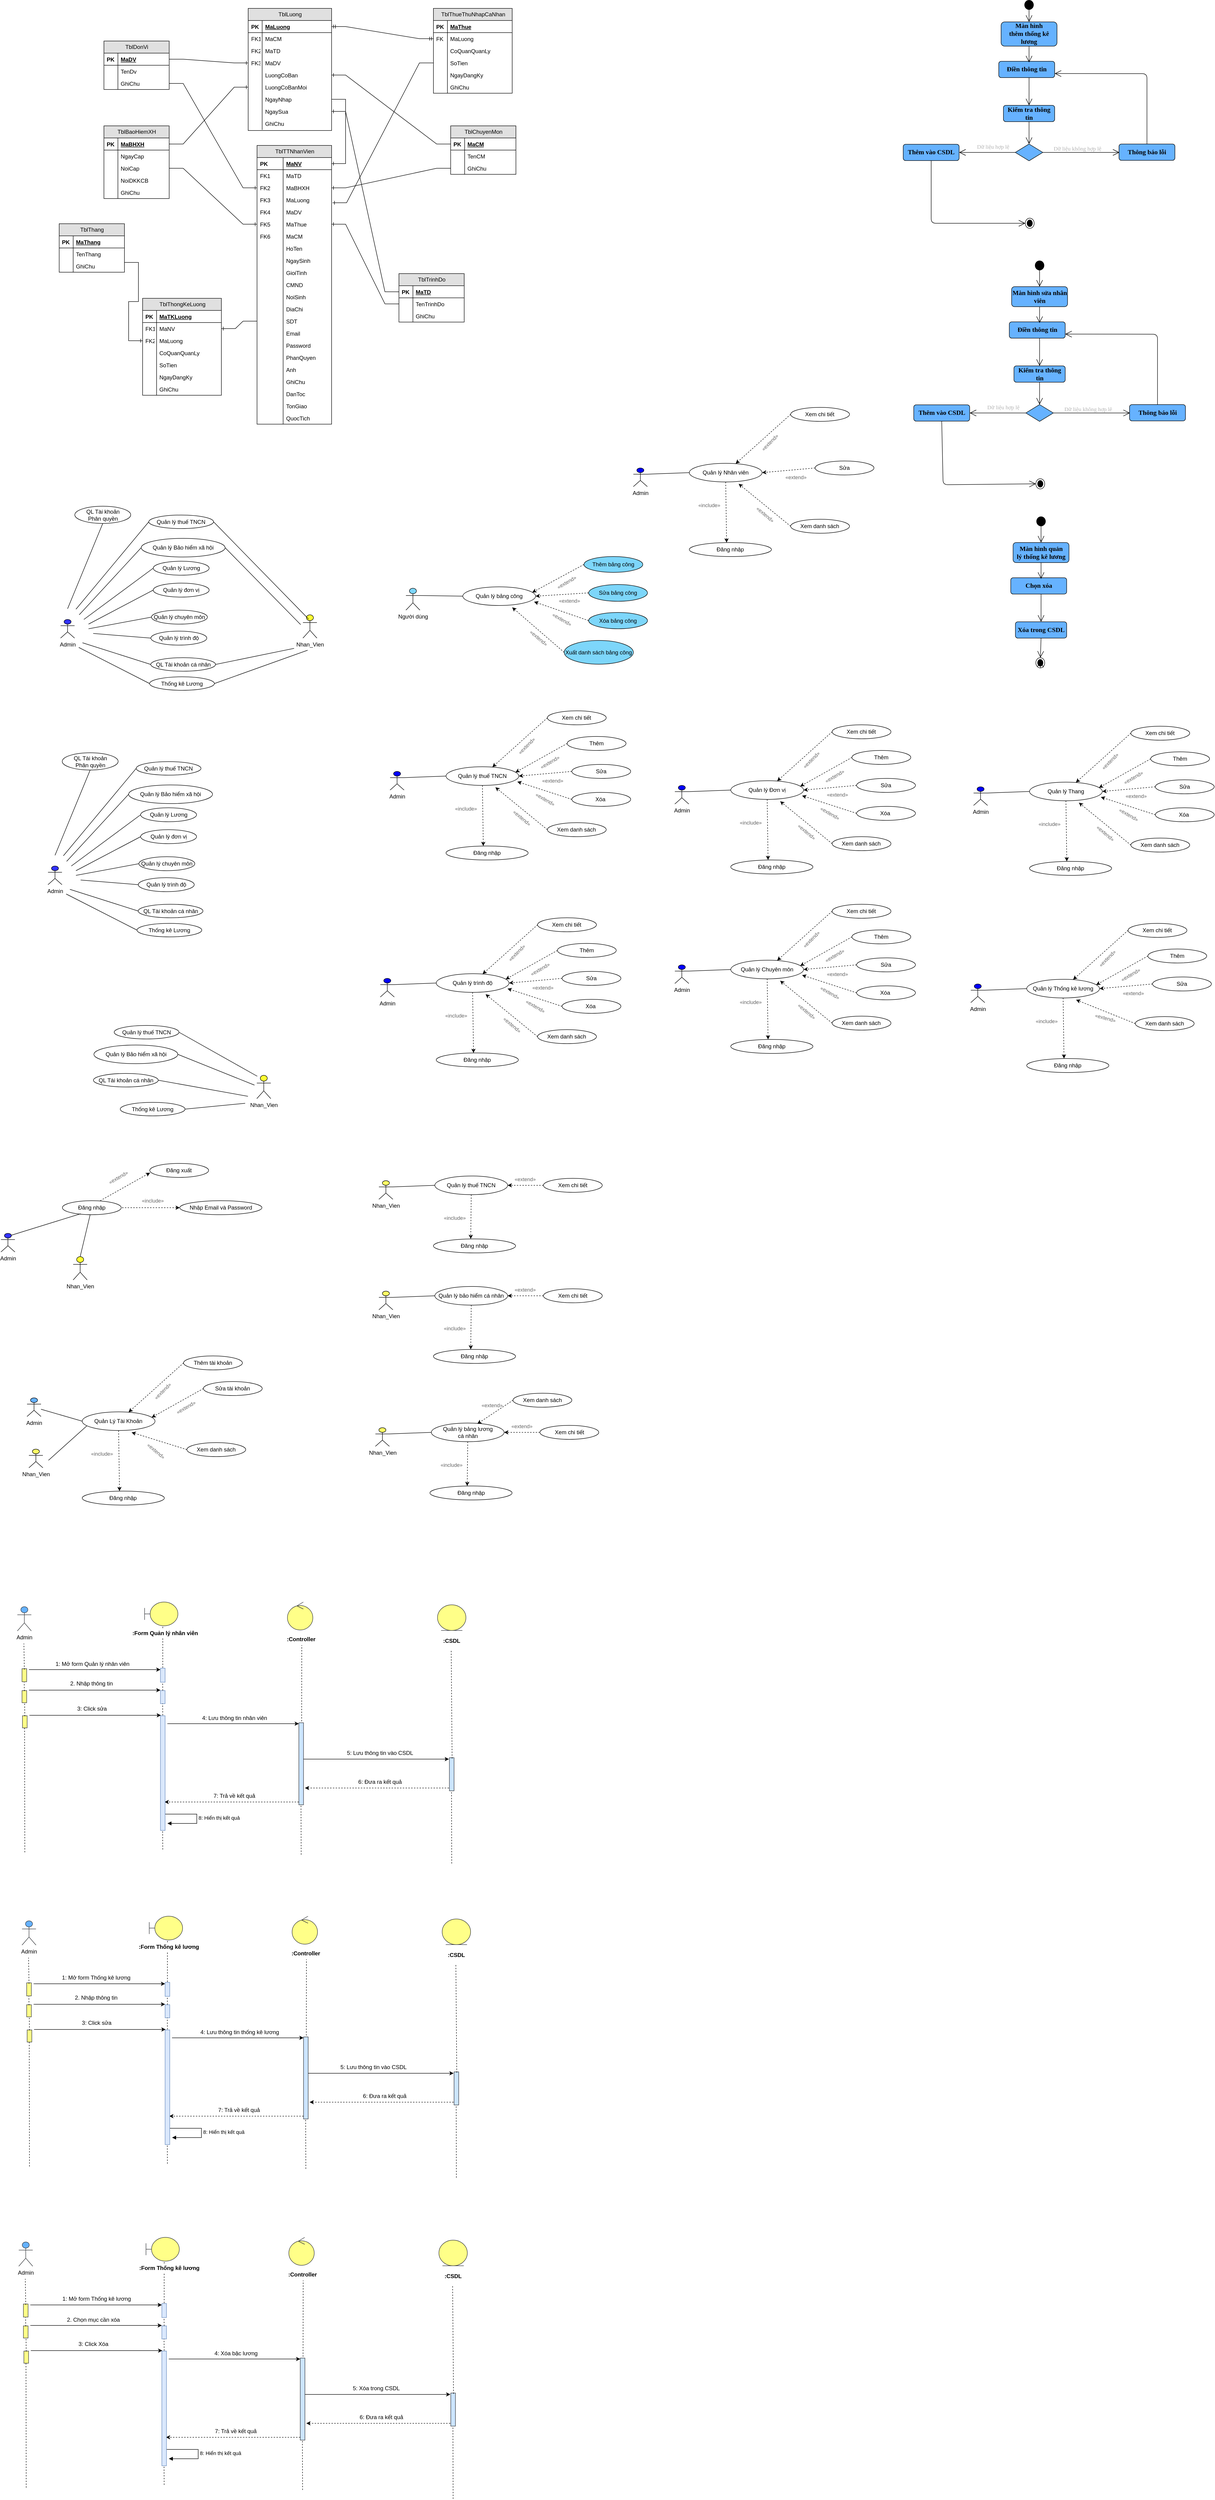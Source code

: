 <mxfile version="21.2.8" type="device">
  <diagram name="Page-1" id="A6TsMXnoILYsg7ESUKBK">
    <mxGraphModel dx="3500" dy="2097" grid="0" gridSize="10" guides="1" tooltips="1" connect="1" arrows="1" fold="1" page="1" pageScale="1" pageWidth="2000" pageHeight="3000" math="0" shadow="0">
      <root>
        <mxCell id="0" />
        <mxCell id="1" parent="0" />
        <mxCell id="VJaTS2PY7hfGYW89qKl6-12" value="TblDonVi" style="swimlane;html=1;fontStyle=0;childLayout=stackLayout;horizontal=1;startSize=26;fillColor=#e0e0e0;horizontalStack=0;resizeParent=1;resizeLast=0;collapsible=1;marginBottom=0;swimlaneFillColor=#ffffff;" parent="1" vertex="1">
          <mxGeometry x="322" y="105" width="140" height="104" as="geometry" />
        </mxCell>
        <mxCell id="VJaTS2PY7hfGYW89qKl6-13" value="MaDV" style="shape=partialRectangle;top=0;left=0;right=0;bottom=1;html=1;align=left;verticalAlign=top;fillColor=none;spacingLeft=34;spacingRight=4;whiteSpace=wrap;overflow=hidden;rotatable=0;points=[[0,0.5],[1,0.5]];portConstraint=eastwest;dropTarget=0;fontStyle=5" parent="VJaTS2PY7hfGYW89qKl6-12" vertex="1">
          <mxGeometry y="26" width="140" height="26" as="geometry" />
        </mxCell>
        <mxCell id="VJaTS2PY7hfGYW89qKl6-14" value="PK" style="shape=partialRectangle;top=0;left=0;bottom=0;html=1;fillColor=none;align=left;verticalAlign=top;spacingLeft=4;spacingRight=4;whiteSpace=wrap;overflow=hidden;rotatable=0;points=[];portConstraint=eastwest;part=1;fontStyle=1" parent="VJaTS2PY7hfGYW89qKl6-13" vertex="1" connectable="0">
          <mxGeometry width="30" height="26" as="geometry" />
        </mxCell>
        <mxCell id="VJaTS2PY7hfGYW89qKl6-15" value="TenDv" style="shape=partialRectangle;top=0;left=0;right=0;bottom=0;html=1;align=left;verticalAlign=top;fillColor=none;spacingLeft=34;spacingRight=4;whiteSpace=wrap;overflow=hidden;rotatable=0;points=[[0,0.5],[1,0.5]];portConstraint=eastwest;dropTarget=0;" parent="VJaTS2PY7hfGYW89qKl6-12" vertex="1">
          <mxGeometry y="52" width="140" height="26" as="geometry" />
        </mxCell>
        <mxCell id="VJaTS2PY7hfGYW89qKl6-16" value="" style="shape=partialRectangle;top=0;left=0;bottom=0;html=1;fillColor=none;align=left;verticalAlign=top;spacingLeft=4;spacingRight=4;whiteSpace=wrap;overflow=hidden;rotatable=0;points=[];portConstraint=eastwest;part=1;" parent="VJaTS2PY7hfGYW89qKl6-15" vertex="1" connectable="0">
          <mxGeometry width="30" height="26" as="geometry" />
        </mxCell>
        <mxCell id="VJaTS2PY7hfGYW89qKl6-17" value="GhiChu" style="shape=partialRectangle;top=0;left=0;right=0;bottom=0;html=1;align=left;verticalAlign=top;fillColor=none;spacingLeft=34;spacingRight=4;whiteSpace=wrap;overflow=hidden;rotatable=0;points=[[0,0.5],[1,0.5]];portConstraint=eastwest;dropTarget=0;" parent="VJaTS2PY7hfGYW89qKl6-12" vertex="1">
          <mxGeometry y="78" width="140" height="26" as="geometry" />
        </mxCell>
        <mxCell id="VJaTS2PY7hfGYW89qKl6-18" value="" style="shape=partialRectangle;top=0;left=0;bottom=0;html=1;fillColor=none;align=left;verticalAlign=top;spacingLeft=4;spacingRight=4;whiteSpace=wrap;overflow=hidden;rotatable=0;points=[];portConstraint=eastwest;part=1;" parent="VJaTS2PY7hfGYW89qKl6-17" vertex="1" connectable="0">
          <mxGeometry width="30" height="26" as="geometry" />
        </mxCell>
        <mxCell id="VJaTS2PY7hfGYW89qKl6-21" value="TblTTNhanVien" style="swimlane;html=1;fontStyle=0;childLayout=stackLayout;horizontal=1;startSize=26;fillColor=#e0e0e0;horizontalStack=0;resizeParent=1;resizeLast=0;collapsible=1;marginBottom=0;swimlaneFillColor=#ffffff;" parent="1" vertex="1">
          <mxGeometry x="650.5" y="329" width="160" height="598" as="geometry" />
        </mxCell>
        <mxCell id="VJaTS2PY7hfGYW89qKl6-24" value="MaNV" style="shape=partialRectangle;top=0;left=0;right=0;bottom=1;html=1;align=left;verticalAlign=top;fillColor=none;spacingLeft=60;spacingRight=4;whiteSpace=wrap;overflow=hidden;rotatable=0;points=[[0,0.5],[1,0.5]];portConstraint=eastwest;dropTarget=0;fontStyle=5" parent="VJaTS2PY7hfGYW89qKl6-21" vertex="1">
          <mxGeometry y="26" width="160" height="26" as="geometry" />
        </mxCell>
        <mxCell id="VJaTS2PY7hfGYW89qKl6-25" value="PK" style="shape=partialRectangle;top=0;left=0;bottom=0;html=1;fillColor=none;align=left;verticalAlign=top;spacingLeft=4;spacingRight=4;whiteSpace=wrap;overflow=hidden;rotatable=0;points=[];portConstraint=eastwest;part=1;fontStyle=1" parent="VJaTS2PY7hfGYW89qKl6-24" vertex="1" connectable="0">
          <mxGeometry width="56" height="26" as="geometry" />
        </mxCell>
        <mxCell id="VJaTS2PY7hfGYW89qKl6-26" value="MaTD" style="shape=partialRectangle;top=0;left=0;right=0;bottom=0;html=1;align=left;verticalAlign=top;fillColor=none;spacingLeft=60;spacingRight=4;whiteSpace=wrap;overflow=hidden;rotatable=0;points=[[0,0.5],[1,0.5]];portConstraint=eastwest;dropTarget=0;" parent="VJaTS2PY7hfGYW89qKl6-21" vertex="1">
          <mxGeometry y="52" width="160" height="26" as="geometry" />
        </mxCell>
        <mxCell id="VJaTS2PY7hfGYW89qKl6-27" value="FK1" style="shape=partialRectangle;top=0;left=0;bottom=0;html=1;fillColor=none;align=left;verticalAlign=top;spacingLeft=4;spacingRight=4;whiteSpace=wrap;overflow=hidden;rotatable=0;points=[];portConstraint=eastwest;part=1;" parent="VJaTS2PY7hfGYW89qKl6-26" vertex="1" connectable="0">
          <mxGeometry width="56" height="26" as="geometry" />
        </mxCell>
        <mxCell id="VJaTS2PY7hfGYW89qKl6-28" value="MaBHXH" style="shape=partialRectangle;top=0;left=0;right=0;bottom=0;html=1;align=left;verticalAlign=top;fillColor=none;spacingLeft=60;spacingRight=4;whiteSpace=wrap;overflow=hidden;rotatable=0;points=[[0,0.5],[1,0.5]];portConstraint=eastwest;dropTarget=0;" parent="VJaTS2PY7hfGYW89qKl6-21" vertex="1">
          <mxGeometry y="78" width="160" height="26" as="geometry" />
        </mxCell>
        <mxCell id="VJaTS2PY7hfGYW89qKl6-29" value="FK2" style="shape=partialRectangle;top=0;left=0;bottom=0;html=1;fillColor=none;align=left;verticalAlign=top;spacingLeft=4;spacingRight=4;whiteSpace=wrap;overflow=hidden;rotatable=0;points=[];portConstraint=eastwest;part=1;" parent="VJaTS2PY7hfGYW89qKl6-28" vertex="1" connectable="0">
          <mxGeometry width="56" height="26" as="geometry" />
        </mxCell>
        <mxCell id="VJaTS2PY7hfGYW89qKl6-30" value="MaLuong" style="shape=partialRectangle;top=0;left=0;right=0;bottom=0;html=1;align=left;verticalAlign=top;fillColor=none;spacingLeft=60;spacingRight=4;whiteSpace=wrap;overflow=hidden;rotatable=0;points=[[0,0.5],[1,0.5]];portConstraint=eastwest;dropTarget=0;" parent="VJaTS2PY7hfGYW89qKl6-21" vertex="1">
          <mxGeometry y="104" width="160" height="26" as="geometry" />
        </mxCell>
        <mxCell id="VJaTS2PY7hfGYW89qKl6-31" value="FK3" style="shape=partialRectangle;top=0;left=0;bottom=0;html=1;fillColor=none;align=left;verticalAlign=top;spacingLeft=4;spacingRight=4;whiteSpace=wrap;overflow=hidden;rotatable=0;points=[];portConstraint=eastwest;part=1;" parent="VJaTS2PY7hfGYW89qKl6-30" vertex="1" connectable="0">
          <mxGeometry width="56" height="26" as="geometry" />
        </mxCell>
        <mxCell id="VJaTS2PY7hfGYW89qKl6-43" value="MaDV" style="shape=partialRectangle;top=0;left=0;right=0;bottom=0;html=1;align=left;verticalAlign=top;fillColor=none;spacingLeft=60;spacingRight=4;whiteSpace=wrap;overflow=hidden;rotatable=0;points=[[0,0.5],[1,0.5]];portConstraint=eastwest;dropTarget=0;" parent="VJaTS2PY7hfGYW89qKl6-21" vertex="1">
          <mxGeometry y="130" width="160" height="26" as="geometry" />
        </mxCell>
        <mxCell id="VJaTS2PY7hfGYW89qKl6-44" value="FK4" style="shape=partialRectangle;top=0;left=0;bottom=0;html=1;fillColor=none;align=left;verticalAlign=top;spacingLeft=4;spacingRight=4;whiteSpace=wrap;overflow=hidden;rotatable=0;points=[];portConstraint=eastwest;part=1;" parent="VJaTS2PY7hfGYW89qKl6-43" vertex="1" connectable="0">
          <mxGeometry width="56" height="26" as="geometry" />
        </mxCell>
        <mxCell id="VJaTS2PY7hfGYW89qKl6-45" value="MaThue" style="shape=partialRectangle;top=0;left=0;right=0;bottom=0;html=1;align=left;verticalAlign=top;fillColor=none;spacingLeft=60;spacingRight=4;whiteSpace=wrap;overflow=hidden;rotatable=0;points=[[0,0.5],[1,0.5]];portConstraint=eastwest;dropTarget=0;" parent="VJaTS2PY7hfGYW89qKl6-21" vertex="1">
          <mxGeometry y="156" width="160" height="26" as="geometry" />
        </mxCell>
        <mxCell id="VJaTS2PY7hfGYW89qKl6-46" value="FK5" style="shape=partialRectangle;top=0;left=0;bottom=0;html=1;fillColor=none;align=left;verticalAlign=top;spacingLeft=4;spacingRight=4;whiteSpace=wrap;overflow=hidden;rotatable=0;points=[];portConstraint=eastwest;part=1;" parent="VJaTS2PY7hfGYW89qKl6-45" vertex="1" connectable="0">
          <mxGeometry width="56" height="26" as="geometry" />
        </mxCell>
        <mxCell id="VJaTS2PY7hfGYW89qKl6-47" value="MaCM" style="shape=partialRectangle;top=0;left=0;right=0;bottom=0;html=1;align=left;verticalAlign=top;fillColor=none;spacingLeft=60;spacingRight=4;whiteSpace=wrap;overflow=hidden;rotatable=0;points=[[0,0.5],[1,0.5]];portConstraint=eastwest;dropTarget=0;" parent="VJaTS2PY7hfGYW89qKl6-21" vertex="1">
          <mxGeometry y="182" width="160" height="26" as="geometry" />
        </mxCell>
        <mxCell id="VJaTS2PY7hfGYW89qKl6-48" value="FK6" style="shape=partialRectangle;top=0;left=0;bottom=0;html=1;fillColor=none;align=left;verticalAlign=top;spacingLeft=4;spacingRight=4;whiteSpace=wrap;overflow=hidden;rotatable=0;points=[];portConstraint=eastwest;part=1;" parent="VJaTS2PY7hfGYW89qKl6-47" vertex="1" connectable="0">
          <mxGeometry width="56" height="26" as="geometry" />
        </mxCell>
        <mxCell id="VJaTS2PY7hfGYW89qKl6-49" value="HoTen" style="shape=partialRectangle;top=0;left=0;right=0;bottom=0;html=1;align=left;verticalAlign=top;fillColor=none;spacingLeft=60;spacingRight=4;whiteSpace=wrap;overflow=hidden;rotatable=0;points=[[0,0.5],[1,0.5]];portConstraint=eastwest;dropTarget=0;" parent="VJaTS2PY7hfGYW89qKl6-21" vertex="1">
          <mxGeometry y="208" width="160" height="26" as="geometry" />
        </mxCell>
        <mxCell id="VJaTS2PY7hfGYW89qKl6-50" value="" style="shape=partialRectangle;top=0;left=0;bottom=0;html=1;fillColor=none;align=left;verticalAlign=top;spacingLeft=4;spacingRight=4;whiteSpace=wrap;overflow=hidden;rotatable=0;points=[];portConstraint=eastwest;part=1;" parent="VJaTS2PY7hfGYW89qKl6-49" vertex="1" connectable="0">
          <mxGeometry width="56" height="26" as="geometry" />
        </mxCell>
        <mxCell id="VJaTS2PY7hfGYW89qKl6-51" value="NgaySinh" style="shape=partialRectangle;top=0;left=0;right=0;bottom=0;html=1;align=left;verticalAlign=top;fillColor=none;spacingLeft=60;spacingRight=4;whiteSpace=wrap;overflow=hidden;rotatable=0;points=[[0,0.5],[1,0.5]];portConstraint=eastwest;dropTarget=0;" parent="VJaTS2PY7hfGYW89qKl6-21" vertex="1">
          <mxGeometry y="234" width="160" height="26" as="geometry" />
        </mxCell>
        <mxCell id="VJaTS2PY7hfGYW89qKl6-52" value="" style="shape=partialRectangle;top=0;left=0;bottom=0;html=1;fillColor=none;align=left;verticalAlign=top;spacingLeft=4;spacingRight=4;whiteSpace=wrap;overflow=hidden;rotatable=0;points=[];portConstraint=eastwest;part=1;" parent="VJaTS2PY7hfGYW89qKl6-51" vertex="1" connectable="0">
          <mxGeometry width="56" height="26" as="geometry" />
        </mxCell>
        <mxCell id="VJaTS2PY7hfGYW89qKl6-53" value="GioiTinh" style="shape=partialRectangle;top=0;left=0;right=0;bottom=0;html=1;align=left;verticalAlign=top;fillColor=none;spacingLeft=60;spacingRight=4;whiteSpace=wrap;overflow=hidden;rotatable=0;points=[[0,0.5],[1,0.5]];portConstraint=eastwest;dropTarget=0;" parent="VJaTS2PY7hfGYW89qKl6-21" vertex="1">
          <mxGeometry y="260" width="160" height="26" as="geometry" />
        </mxCell>
        <mxCell id="VJaTS2PY7hfGYW89qKl6-54" value="" style="shape=partialRectangle;top=0;left=0;bottom=0;html=1;fillColor=none;align=left;verticalAlign=top;spacingLeft=4;spacingRight=4;whiteSpace=wrap;overflow=hidden;rotatable=0;points=[];portConstraint=eastwest;part=1;" parent="VJaTS2PY7hfGYW89qKl6-53" vertex="1" connectable="0">
          <mxGeometry width="56" height="26" as="geometry" />
        </mxCell>
        <mxCell id="VJaTS2PY7hfGYW89qKl6-55" value="CMND" style="shape=partialRectangle;top=0;left=0;right=0;bottom=0;html=1;align=left;verticalAlign=top;fillColor=none;spacingLeft=60;spacingRight=4;whiteSpace=wrap;overflow=hidden;rotatable=0;points=[[0,0.5],[1,0.5]];portConstraint=eastwest;dropTarget=0;" parent="VJaTS2PY7hfGYW89qKl6-21" vertex="1">
          <mxGeometry y="286" width="160" height="26" as="geometry" />
        </mxCell>
        <mxCell id="VJaTS2PY7hfGYW89qKl6-56" value="" style="shape=partialRectangle;top=0;left=0;bottom=0;html=1;fillColor=none;align=left;verticalAlign=top;spacingLeft=4;spacingRight=4;whiteSpace=wrap;overflow=hidden;rotatable=0;points=[];portConstraint=eastwest;part=1;" parent="VJaTS2PY7hfGYW89qKl6-55" vertex="1" connectable="0">
          <mxGeometry width="56" height="26" as="geometry" />
        </mxCell>
        <mxCell id="VJaTS2PY7hfGYW89qKl6-57" value="NoiSinh" style="shape=partialRectangle;top=0;left=0;right=0;bottom=0;html=1;align=left;verticalAlign=top;fillColor=none;spacingLeft=60;spacingRight=4;whiteSpace=wrap;overflow=hidden;rotatable=0;points=[[0,0.5],[1,0.5]];portConstraint=eastwest;dropTarget=0;" parent="VJaTS2PY7hfGYW89qKl6-21" vertex="1">
          <mxGeometry y="312" width="160" height="26" as="geometry" />
        </mxCell>
        <mxCell id="VJaTS2PY7hfGYW89qKl6-58" value="" style="shape=partialRectangle;top=0;left=0;bottom=0;html=1;fillColor=none;align=left;verticalAlign=top;spacingLeft=4;spacingRight=4;whiteSpace=wrap;overflow=hidden;rotatable=0;points=[];portConstraint=eastwest;part=1;" parent="VJaTS2PY7hfGYW89qKl6-57" vertex="1" connectable="0">
          <mxGeometry width="56" height="26" as="geometry" />
        </mxCell>
        <mxCell id="VJaTS2PY7hfGYW89qKl6-59" value="DiaChi" style="shape=partialRectangle;top=0;left=0;right=0;bottom=0;html=1;align=left;verticalAlign=top;fillColor=none;spacingLeft=60;spacingRight=4;whiteSpace=wrap;overflow=hidden;rotatable=0;points=[[0,0.5],[1,0.5]];portConstraint=eastwest;dropTarget=0;" parent="VJaTS2PY7hfGYW89qKl6-21" vertex="1">
          <mxGeometry y="338" width="160" height="26" as="geometry" />
        </mxCell>
        <mxCell id="VJaTS2PY7hfGYW89qKl6-60" value="" style="shape=partialRectangle;top=0;left=0;bottom=0;html=1;fillColor=none;align=left;verticalAlign=top;spacingLeft=4;spacingRight=4;whiteSpace=wrap;overflow=hidden;rotatable=0;points=[];portConstraint=eastwest;part=1;" parent="VJaTS2PY7hfGYW89qKl6-59" vertex="1" connectable="0">
          <mxGeometry width="56" height="26" as="geometry" />
        </mxCell>
        <mxCell id="VJaTS2PY7hfGYW89qKl6-61" value="SDT" style="shape=partialRectangle;top=0;left=0;right=0;bottom=0;html=1;align=left;verticalAlign=top;fillColor=none;spacingLeft=60;spacingRight=4;whiteSpace=wrap;overflow=hidden;rotatable=0;points=[[0,0.5],[1,0.5]];portConstraint=eastwest;dropTarget=0;" parent="VJaTS2PY7hfGYW89qKl6-21" vertex="1">
          <mxGeometry y="364" width="160" height="26" as="geometry" />
        </mxCell>
        <mxCell id="VJaTS2PY7hfGYW89qKl6-62" value="" style="shape=partialRectangle;top=0;left=0;bottom=0;html=1;fillColor=none;align=left;verticalAlign=top;spacingLeft=4;spacingRight=4;whiteSpace=wrap;overflow=hidden;rotatable=0;points=[];portConstraint=eastwest;part=1;" parent="VJaTS2PY7hfGYW89qKl6-61" vertex="1" connectable="0">
          <mxGeometry width="56" height="26" as="geometry" />
        </mxCell>
        <mxCell id="VJaTS2PY7hfGYW89qKl6-67" value="Email" style="shape=partialRectangle;top=0;left=0;right=0;bottom=0;html=1;align=left;verticalAlign=top;fillColor=none;spacingLeft=60;spacingRight=4;whiteSpace=wrap;overflow=hidden;rotatable=0;points=[[0,0.5],[1,0.5]];portConstraint=eastwest;dropTarget=0;" parent="VJaTS2PY7hfGYW89qKl6-21" vertex="1">
          <mxGeometry y="390" width="160" height="26" as="geometry" />
        </mxCell>
        <mxCell id="VJaTS2PY7hfGYW89qKl6-68" value="" style="shape=partialRectangle;top=0;left=0;bottom=0;html=1;fillColor=none;align=left;verticalAlign=top;spacingLeft=4;spacingRight=4;whiteSpace=wrap;overflow=hidden;rotatable=0;points=[];portConstraint=eastwest;part=1;" parent="VJaTS2PY7hfGYW89qKl6-67" vertex="1" connectable="0">
          <mxGeometry width="56" height="26" as="geometry" />
        </mxCell>
        <mxCell id="VJaTS2PY7hfGYW89qKl6-63" value="Password" style="shape=partialRectangle;top=0;left=0;right=0;bottom=0;html=1;align=left;verticalAlign=top;fillColor=none;spacingLeft=60;spacingRight=4;whiteSpace=wrap;overflow=hidden;rotatable=0;points=[[0,0.5],[1,0.5]];portConstraint=eastwest;dropTarget=0;" parent="VJaTS2PY7hfGYW89qKl6-21" vertex="1">
          <mxGeometry y="416" width="160" height="26" as="geometry" />
        </mxCell>
        <mxCell id="VJaTS2PY7hfGYW89qKl6-64" value="" style="shape=partialRectangle;top=0;left=0;bottom=0;html=1;fillColor=none;align=left;verticalAlign=top;spacingLeft=4;spacingRight=4;whiteSpace=wrap;overflow=hidden;rotatable=0;points=[];portConstraint=eastwest;part=1;" parent="VJaTS2PY7hfGYW89qKl6-63" vertex="1" connectable="0">
          <mxGeometry width="56" height="26" as="geometry" />
        </mxCell>
        <mxCell id="VJaTS2PY7hfGYW89qKl6-65" value="PhanQuyen" style="shape=partialRectangle;top=0;left=0;right=0;bottom=0;html=1;align=left;verticalAlign=top;fillColor=none;spacingLeft=60;spacingRight=4;whiteSpace=wrap;overflow=hidden;rotatable=0;points=[[0,0.5],[1,0.5]];portConstraint=eastwest;dropTarget=0;" parent="VJaTS2PY7hfGYW89qKl6-21" vertex="1">
          <mxGeometry y="442" width="160" height="26" as="geometry" />
        </mxCell>
        <mxCell id="VJaTS2PY7hfGYW89qKl6-66" value="" style="shape=partialRectangle;top=0;left=0;bottom=0;html=1;fillColor=none;align=left;verticalAlign=top;spacingLeft=4;spacingRight=4;whiteSpace=wrap;overflow=hidden;rotatable=0;points=[];portConstraint=eastwest;part=1;" parent="VJaTS2PY7hfGYW89qKl6-65" vertex="1" connectable="0">
          <mxGeometry width="56" height="26" as="geometry" />
        </mxCell>
        <mxCell id="VJaTS2PY7hfGYW89qKl6-73" value="Anh" style="shape=partialRectangle;top=0;left=0;right=0;bottom=0;html=1;align=left;verticalAlign=top;fillColor=none;spacingLeft=60;spacingRight=4;whiteSpace=wrap;overflow=hidden;rotatable=0;points=[[0,0.5],[1,0.5]];portConstraint=eastwest;dropTarget=0;" parent="VJaTS2PY7hfGYW89qKl6-21" vertex="1">
          <mxGeometry y="468" width="160" height="26" as="geometry" />
        </mxCell>
        <mxCell id="VJaTS2PY7hfGYW89qKl6-74" value="" style="shape=partialRectangle;top=0;left=0;bottom=0;html=1;fillColor=none;align=left;verticalAlign=top;spacingLeft=4;spacingRight=4;whiteSpace=wrap;overflow=hidden;rotatable=0;points=[];portConstraint=eastwest;part=1;" parent="VJaTS2PY7hfGYW89qKl6-73" vertex="1" connectable="0">
          <mxGeometry width="56" height="26" as="geometry" />
        </mxCell>
        <mxCell id="VJaTS2PY7hfGYW89qKl6-75" value="GhiChu" style="shape=partialRectangle;top=0;left=0;right=0;bottom=0;html=1;align=left;verticalAlign=top;fillColor=none;spacingLeft=60;spacingRight=4;whiteSpace=wrap;overflow=hidden;rotatable=0;points=[[0,0.5],[1,0.5]];portConstraint=eastwest;dropTarget=0;" parent="VJaTS2PY7hfGYW89qKl6-21" vertex="1">
          <mxGeometry y="494" width="160" height="26" as="geometry" />
        </mxCell>
        <mxCell id="VJaTS2PY7hfGYW89qKl6-76" value="" style="shape=partialRectangle;top=0;left=0;bottom=0;html=1;fillColor=none;align=left;verticalAlign=top;spacingLeft=4;spacingRight=4;whiteSpace=wrap;overflow=hidden;rotatable=0;points=[];portConstraint=eastwest;part=1;" parent="VJaTS2PY7hfGYW89qKl6-75" vertex="1" connectable="0">
          <mxGeometry width="56" height="26" as="geometry" />
        </mxCell>
        <mxCell id="VJaTS2PY7hfGYW89qKl6-77" value="DanToc" style="shape=partialRectangle;top=0;left=0;right=0;bottom=0;html=1;align=left;verticalAlign=top;fillColor=none;spacingLeft=60;spacingRight=4;whiteSpace=wrap;overflow=hidden;rotatable=0;points=[[0,0.5],[1,0.5]];portConstraint=eastwest;dropTarget=0;" parent="VJaTS2PY7hfGYW89qKl6-21" vertex="1">
          <mxGeometry y="520" width="160" height="26" as="geometry" />
        </mxCell>
        <mxCell id="VJaTS2PY7hfGYW89qKl6-78" value="" style="shape=partialRectangle;top=0;left=0;bottom=0;html=1;fillColor=none;align=left;verticalAlign=top;spacingLeft=4;spacingRight=4;whiteSpace=wrap;overflow=hidden;rotatable=0;points=[];portConstraint=eastwest;part=1;" parent="VJaTS2PY7hfGYW89qKl6-77" vertex="1" connectable="0">
          <mxGeometry width="56" height="26" as="geometry" />
        </mxCell>
        <mxCell id="VJaTS2PY7hfGYW89qKl6-79" value="TonGiao" style="shape=partialRectangle;top=0;left=0;right=0;bottom=0;html=1;align=left;verticalAlign=top;fillColor=none;spacingLeft=60;spacingRight=4;whiteSpace=wrap;overflow=hidden;rotatable=0;points=[[0,0.5],[1,0.5]];portConstraint=eastwest;dropTarget=0;" parent="VJaTS2PY7hfGYW89qKl6-21" vertex="1">
          <mxGeometry y="546" width="160" height="26" as="geometry" />
        </mxCell>
        <mxCell id="VJaTS2PY7hfGYW89qKl6-80" value="" style="shape=partialRectangle;top=0;left=0;bottom=0;html=1;fillColor=none;align=left;verticalAlign=top;spacingLeft=4;spacingRight=4;whiteSpace=wrap;overflow=hidden;rotatable=0;points=[];portConstraint=eastwest;part=1;" parent="VJaTS2PY7hfGYW89qKl6-79" vertex="1" connectable="0">
          <mxGeometry width="56" height="26" as="geometry" />
        </mxCell>
        <mxCell id="VJaTS2PY7hfGYW89qKl6-81" value="QuocTich" style="shape=partialRectangle;top=0;left=0;right=0;bottom=0;html=1;align=left;verticalAlign=top;fillColor=none;spacingLeft=60;spacingRight=4;whiteSpace=wrap;overflow=hidden;rotatable=0;points=[[0,0.5],[1,0.5]];portConstraint=eastwest;dropTarget=0;" parent="VJaTS2PY7hfGYW89qKl6-21" vertex="1">
          <mxGeometry y="572" width="160" height="26" as="geometry" />
        </mxCell>
        <mxCell id="VJaTS2PY7hfGYW89qKl6-82" value="" style="shape=partialRectangle;top=0;left=0;bottom=0;html=1;fillColor=none;align=left;verticalAlign=top;spacingLeft=4;spacingRight=4;whiteSpace=wrap;overflow=hidden;rotatable=0;points=[];portConstraint=eastwest;part=1;" parent="VJaTS2PY7hfGYW89qKl6-81" vertex="1" connectable="0">
          <mxGeometry width="56" height="26" as="geometry" />
        </mxCell>
        <mxCell id="VJaTS2PY7hfGYW89qKl6-32" value="TblThueThuNhapCaNhan" style="swimlane;html=1;fontStyle=0;childLayout=stackLayout;horizontal=1;startSize=26;fillColor=#e0e0e0;horizontalStack=0;resizeParent=1;resizeLast=0;collapsible=1;marginBottom=0;swimlaneFillColor=#ffffff;" parent="1" vertex="1">
          <mxGeometry x="1029" y="35" width="169" height="182" as="geometry" />
        </mxCell>
        <mxCell id="VJaTS2PY7hfGYW89qKl6-33" value="MaThue" style="shape=partialRectangle;top=0;left=0;right=0;bottom=1;html=1;align=left;verticalAlign=top;fillColor=none;spacingLeft=34;spacingRight=4;whiteSpace=wrap;overflow=hidden;rotatable=0;points=[[0,0.5],[1,0.5]];portConstraint=eastwest;dropTarget=0;fontStyle=5" parent="VJaTS2PY7hfGYW89qKl6-32" vertex="1">
          <mxGeometry y="26" width="169" height="26" as="geometry" />
        </mxCell>
        <mxCell id="VJaTS2PY7hfGYW89qKl6-34" value="PK" style="shape=partialRectangle;top=0;left=0;bottom=0;html=1;fillColor=none;align=left;verticalAlign=top;spacingLeft=4;spacingRight=4;whiteSpace=wrap;overflow=hidden;rotatable=0;points=[];portConstraint=eastwest;part=1;fontStyle=1" parent="VJaTS2PY7hfGYW89qKl6-33" vertex="1" connectable="0">
          <mxGeometry width="30" height="26" as="geometry" />
        </mxCell>
        <mxCell id="VJaTS2PY7hfGYW89qKl6-35" value="MaLuong" style="shape=partialRectangle;top=0;left=0;right=0;bottom=0;html=1;align=left;verticalAlign=top;fillColor=none;spacingLeft=34;spacingRight=4;whiteSpace=wrap;overflow=hidden;rotatable=0;points=[[0,0.5],[1,0.5]];portConstraint=eastwest;dropTarget=0;" parent="VJaTS2PY7hfGYW89qKl6-32" vertex="1">
          <mxGeometry y="52" width="169" height="26" as="geometry" />
        </mxCell>
        <mxCell id="VJaTS2PY7hfGYW89qKl6-36" value="FK" style="shape=partialRectangle;top=0;left=0;bottom=0;html=1;fillColor=none;align=left;verticalAlign=top;spacingLeft=4;spacingRight=4;whiteSpace=wrap;overflow=hidden;rotatable=0;points=[];portConstraint=eastwest;part=1;" parent="VJaTS2PY7hfGYW89qKl6-35" vertex="1" connectable="0">
          <mxGeometry width="30" height="26" as="geometry" />
        </mxCell>
        <mxCell id="VJaTS2PY7hfGYW89qKl6-37" value="CoQuanQuanLy" style="shape=partialRectangle;top=0;left=0;right=0;bottom=0;html=1;align=left;verticalAlign=top;fillColor=none;spacingLeft=34;spacingRight=4;whiteSpace=wrap;overflow=hidden;rotatable=0;points=[[0,0.5],[1,0.5]];portConstraint=eastwest;dropTarget=0;" parent="VJaTS2PY7hfGYW89qKl6-32" vertex="1">
          <mxGeometry y="78" width="169" height="26" as="geometry" />
        </mxCell>
        <mxCell id="VJaTS2PY7hfGYW89qKl6-38" value="" style="shape=partialRectangle;top=0;left=0;bottom=0;html=1;fillColor=none;align=left;verticalAlign=top;spacingLeft=4;spacingRight=4;whiteSpace=wrap;overflow=hidden;rotatable=0;points=[];portConstraint=eastwest;part=1;" parent="VJaTS2PY7hfGYW89qKl6-37" vertex="1" connectable="0">
          <mxGeometry width="30" height="26" as="geometry" />
        </mxCell>
        <mxCell id="VJaTS2PY7hfGYW89qKl6-39" value="SoTien" style="shape=partialRectangle;top=0;left=0;right=0;bottom=0;html=1;align=left;verticalAlign=top;fillColor=none;spacingLeft=34;spacingRight=4;whiteSpace=wrap;overflow=hidden;rotatable=0;points=[[0,0.5],[1,0.5]];portConstraint=eastwest;dropTarget=0;" parent="VJaTS2PY7hfGYW89qKl6-32" vertex="1">
          <mxGeometry y="104" width="169" height="26" as="geometry" />
        </mxCell>
        <mxCell id="VJaTS2PY7hfGYW89qKl6-40" value="" style="shape=partialRectangle;top=0;left=0;bottom=0;html=1;fillColor=none;align=left;verticalAlign=top;spacingLeft=4;spacingRight=4;whiteSpace=wrap;overflow=hidden;rotatable=0;points=[];portConstraint=eastwest;part=1;" parent="VJaTS2PY7hfGYW89qKl6-39" vertex="1" connectable="0">
          <mxGeometry width="30" height="26" as="geometry" />
        </mxCell>
        <mxCell id="VJaTS2PY7hfGYW89qKl6-83" value="NgayDangKy" style="shape=partialRectangle;top=0;left=0;right=0;bottom=0;html=1;align=left;verticalAlign=top;fillColor=none;spacingLeft=34;spacingRight=4;whiteSpace=wrap;overflow=hidden;rotatable=0;points=[[0,0.5],[1,0.5]];portConstraint=eastwest;dropTarget=0;" parent="VJaTS2PY7hfGYW89qKl6-32" vertex="1">
          <mxGeometry y="130" width="169" height="26" as="geometry" />
        </mxCell>
        <mxCell id="VJaTS2PY7hfGYW89qKl6-84" value="" style="shape=partialRectangle;top=0;left=0;bottom=0;html=1;fillColor=none;align=left;verticalAlign=top;spacingLeft=4;spacingRight=4;whiteSpace=wrap;overflow=hidden;rotatable=0;points=[];portConstraint=eastwest;part=1;" parent="VJaTS2PY7hfGYW89qKl6-83" vertex="1" connectable="0">
          <mxGeometry width="30" height="26" as="geometry" />
        </mxCell>
        <mxCell id="VJaTS2PY7hfGYW89qKl6-85" value="GhiChu" style="shape=partialRectangle;top=0;left=0;right=0;bottom=0;html=1;align=left;verticalAlign=top;fillColor=none;spacingLeft=34;spacingRight=4;whiteSpace=wrap;overflow=hidden;rotatable=0;points=[[0,0.5],[1,0.5]];portConstraint=eastwest;dropTarget=0;" parent="VJaTS2PY7hfGYW89qKl6-32" vertex="1">
          <mxGeometry y="156" width="169" height="26" as="geometry" />
        </mxCell>
        <mxCell id="VJaTS2PY7hfGYW89qKl6-86" value="" style="shape=partialRectangle;top=0;left=0;bottom=0;html=1;fillColor=none;align=left;verticalAlign=top;spacingLeft=4;spacingRight=4;whiteSpace=wrap;overflow=hidden;rotatable=0;points=[];portConstraint=eastwest;part=1;" parent="VJaTS2PY7hfGYW89qKl6-85" vertex="1" connectable="0">
          <mxGeometry width="30" height="26" as="geometry" />
        </mxCell>
        <mxCell id="VJaTS2PY7hfGYW89qKl6-87" value="TblLuong" style="swimlane;html=1;fontStyle=0;childLayout=stackLayout;horizontal=1;startSize=26;fillColor=#e0e0e0;horizontalStack=0;resizeParent=1;resizeLast=0;collapsible=1;marginBottom=0;swimlaneFillColor=#ffffff;" parent="1" vertex="1">
          <mxGeometry x="631.5" y="35" width="179" height="262" as="geometry" />
        </mxCell>
        <mxCell id="VJaTS2PY7hfGYW89qKl6-88" value="MaLuong" style="shape=partialRectangle;top=0;left=0;right=0;bottom=1;html=1;align=left;verticalAlign=top;fillColor=none;spacingLeft=34;spacingRight=4;whiteSpace=wrap;overflow=hidden;rotatable=0;points=[[0,0.5],[1,0.5]];portConstraint=eastwest;dropTarget=0;fontStyle=5" parent="VJaTS2PY7hfGYW89qKl6-87" vertex="1">
          <mxGeometry y="26" width="179" height="26" as="geometry" />
        </mxCell>
        <mxCell id="VJaTS2PY7hfGYW89qKl6-89" value="PK" style="shape=partialRectangle;top=0;left=0;bottom=0;html=1;fillColor=none;align=left;verticalAlign=top;spacingLeft=4;spacingRight=4;whiteSpace=wrap;overflow=hidden;rotatable=0;points=[];portConstraint=eastwest;part=1;fontStyle=1" parent="VJaTS2PY7hfGYW89qKl6-88" vertex="1" connectable="0">
          <mxGeometry width="30" height="26" as="geometry" />
        </mxCell>
        <mxCell id="VJaTS2PY7hfGYW89qKl6-90" value="MaCM" style="shape=partialRectangle;top=0;left=0;right=0;bottom=0;html=1;align=left;verticalAlign=top;fillColor=none;spacingLeft=34;spacingRight=4;whiteSpace=wrap;overflow=hidden;rotatable=0;points=[[0,0.5],[1,0.5]];portConstraint=eastwest;dropTarget=0;" parent="VJaTS2PY7hfGYW89qKl6-87" vertex="1">
          <mxGeometry y="52" width="179" height="26" as="geometry" />
        </mxCell>
        <mxCell id="VJaTS2PY7hfGYW89qKl6-91" value="FK1" style="shape=partialRectangle;top=0;left=0;bottom=0;html=1;fillColor=none;align=left;verticalAlign=top;spacingLeft=4;spacingRight=4;whiteSpace=wrap;overflow=hidden;rotatable=0;points=[];portConstraint=eastwest;part=1;" parent="VJaTS2PY7hfGYW89qKl6-90" vertex="1" connectable="0">
          <mxGeometry width="30" height="26" as="geometry" />
        </mxCell>
        <mxCell id="VJaTS2PY7hfGYW89qKl6-100" value="MaTD" style="shape=partialRectangle;top=0;left=0;right=0;bottom=0;html=1;align=left;verticalAlign=top;fillColor=none;spacingLeft=34;spacingRight=4;whiteSpace=wrap;overflow=hidden;rotatable=0;points=[[0,0.5],[1,0.5]];portConstraint=eastwest;dropTarget=0;" parent="VJaTS2PY7hfGYW89qKl6-87" vertex="1">
          <mxGeometry y="78" width="179" height="26" as="geometry" />
        </mxCell>
        <mxCell id="VJaTS2PY7hfGYW89qKl6-101" value="FK2" style="shape=partialRectangle;top=0;left=0;bottom=0;html=1;fillColor=none;align=left;verticalAlign=top;spacingLeft=4;spacingRight=4;whiteSpace=wrap;overflow=hidden;rotatable=0;points=[];portConstraint=eastwest;part=1;" parent="VJaTS2PY7hfGYW89qKl6-100" vertex="1" connectable="0">
          <mxGeometry width="30" height="26" as="geometry" />
        </mxCell>
        <mxCell id="VJaTS2PY7hfGYW89qKl6-102" value="MaDV" style="shape=partialRectangle;top=0;left=0;right=0;bottom=0;html=1;align=left;verticalAlign=top;fillColor=none;spacingLeft=34;spacingRight=4;whiteSpace=wrap;overflow=hidden;rotatable=0;points=[[0,0.5],[1,0.5]];portConstraint=eastwest;dropTarget=0;" parent="VJaTS2PY7hfGYW89qKl6-87" vertex="1">
          <mxGeometry y="104" width="179" height="26" as="geometry" />
        </mxCell>
        <mxCell id="VJaTS2PY7hfGYW89qKl6-103" value="FK3" style="shape=partialRectangle;top=0;left=0;bottom=0;html=1;fillColor=none;align=left;verticalAlign=top;spacingLeft=4;spacingRight=4;whiteSpace=wrap;overflow=hidden;rotatable=0;points=[];portConstraint=eastwest;part=1;" parent="VJaTS2PY7hfGYW89qKl6-102" vertex="1" connectable="0">
          <mxGeometry width="30" height="26" as="geometry" />
        </mxCell>
        <mxCell id="VJaTS2PY7hfGYW89qKl6-92" value="LuongCoBan" style="shape=partialRectangle;top=0;left=0;right=0;bottom=0;html=1;align=left;verticalAlign=top;fillColor=none;spacingLeft=34;spacingRight=4;whiteSpace=wrap;overflow=hidden;rotatable=0;points=[[0,0.5],[1,0.5]];portConstraint=eastwest;dropTarget=0;" parent="VJaTS2PY7hfGYW89qKl6-87" vertex="1">
          <mxGeometry y="130" width="179" height="26" as="geometry" />
        </mxCell>
        <mxCell id="VJaTS2PY7hfGYW89qKl6-93" value="" style="shape=partialRectangle;top=0;left=0;bottom=0;html=1;fillColor=none;align=left;verticalAlign=top;spacingLeft=4;spacingRight=4;whiteSpace=wrap;overflow=hidden;rotatable=0;points=[];portConstraint=eastwest;part=1;" parent="VJaTS2PY7hfGYW89qKl6-92" vertex="1" connectable="0">
          <mxGeometry width="30" height="26" as="geometry" />
        </mxCell>
        <mxCell id="VJaTS2PY7hfGYW89qKl6-94" value="LuongCoBanMoi" style="shape=partialRectangle;top=0;left=0;right=0;bottom=0;html=1;align=left;verticalAlign=top;fillColor=none;spacingLeft=34;spacingRight=4;whiteSpace=wrap;overflow=hidden;rotatable=0;points=[[0,0.5],[1,0.5]];portConstraint=eastwest;dropTarget=0;" parent="VJaTS2PY7hfGYW89qKl6-87" vertex="1">
          <mxGeometry y="156" width="179" height="26" as="geometry" />
        </mxCell>
        <mxCell id="VJaTS2PY7hfGYW89qKl6-95" value="" style="shape=partialRectangle;top=0;left=0;bottom=0;html=1;fillColor=none;align=left;verticalAlign=top;spacingLeft=4;spacingRight=4;whiteSpace=wrap;overflow=hidden;rotatable=0;points=[];portConstraint=eastwest;part=1;" parent="VJaTS2PY7hfGYW89qKl6-94" vertex="1" connectable="0">
          <mxGeometry width="30" height="26" as="geometry" />
        </mxCell>
        <mxCell id="VJaTS2PY7hfGYW89qKl6-96" value="NgayNhap" style="shape=partialRectangle;top=0;left=0;right=0;bottom=0;html=1;align=left;verticalAlign=top;fillColor=none;spacingLeft=34;spacingRight=4;whiteSpace=wrap;overflow=hidden;rotatable=0;points=[[0,0.5],[1,0.5]];portConstraint=eastwest;dropTarget=0;" parent="VJaTS2PY7hfGYW89qKl6-87" vertex="1">
          <mxGeometry y="182" width="179" height="26" as="geometry" />
        </mxCell>
        <mxCell id="VJaTS2PY7hfGYW89qKl6-97" value="" style="shape=partialRectangle;top=0;left=0;bottom=0;html=1;fillColor=none;align=left;verticalAlign=top;spacingLeft=4;spacingRight=4;whiteSpace=wrap;overflow=hidden;rotatable=0;points=[];portConstraint=eastwest;part=1;" parent="VJaTS2PY7hfGYW89qKl6-96" vertex="1" connectable="0">
          <mxGeometry width="30" height="26" as="geometry" />
        </mxCell>
        <mxCell id="VJaTS2PY7hfGYW89qKl6-98" value="NgaySua" style="shape=partialRectangle;top=0;left=0;right=0;bottom=0;html=1;align=left;verticalAlign=top;fillColor=none;spacingLeft=34;spacingRight=4;whiteSpace=wrap;overflow=hidden;rotatable=0;points=[[0,0.5],[1,0.5]];portConstraint=eastwest;dropTarget=0;" parent="VJaTS2PY7hfGYW89qKl6-87" vertex="1">
          <mxGeometry y="208" width="179" height="26" as="geometry" />
        </mxCell>
        <mxCell id="VJaTS2PY7hfGYW89qKl6-99" value="" style="shape=partialRectangle;top=0;left=0;bottom=0;html=1;fillColor=none;align=left;verticalAlign=top;spacingLeft=4;spacingRight=4;whiteSpace=wrap;overflow=hidden;rotatable=0;points=[];portConstraint=eastwest;part=1;" parent="VJaTS2PY7hfGYW89qKl6-98" vertex="1" connectable="0">
          <mxGeometry width="30" height="26" as="geometry" />
        </mxCell>
        <mxCell id="VJaTS2PY7hfGYW89qKl6-104" value="GhiChu" style="shape=partialRectangle;top=0;left=0;right=0;bottom=0;html=1;align=left;verticalAlign=top;fillColor=none;spacingLeft=34;spacingRight=4;whiteSpace=wrap;overflow=hidden;rotatable=0;points=[[0,0.5],[1,0.5]];portConstraint=eastwest;dropTarget=0;" parent="VJaTS2PY7hfGYW89qKl6-87" vertex="1">
          <mxGeometry y="234" width="179" height="26" as="geometry" />
        </mxCell>
        <mxCell id="VJaTS2PY7hfGYW89qKl6-105" value="" style="shape=partialRectangle;top=0;left=0;bottom=0;html=1;fillColor=none;align=left;verticalAlign=top;spacingLeft=4;spacingRight=4;whiteSpace=wrap;overflow=hidden;rotatable=0;points=[];portConstraint=eastwest;part=1;" parent="VJaTS2PY7hfGYW89qKl6-104" vertex="1" connectable="0">
          <mxGeometry width="30" height="26" as="geometry" />
        </mxCell>
        <mxCell id="VJaTS2PY7hfGYW89qKl6-106" value="TblChuyenMon" style="swimlane;html=1;fontStyle=0;childLayout=stackLayout;horizontal=1;startSize=26;fillColor=#e0e0e0;horizontalStack=0;resizeParent=1;resizeLast=0;collapsible=1;marginBottom=0;swimlaneFillColor=#ffffff;" parent="1" vertex="1">
          <mxGeometry x="1066" y="287" width="140" height="104" as="geometry" />
        </mxCell>
        <mxCell id="VJaTS2PY7hfGYW89qKl6-107" value="MaCM" style="shape=partialRectangle;top=0;left=0;right=0;bottom=1;html=1;align=left;verticalAlign=top;fillColor=none;spacingLeft=34;spacingRight=4;whiteSpace=wrap;overflow=hidden;rotatable=0;points=[[0,0.5],[1,0.5]];portConstraint=eastwest;dropTarget=0;fontStyle=5" parent="VJaTS2PY7hfGYW89qKl6-106" vertex="1">
          <mxGeometry y="26" width="140" height="26" as="geometry" />
        </mxCell>
        <mxCell id="VJaTS2PY7hfGYW89qKl6-108" value="PK" style="shape=partialRectangle;top=0;left=0;bottom=0;html=1;fillColor=none;align=left;verticalAlign=top;spacingLeft=4;spacingRight=4;whiteSpace=wrap;overflow=hidden;rotatable=0;points=[];portConstraint=eastwest;part=1;fontStyle=1" parent="VJaTS2PY7hfGYW89qKl6-107" vertex="1" connectable="0">
          <mxGeometry width="30" height="26" as="geometry" />
        </mxCell>
        <mxCell id="VJaTS2PY7hfGYW89qKl6-109" value="TenCM" style="shape=partialRectangle;top=0;left=0;right=0;bottom=0;html=1;align=left;verticalAlign=top;fillColor=none;spacingLeft=34;spacingRight=4;whiteSpace=wrap;overflow=hidden;rotatable=0;points=[[0,0.5],[1,0.5]];portConstraint=eastwest;dropTarget=0;" parent="VJaTS2PY7hfGYW89qKl6-106" vertex="1">
          <mxGeometry y="52" width="140" height="26" as="geometry" />
        </mxCell>
        <mxCell id="VJaTS2PY7hfGYW89qKl6-110" value="" style="shape=partialRectangle;top=0;left=0;bottom=0;html=1;fillColor=none;align=left;verticalAlign=top;spacingLeft=4;spacingRight=4;whiteSpace=wrap;overflow=hidden;rotatable=0;points=[];portConstraint=eastwest;part=1;" parent="VJaTS2PY7hfGYW89qKl6-109" vertex="1" connectable="0">
          <mxGeometry width="30" height="26" as="geometry" />
        </mxCell>
        <mxCell id="VJaTS2PY7hfGYW89qKl6-111" value="GhiChu" style="shape=partialRectangle;top=0;left=0;right=0;bottom=0;html=1;align=left;verticalAlign=top;fillColor=none;spacingLeft=34;spacingRight=4;whiteSpace=wrap;overflow=hidden;rotatable=0;points=[[0,0.5],[1,0.5]];portConstraint=eastwest;dropTarget=0;" parent="VJaTS2PY7hfGYW89qKl6-106" vertex="1">
          <mxGeometry y="78" width="140" height="26" as="geometry" />
        </mxCell>
        <mxCell id="VJaTS2PY7hfGYW89qKl6-112" value="" style="shape=partialRectangle;top=0;left=0;bottom=0;html=1;fillColor=none;align=left;verticalAlign=top;spacingLeft=4;spacingRight=4;whiteSpace=wrap;overflow=hidden;rotatable=0;points=[];portConstraint=eastwest;part=1;" parent="VJaTS2PY7hfGYW89qKl6-111" vertex="1" connectable="0">
          <mxGeometry width="30" height="26" as="geometry" />
        </mxCell>
        <mxCell id="VJaTS2PY7hfGYW89qKl6-113" value="TblTrinhDo" style="swimlane;html=1;fontStyle=0;childLayout=stackLayout;horizontal=1;startSize=26;fillColor=#e0e0e0;horizontalStack=0;resizeParent=1;resizeLast=0;collapsible=1;marginBottom=0;swimlaneFillColor=#ffffff;" parent="1" vertex="1">
          <mxGeometry x="955" y="604" width="140" height="104" as="geometry" />
        </mxCell>
        <mxCell id="VJaTS2PY7hfGYW89qKl6-114" value="MaTD" style="shape=partialRectangle;top=0;left=0;right=0;bottom=1;html=1;align=left;verticalAlign=top;fillColor=none;spacingLeft=34;spacingRight=4;whiteSpace=wrap;overflow=hidden;rotatable=0;points=[[0,0.5],[1,0.5]];portConstraint=eastwest;dropTarget=0;fontStyle=5" parent="VJaTS2PY7hfGYW89qKl6-113" vertex="1">
          <mxGeometry y="26" width="140" height="26" as="geometry" />
        </mxCell>
        <mxCell id="VJaTS2PY7hfGYW89qKl6-115" value="PK" style="shape=partialRectangle;top=0;left=0;bottom=0;html=1;fillColor=none;align=left;verticalAlign=top;spacingLeft=4;spacingRight=4;whiteSpace=wrap;overflow=hidden;rotatable=0;points=[];portConstraint=eastwest;part=1;fontStyle=1" parent="VJaTS2PY7hfGYW89qKl6-114" vertex="1" connectable="0">
          <mxGeometry width="30" height="26" as="geometry" />
        </mxCell>
        <mxCell id="VJaTS2PY7hfGYW89qKl6-116" value="TenTrinhDo" style="shape=partialRectangle;top=0;left=0;right=0;bottom=0;html=1;align=left;verticalAlign=top;fillColor=none;spacingLeft=34;spacingRight=4;whiteSpace=wrap;overflow=hidden;rotatable=0;points=[[0,0.5],[1,0.5]];portConstraint=eastwest;dropTarget=0;" parent="VJaTS2PY7hfGYW89qKl6-113" vertex="1">
          <mxGeometry y="52" width="140" height="26" as="geometry" />
        </mxCell>
        <mxCell id="VJaTS2PY7hfGYW89qKl6-117" value="" style="shape=partialRectangle;top=0;left=0;bottom=0;html=1;fillColor=none;align=left;verticalAlign=top;spacingLeft=4;spacingRight=4;whiteSpace=wrap;overflow=hidden;rotatable=0;points=[];portConstraint=eastwest;part=1;" parent="VJaTS2PY7hfGYW89qKl6-116" vertex="1" connectable="0">
          <mxGeometry width="30" height="26" as="geometry" />
        </mxCell>
        <mxCell id="VJaTS2PY7hfGYW89qKl6-118" value="GhiChu" style="shape=partialRectangle;top=0;left=0;right=0;bottom=0;html=1;align=left;verticalAlign=top;fillColor=none;spacingLeft=34;spacingRight=4;whiteSpace=wrap;overflow=hidden;rotatable=0;points=[[0,0.5],[1,0.5]];portConstraint=eastwest;dropTarget=0;" parent="VJaTS2PY7hfGYW89qKl6-113" vertex="1">
          <mxGeometry y="78" width="140" height="26" as="geometry" />
        </mxCell>
        <mxCell id="VJaTS2PY7hfGYW89qKl6-119" value="" style="shape=partialRectangle;top=0;left=0;bottom=0;html=1;fillColor=none;align=left;verticalAlign=top;spacingLeft=4;spacingRight=4;whiteSpace=wrap;overflow=hidden;rotatable=0;points=[];portConstraint=eastwest;part=1;" parent="VJaTS2PY7hfGYW89qKl6-118" vertex="1" connectable="0">
          <mxGeometry width="30" height="26" as="geometry" />
        </mxCell>
        <mxCell id="VJaTS2PY7hfGYW89qKl6-120" value="TblBaoHiemXH" style="swimlane;html=1;fontStyle=0;childLayout=stackLayout;horizontal=1;startSize=26;fillColor=#e0e0e0;horizontalStack=0;resizeParent=1;resizeLast=0;collapsible=1;marginBottom=0;swimlaneFillColor=#ffffff;" parent="1" vertex="1">
          <mxGeometry x="322" y="287" width="140" height="156" as="geometry" />
        </mxCell>
        <mxCell id="VJaTS2PY7hfGYW89qKl6-121" value="MaBHXH" style="shape=partialRectangle;top=0;left=0;right=0;bottom=1;html=1;align=left;verticalAlign=top;fillColor=none;spacingLeft=34;spacingRight=4;whiteSpace=wrap;overflow=hidden;rotatable=0;points=[[0,0.5],[1,0.5]];portConstraint=eastwest;dropTarget=0;fontStyle=5" parent="VJaTS2PY7hfGYW89qKl6-120" vertex="1">
          <mxGeometry y="26" width="140" height="26" as="geometry" />
        </mxCell>
        <mxCell id="VJaTS2PY7hfGYW89qKl6-122" value="PK" style="shape=partialRectangle;top=0;left=0;bottom=0;html=1;fillColor=none;align=left;verticalAlign=top;spacingLeft=4;spacingRight=4;whiteSpace=wrap;overflow=hidden;rotatable=0;points=[];portConstraint=eastwest;part=1;fontStyle=1" parent="VJaTS2PY7hfGYW89qKl6-121" vertex="1" connectable="0">
          <mxGeometry width="30" height="26" as="geometry" />
        </mxCell>
        <mxCell id="VJaTS2PY7hfGYW89qKl6-123" value="NgayCap" style="shape=partialRectangle;top=0;left=0;right=0;bottom=0;html=1;align=left;verticalAlign=top;fillColor=none;spacingLeft=34;spacingRight=4;whiteSpace=wrap;overflow=hidden;rotatable=0;points=[[0,0.5],[1,0.5]];portConstraint=eastwest;dropTarget=0;" parent="VJaTS2PY7hfGYW89qKl6-120" vertex="1">
          <mxGeometry y="52" width="140" height="26" as="geometry" />
        </mxCell>
        <mxCell id="VJaTS2PY7hfGYW89qKl6-124" value="" style="shape=partialRectangle;top=0;left=0;bottom=0;html=1;fillColor=none;align=left;verticalAlign=top;spacingLeft=4;spacingRight=4;whiteSpace=wrap;overflow=hidden;rotatable=0;points=[];portConstraint=eastwest;part=1;" parent="VJaTS2PY7hfGYW89qKl6-123" vertex="1" connectable="0">
          <mxGeometry width="30" height="26" as="geometry" />
        </mxCell>
        <mxCell id="VJaTS2PY7hfGYW89qKl6-127" value="NoiCap" style="shape=partialRectangle;top=0;left=0;right=0;bottom=0;html=1;align=left;verticalAlign=top;fillColor=none;spacingLeft=34;spacingRight=4;whiteSpace=wrap;overflow=hidden;rotatable=0;points=[[0,0.5],[1,0.5]];portConstraint=eastwest;dropTarget=0;" parent="VJaTS2PY7hfGYW89qKl6-120" vertex="1">
          <mxGeometry y="78" width="140" height="26" as="geometry" />
        </mxCell>
        <mxCell id="VJaTS2PY7hfGYW89qKl6-128" value="" style="shape=partialRectangle;top=0;left=0;bottom=0;html=1;fillColor=none;align=left;verticalAlign=top;spacingLeft=4;spacingRight=4;whiteSpace=wrap;overflow=hidden;rotatable=0;points=[];portConstraint=eastwest;part=1;" parent="VJaTS2PY7hfGYW89qKl6-127" vertex="1" connectable="0">
          <mxGeometry width="30" height="26" as="geometry" />
        </mxCell>
        <mxCell id="VJaTS2PY7hfGYW89qKl6-129" value="NoiDKKCB" style="shape=partialRectangle;top=0;left=0;right=0;bottom=0;html=1;align=left;verticalAlign=top;fillColor=none;spacingLeft=34;spacingRight=4;whiteSpace=wrap;overflow=hidden;rotatable=0;points=[[0,0.5],[1,0.5]];portConstraint=eastwest;dropTarget=0;" parent="VJaTS2PY7hfGYW89qKl6-120" vertex="1">
          <mxGeometry y="104" width="140" height="26" as="geometry" />
        </mxCell>
        <mxCell id="VJaTS2PY7hfGYW89qKl6-130" value="" style="shape=partialRectangle;top=0;left=0;bottom=0;html=1;fillColor=none;align=left;verticalAlign=top;spacingLeft=4;spacingRight=4;whiteSpace=wrap;overflow=hidden;rotatable=0;points=[];portConstraint=eastwest;part=1;" parent="VJaTS2PY7hfGYW89qKl6-129" vertex="1" connectable="0">
          <mxGeometry width="30" height="26" as="geometry" />
        </mxCell>
        <mxCell id="VJaTS2PY7hfGYW89qKl6-125" value="GhiChu" style="shape=partialRectangle;top=0;left=0;right=0;bottom=0;html=1;align=left;verticalAlign=top;fillColor=none;spacingLeft=34;spacingRight=4;whiteSpace=wrap;overflow=hidden;rotatable=0;points=[[0,0.5],[1,0.5]];portConstraint=eastwest;dropTarget=0;" parent="VJaTS2PY7hfGYW89qKl6-120" vertex="1">
          <mxGeometry y="130" width="140" height="26" as="geometry" />
        </mxCell>
        <mxCell id="VJaTS2PY7hfGYW89qKl6-126" value="" style="shape=partialRectangle;top=0;left=0;bottom=0;html=1;fillColor=none;align=left;verticalAlign=top;spacingLeft=4;spacingRight=4;whiteSpace=wrap;overflow=hidden;rotatable=0;points=[];portConstraint=eastwest;part=1;" parent="VJaTS2PY7hfGYW89qKl6-125" vertex="1" connectable="0">
          <mxGeometry width="30" height="26" as="geometry" />
        </mxCell>
        <mxCell id="VJaTS2PY7hfGYW89qKl6-131" value="" style="edgeStyle=entityRelationEdgeStyle;fontSize=12;html=1;endArrow=ERmandOne;startArrow=ERmandOne;rounded=0;entryX=0;entryY=0.5;entryDx=0;entryDy=0;exitX=1;exitY=0.5;exitDx=0;exitDy=0;" parent="1" source="VJaTS2PY7hfGYW89qKl6-88" target="VJaTS2PY7hfGYW89qKl6-35" edge="1">
          <mxGeometry width="100" height="100" relative="1" as="geometry">
            <mxPoint x="819" y="609" as="sourcePoint" />
            <mxPoint x="919" y="509" as="targetPoint" />
          </mxGeometry>
        </mxCell>
        <mxCell id="VJaTS2PY7hfGYW89qKl6-132" value="" style="edgeStyle=entityRelationEdgeStyle;fontSize=12;html=1;endArrow=ERone;endFill=1;rounded=0;exitX=1;exitY=0.5;exitDx=0;exitDy=0;entryX=0;entryY=0.5;entryDx=0;entryDy=0;" parent="1" source="VJaTS2PY7hfGYW89qKl6-13" target="VJaTS2PY7hfGYW89qKl6-102" edge="1">
          <mxGeometry width="100" height="100" relative="1" as="geometry">
            <mxPoint x="584" y="171" as="sourcePoint" />
            <mxPoint x="539" y="193" as="targetPoint" />
          </mxGeometry>
        </mxCell>
        <mxCell id="VJaTS2PY7hfGYW89qKl6-133" value="" style="edgeStyle=entityRelationEdgeStyle;fontSize=12;html=1;endArrow=ERone;endFill=1;rounded=0;exitX=1;exitY=0.5;exitDx=0;exitDy=0;entryX=0;entryY=0.5;entryDx=0;entryDy=0;" parent="1" source="VJaTS2PY7hfGYW89qKl6-121" target="VJaTS2PY7hfGYW89qKl6-94" edge="1">
          <mxGeometry width="100" height="100" relative="1" as="geometry">
            <mxPoint x="472" y="154" as="sourcePoint" />
            <mxPoint x="642" y="162" as="targetPoint" />
          </mxGeometry>
        </mxCell>
        <mxCell id="VJaTS2PY7hfGYW89qKl6-134" value="" style="edgeStyle=entityRelationEdgeStyle;fontSize=12;html=1;endArrow=ERone;endFill=1;rounded=0;exitX=0;exitY=0.5;exitDx=0;exitDy=0;entryX=1;entryY=0.5;entryDx=0;entryDy=0;" parent="1" source="VJaTS2PY7hfGYW89qKl6-107" target="VJaTS2PY7hfGYW89qKl6-92" edge="1">
          <mxGeometry width="100" height="100" relative="1" as="geometry">
            <mxPoint x="472" y="336" as="sourcePoint" />
            <mxPoint x="853" y="202" as="targetPoint" />
          </mxGeometry>
        </mxCell>
        <mxCell id="VJaTS2PY7hfGYW89qKl6-135" value="" style="edgeStyle=entityRelationEdgeStyle;fontSize=12;html=1;endArrow=ERone;endFill=1;rounded=0;exitX=0;exitY=0.5;exitDx=0;exitDy=0;entryX=1;entryY=0.5;entryDx=0;entryDy=0;" parent="1" source="VJaTS2PY7hfGYW89qKl6-114" target="VJaTS2PY7hfGYW89qKl6-98" edge="1">
          <mxGeometry width="100" height="100" relative="1" as="geometry">
            <mxPoint x="820" y="227" as="sourcePoint" />
            <mxPoint x="831" y="323" as="targetPoint" />
          </mxGeometry>
        </mxCell>
        <mxCell id="VJaTS2PY7hfGYW89qKl6-138" value="" style="edgeStyle=entityRelationEdgeStyle;fontSize=12;html=1;endArrow=ERone;endFill=1;rounded=0;entryX=1;entryY=0.5;entryDx=0;entryDy=0;exitX=1;exitY=0.5;exitDx=0;exitDy=0;" parent="1" source="VJaTS2PY7hfGYW89qKl6-96" target="VJaTS2PY7hfGYW89qKl6-24" edge="1">
          <mxGeometry width="100" height="100" relative="1" as="geometry">
            <mxPoint x="825" y="229" as="sourcePoint" />
            <mxPoint x="919" y="328" as="targetPoint" />
          </mxGeometry>
        </mxCell>
        <mxCell id="VJaTS2PY7hfGYW89qKl6-139" value="" style="edgeStyle=entityRelationEdgeStyle;fontSize=12;html=1;endArrow=ERone;endFill=1;rounded=0;exitX=0;exitY=0.5;exitDx=0;exitDy=0;entryX=1;entryY=0.5;entryDx=0;entryDy=0;" parent="1" source="VJaTS2PY7hfGYW89qKl6-116" target="VJaTS2PY7hfGYW89qKl6-45" edge="1">
          <mxGeometry width="100" height="100" relative="1" as="geometry">
            <mxPoint x="965" y="653" as="sourcePoint" />
            <mxPoint x="821" y="266" as="targetPoint" />
          </mxGeometry>
        </mxCell>
        <mxCell id="VJaTS2PY7hfGYW89qKl6-140" value="" style="edgeStyle=entityRelationEdgeStyle;fontSize=12;html=1;endArrow=ERone;endFill=1;rounded=0;exitX=0;exitY=0.5;exitDx=0;exitDy=0;entryX=1;entryY=0.5;entryDx=0;entryDy=0;" parent="1" source="VJaTS2PY7hfGYW89qKl6-111" target="VJaTS2PY7hfGYW89qKl6-28" edge="1">
          <mxGeometry width="100" height="100" relative="1" as="geometry">
            <mxPoint x="965" y="489" as="sourcePoint" />
            <mxPoint x="821" y="188" as="targetPoint" />
          </mxGeometry>
        </mxCell>
        <mxCell id="VJaTS2PY7hfGYW89qKl6-141" value="" style="edgeStyle=entityRelationEdgeStyle;fontSize=12;html=1;endArrow=ERone;endFill=1;rounded=0;exitX=1;exitY=0.5;exitDx=0;exitDy=0;entryX=0;entryY=0.5;entryDx=0;entryDy=0;" parent="1" source="VJaTS2PY7hfGYW89qKl6-17" target="VJaTS2PY7hfGYW89qKl6-28" edge="1">
          <mxGeometry width="100" height="100" relative="1" as="geometry">
            <mxPoint x="472" y="154" as="sourcePoint" />
            <mxPoint x="642" y="162" as="targetPoint" />
          </mxGeometry>
        </mxCell>
        <mxCell id="VJaTS2PY7hfGYW89qKl6-142" value="" style="edgeStyle=entityRelationEdgeStyle;fontSize=12;html=1;endArrow=ERone;endFill=1;rounded=0;entryX=0;entryY=0.5;entryDx=0;entryDy=0;" parent="1" source="VJaTS2PY7hfGYW89qKl6-127" target="VJaTS2PY7hfGYW89qKl6-45" edge="1">
          <mxGeometry width="100" height="100" relative="1" as="geometry">
            <mxPoint x="472" y="154" as="sourcePoint" />
            <mxPoint x="642" y="162" as="targetPoint" />
          </mxGeometry>
        </mxCell>
        <mxCell id="VJaTS2PY7hfGYW89qKl6-143" value="" style="edgeStyle=entityRelationEdgeStyle;fontSize=12;html=1;endArrow=ERone;endFill=1;rounded=0;exitX=0;exitY=0.5;exitDx=0;exitDy=0;entryX=1.013;entryY=-0.269;entryDx=0;entryDy=0;entryPerimeter=0;" parent="1" source="VJaTS2PY7hfGYW89qKl6-39" target="VJaTS2PY7hfGYW89qKl6-43" edge="1">
          <mxGeometry width="100" height="100" relative="1" as="geometry">
            <mxPoint x="1076" y="336" as="sourcePoint" />
            <mxPoint x="821" y="188" as="targetPoint" />
          </mxGeometry>
        </mxCell>
        <mxCell id="VJaTS2PY7hfGYW89qKl6-144" value="TblThongKeLuong" style="swimlane;html=1;fontStyle=0;childLayout=stackLayout;horizontal=1;startSize=26;fillColor=#e0e0e0;horizontalStack=0;resizeParent=1;resizeLast=0;collapsible=1;marginBottom=0;swimlaneFillColor=#ffffff;" parent="1" vertex="1">
          <mxGeometry x="405" y="657" width="169" height="208" as="geometry" />
        </mxCell>
        <mxCell id="VJaTS2PY7hfGYW89qKl6-145" value="MaTKLuong" style="shape=partialRectangle;top=0;left=0;right=0;bottom=1;html=1;align=left;verticalAlign=top;fillColor=none;spacingLeft=34;spacingRight=4;whiteSpace=wrap;overflow=hidden;rotatable=0;points=[[0,0.5],[1,0.5]];portConstraint=eastwest;dropTarget=0;fontStyle=5" parent="VJaTS2PY7hfGYW89qKl6-144" vertex="1">
          <mxGeometry y="26" width="169" height="26" as="geometry" />
        </mxCell>
        <mxCell id="VJaTS2PY7hfGYW89qKl6-146" value="PK" style="shape=partialRectangle;top=0;left=0;bottom=0;html=1;fillColor=none;align=left;verticalAlign=top;spacingLeft=4;spacingRight=4;whiteSpace=wrap;overflow=hidden;rotatable=0;points=[];portConstraint=eastwest;part=1;fontStyle=1" parent="VJaTS2PY7hfGYW89qKl6-145" vertex="1" connectable="0">
          <mxGeometry width="30" height="26" as="geometry" />
        </mxCell>
        <mxCell id="VJaTS2PY7hfGYW89qKl6-147" value="MaNV" style="shape=partialRectangle;top=0;left=0;right=0;bottom=0;html=1;align=left;verticalAlign=top;fillColor=none;spacingLeft=34;spacingRight=4;whiteSpace=wrap;overflow=hidden;rotatable=0;points=[[0,0.5],[1,0.5]];portConstraint=eastwest;dropTarget=0;" parent="VJaTS2PY7hfGYW89qKl6-144" vertex="1">
          <mxGeometry y="52" width="169" height="26" as="geometry" />
        </mxCell>
        <mxCell id="VJaTS2PY7hfGYW89qKl6-148" value="FK1" style="shape=partialRectangle;top=0;left=0;bottom=0;html=1;fillColor=none;align=left;verticalAlign=top;spacingLeft=4;spacingRight=4;whiteSpace=wrap;overflow=hidden;rotatable=0;points=[];portConstraint=eastwest;part=1;" parent="VJaTS2PY7hfGYW89qKl6-147" vertex="1" connectable="0">
          <mxGeometry width="30" height="26" as="geometry" />
        </mxCell>
        <mxCell id="VJaTS2PY7hfGYW89qKl6-164" value="MaLuong" style="shape=partialRectangle;top=0;left=0;right=0;bottom=0;html=1;align=left;verticalAlign=top;fillColor=none;spacingLeft=34;spacingRight=4;whiteSpace=wrap;overflow=hidden;rotatable=0;points=[[0,0.5],[1,0.5]];portConstraint=eastwest;dropTarget=0;" parent="VJaTS2PY7hfGYW89qKl6-144" vertex="1">
          <mxGeometry y="78" width="169" height="26" as="geometry" />
        </mxCell>
        <mxCell id="VJaTS2PY7hfGYW89qKl6-165" value="FK2" style="shape=partialRectangle;top=0;left=0;bottom=0;html=1;fillColor=none;align=left;verticalAlign=top;spacingLeft=4;spacingRight=4;whiteSpace=wrap;overflow=hidden;rotatable=0;points=[];portConstraint=eastwest;part=1;" parent="VJaTS2PY7hfGYW89qKl6-164" vertex="1" connectable="0">
          <mxGeometry width="30" height="26" as="geometry" />
        </mxCell>
        <mxCell id="VJaTS2PY7hfGYW89qKl6-149" value="CoQuanQuanLy" style="shape=partialRectangle;top=0;left=0;right=0;bottom=0;html=1;align=left;verticalAlign=top;fillColor=none;spacingLeft=34;spacingRight=4;whiteSpace=wrap;overflow=hidden;rotatable=0;points=[[0,0.5],[1,0.5]];portConstraint=eastwest;dropTarget=0;" parent="VJaTS2PY7hfGYW89qKl6-144" vertex="1">
          <mxGeometry y="104" width="169" height="26" as="geometry" />
        </mxCell>
        <mxCell id="VJaTS2PY7hfGYW89qKl6-150" value="" style="shape=partialRectangle;top=0;left=0;bottom=0;html=1;fillColor=none;align=left;verticalAlign=top;spacingLeft=4;spacingRight=4;whiteSpace=wrap;overflow=hidden;rotatable=0;points=[];portConstraint=eastwest;part=1;" parent="VJaTS2PY7hfGYW89qKl6-149" vertex="1" connectable="0">
          <mxGeometry width="30" height="26" as="geometry" />
        </mxCell>
        <mxCell id="VJaTS2PY7hfGYW89qKl6-151" value="SoTien" style="shape=partialRectangle;top=0;left=0;right=0;bottom=0;html=1;align=left;verticalAlign=top;fillColor=none;spacingLeft=34;spacingRight=4;whiteSpace=wrap;overflow=hidden;rotatable=0;points=[[0,0.5],[1,0.5]];portConstraint=eastwest;dropTarget=0;" parent="VJaTS2PY7hfGYW89qKl6-144" vertex="1">
          <mxGeometry y="130" width="169" height="26" as="geometry" />
        </mxCell>
        <mxCell id="VJaTS2PY7hfGYW89qKl6-152" value="" style="shape=partialRectangle;top=0;left=0;bottom=0;html=1;fillColor=none;align=left;verticalAlign=top;spacingLeft=4;spacingRight=4;whiteSpace=wrap;overflow=hidden;rotatable=0;points=[];portConstraint=eastwest;part=1;" parent="VJaTS2PY7hfGYW89qKl6-151" vertex="1" connectable="0">
          <mxGeometry width="30" height="26" as="geometry" />
        </mxCell>
        <mxCell id="VJaTS2PY7hfGYW89qKl6-153" value="NgayDangKy" style="shape=partialRectangle;top=0;left=0;right=0;bottom=0;html=1;align=left;verticalAlign=top;fillColor=none;spacingLeft=34;spacingRight=4;whiteSpace=wrap;overflow=hidden;rotatable=0;points=[[0,0.5],[1,0.5]];portConstraint=eastwest;dropTarget=0;" parent="VJaTS2PY7hfGYW89qKl6-144" vertex="1">
          <mxGeometry y="156" width="169" height="26" as="geometry" />
        </mxCell>
        <mxCell id="VJaTS2PY7hfGYW89qKl6-154" value="" style="shape=partialRectangle;top=0;left=0;bottom=0;html=1;fillColor=none;align=left;verticalAlign=top;spacingLeft=4;spacingRight=4;whiteSpace=wrap;overflow=hidden;rotatable=0;points=[];portConstraint=eastwest;part=1;" parent="VJaTS2PY7hfGYW89qKl6-153" vertex="1" connectable="0">
          <mxGeometry width="30" height="26" as="geometry" />
        </mxCell>
        <mxCell id="VJaTS2PY7hfGYW89qKl6-155" value="GhiChu" style="shape=partialRectangle;top=0;left=0;right=0;bottom=0;html=1;align=left;verticalAlign=top;fillColor=none;spacingLeft=34;spacingRight=4;whiteSpace=wrap;overflow=hidden;rotatable=0;points=[[0,0.5],[1,0.5]];portConstraint=eastwest;dropTarget=0;" parent="VJaTS2PY7hfGYW89qKl6-144" vertex="1">
          <mxGeometry y="182" width="169" height="26" as="geometry" />
        </mxCell>
        <mxCell id="VJaTS2PY7hfGYW89qKl6-156" value="" style="shape=partialRectangle;top=0;left=0;bottom=0;html=1;fillColor=none;align=left;verticalAlign=top;spacingLeft=4;spacingRight=4;whiteSpace=wrap;overflow=hidden;rotatable=0;points=[];portConstraint=eastwest;part=1;" parent="VJaTS2PY7hfGYW89qKl6-155" vertex="1" connectable="0">
          <mxGeometry width="30" height="26" as="geometry" />
        </mxCell>
        <mxCell id="VJaTS2PY7hfGYW89qKl6-157" value="TblThang" style="swimlane;html=1;fontStyle=0;childLayout=stackLayout;horizontal=1;startSize=26;fillColor=#e0e0e0;horizontalStack=0;resizeParent=1;resizeLast=0;collapsible=1;marginBottom=0;swimlaneFillColor=#ffffff;" parent="1" vertex="1">
          <mxGeometry x="226" y="497" width="140" height="104" as="geometry" />
        </mxCell>
        <mxCell id="VJaTS2PY7hfGYW89qKl6-158" value="MaThang" style="shape=partialRectangle;top=0;left=0;right=0;bottom=1;html=1;align=left;verticalAlign=top;fillColor=none;spacingLeft=34;spacingRight=4;whiteSpace=wrap;overflow=hidden;rotatable=0;points=[[0,0.5],[1,0.5]];portConstraint=eastwest;dropTarget=0;fontStyle=5" parent="VJaTS2PY7hfGYW89qKl6-157" vertex="1">
          <mxGeometry y="26" width="140" height="26" as="geometry" />
        </mxCell>
        <mxCell id="VJaTS2PY7hfGYW89qKl6-159" value="PK" style="shape=partialRectangle;top=0;left=0;bottom=0;html=1;fillColor=none;align=left;verticalAlign=top;spacingLeft=4;spacingRight=4;whiteSpace=wrap;overflow=hidden;rotatable=0;points=[];portConstraint=eastwest;part=1;fontStyle=1" parent="VJaTS2PY7hfGYW89qKl6-158" vertex="1" connectable="0">
          <mxGeometry width="30" height="26" as="geometry" />
        </mxCell>
        <mxCell id="VJaTS2PY7hfGYW89qKl6-160" value="TenThang" style="shape=partialRectangle;top=0;left=0;right=0;bottom=0;html=1;align=left;verticalAlign=top;fillColor=none;spacingLeft=34;spacingRight=4;whiteSpace=wrap;overflow=hidden;rotatable=0;points=[[0,0.5],[1,0.5]];portConstraint=eastwest;dropTarget=0;" parent="VJaTS2PY7hfGYW89qKl6-157" vertex="1">
          <mxGeometry y="52" width="140" height="26" as="geometry" />
        </mxCell>
        <mxCell id="VJaTS2PY7hfGYW89qKl6-161" value="" style="shape=partialRectangle;top=0;left=0;bottom=0;html=1;fillColor=none;align=left;verticalAlign=top;spacingLeft=4;spacingRight=4;whiteSpace=wrap;overflow=hidden;rotatable=0;points=[];portConstraint=eastwest;part=1;" parent="VJaTS2PY7hfGYW89qKl6-160" vertex="1" connectable="0">
          <mxGeometry width="30" height="26" as="geometry" />
        </mxCell>
        <mxCell id="VJaTS2PY7hfGYW89qKl6-162" value="GhiChu" style="shape=partialRectangle;top=0;left=0;right=0;bottom=0;html=1;align=left;verticalAlign=top;fillColor=none;spacingLeft=34;spacingRight=4;whiteSpace=wrap;overflow=hidden;rotatable=0;points=[[0,0.5],[1,0.5]];portConstraint=eastwest;dropTarget=0;" parent="VJaTS2PY7hfGYW89qKl6-157" vertex="1">
          <mxGeometry y="78" width="140" height="26" as="geometry" />
        </mxCell>
        <mxCell id="VJaTS2PY7hfGYW89qKl6-163" value="" style="shape=partialRectangle;top=0;left=0;bottom=0;html=1;fillColor=none;align=left;verticalAlign=top;spacingLeft=4;spacingRight=4;whiteSpace=wrap;overflow=hidden;rotatable=0;points=[];portConstraint=eastwest;part=1;" parent="VJaTS2PY7hfGYW89qKl6-162" vertex="1" connectable="0">
          <mxGeometry width="30" height="26" as="geometry" />
        </mxCell>
        <mxCell id="VJaTS2PY7hfGYW89qKl6-166" value="" style="edgeStyle=entityRelationEdgeStyle;fontSize=12;html=1;endArrow=ERone;endFill=1;rounded=0;entryX=0;entryY=0.5;entryDx=0;entryDy=0;" parent="1" target="VJaTS2PY7hfGYW89qKl6-164" edge="1">
          <mxGeometry width="100" height="100" relative="1" as="geometry">
            <mxPoint x="366" y="580" as="sourcePoint" />
            <mxPoint x="396" y="668" as="targetPoint" />
          </mxGeometry>
        </mxCell>
        <mxCell id="VJaTS2PY7hfGYW89qKl6-167" value="" style="edgeStyle=entityRelationEdgeStyle;fontSize=12;html=1;endArrow=ERone;endFill=1;rounded=0;entryX=1;entryY=0.5;entryDx=0;entryDy=0;exitX=0;exitY=0.5;exitDx=0;exitDy=0;" parent="1" source="VJaTS2PY7hfGYW89qKl6-61" target="VJaTS2PY7hfGYW89qKl6-147" edge="1">
          <mxGeometry width="100" height="100" relative="1" as="geometry">
            <mxPoint x="585" y="775" as="sourcePoint" />
            <mxPoint x="439" y="722" as="targetPoint" />
          </mxGeometry>
        </mxCell>
        <mxCell id="VJaTS2PY7hfGYW89qKl6-171" value="Admin" style="shape=umlActor;verticalLabelPosition=bottom;verticalAlign=top;html=1;outlineConnect=0;fillColor=#3333FF;" parent="1" vertex="1">
          <mxGeometry x="229" y="1346" width="30" height="40" as="geometry" />
        </mxCell>
        <mxCell id="VJaTS2PY7hfGYW89qKl6-172" value="Quản lý Lương" style="ellipse;whiteSpace=wrap;html=1;" parent="1" vertex="1">
          <mxGeometry x="427.75" y="1221" width="120" height="30" as="geometry" />
        </mxCell>
        <mxCell id="VJaTS2PY7hfGYW89qKl6-173" value="Nhan_Vien" style="shape=umlActor;verticalLabelPosition=bottom;verticalAlign=top;html=1;outlineConnect=0;fillColor=#FFFF33;" parent="1" vertex="1">
          <mxGeometry x="749" y="1336" width="30" height="50" as="geometry" />
        </mxCell>
        <mxCell id="VJaTS2PY7hfGYW89qKl6-174" value="Quản lý Bảo hiểm xã hội" style="ellipse;whiteSpace=wrap;html=1;" parent="1" vertex="1">
          <mxGeometry x="402" y="1172" width="180" height="40" as="geometry" />
        </mxCell>
        <mxCell id="VJaTS2PY7hfGYW89qKl6-178" value="Quản lý đơn vị" style="ellipse;whiteSpace=wrap;html=1;" parent="1" vertex="1">
          <mxGeometry x="427.75" y="1268" width="120" height="30" as="geometry" />
        </mxCell>
        <mxCell id="VJaTS2PY7hfGYW89qKl6-179" value="Quản lý chuyên môn" style="ellipse;whiteSpace=wrap;html=1;" parent="1" vertex="1">
          <mxGeometry x="424" y="1326" width="120" height="30" as="geometry" />
        </mxCell>
        <mxCell id="VJaTS2PY7hfGYW89qKl6-180" value="Quản lý trình độ" style="ellipse;whiteSpace=wrap;html=1;" parent="1" vertex="1">
          <mxGeometry x="422.75" y="1371" width="120" height="30" as="geometry" />
        </mxCell>
        <mxCell id="VJaTS2PY7hfGYW89qKl6-186" value="&lt;span style=&quot;color: rgb(0, 0, 0); font-family: helvetica; font-size: 12px; font-style: normal; font-weight: 400; letter-spacing: normal; text-align: center; text-indent: 0px; text-transform: none; word-spacing: 0px; display: inline; float: none;&quot;&gt;QL Tài khoản&lt;br&gt;Phân quyền&lt;br&gt;&lt;/span&gt;" style="ellipse;whiteSpace=wrap;html=1;" parent="1" vertex="1">
          <mxGeometry x="259.5" y="1103" width="120" height="37" as="geometry" />
        </mxCell>
        <mxCell id="VJaTS2PY7hfGYW89qKl6-187" value="&lt;span style=&quot;color: rgb(0, 0, 0); font-family: helvetica; font-size: 12px; font-style: normal; font-weight: 400; letter-spacing: normal; text-align: center; text-indent: 0px; text-transform: none; word-spacing: 0px; display: inline; float: none;&quot;&gt;QL Tài khoản cá nhân&lt;/span&gt;" style="ellipse;whiteSpace=wrap;html=1;" parent="1" vertex="1">
          <mxGeometry x="422.5" y="1428" width="139" height="29" as="geometry" />
        </mxCell>
        <mxCell id="VJaTS2PY7hfGYW89qKl6-188" value="" style="endArrow=none;html=1;entryX=0;entryY=0.5;entryDx=0;entryDy=0;" parent="1" target="VJaTS2PY7hfGYW89qKl6-174" edge="1">
          <mxGeometry width="50" height="50" relative="1" as="geometry">
            <mxPoint x="269" y="1336" as="sourcePoint" />
            <mxPoint x="519" y="1336" as="targetPoint" />
          </mxGeometry>
        </mxCell>
        <mxCell id="VJaTS2PY7hfGYW89qKl6-189" value="" style="endArrow=none;html=1;entryX=0;entryY=0.5;entryDx=0;entryDy=0;" parent="1" target="VJaTS2PY7hfGYW89qKl6-172" edge="1">
          <mxGeometry width="50" height="50" relative="1" as="geometry">
            <mxPoint x="279" y="1346" as="sourcePoint" />
            <mxPoint x="399" y="1136" as="targetPoint" />
          </mxGeometry>
        </mxCell>
        <mxCell id="VJaTS2PY7hfGYW89qKl6-190" value="" style="endArrow=none;html=1;entryX=0;entryY=0.5;entryDx=0;entryDy=0;" parent="1" target="VJaTS2PY7hfGYW89qKl6-178" edge="1">
          <mxGeometry width="50" height="50" relative="1" as="geometry">
            <mxPoint x="289" y="1356" as="sourcePoint" />
            <mxPoint x="409" y="1146" as="targetPoint" />
          </mxGeometry>
        </mxCell>
        <mxCell id="VJaTS2PY7hfGYW89qKl6-191" value="" style="endArrow=none;html=1;entryX=0;entryY=0.5;entryDx=0;entryDy=0;" parent="1" target="VJaTS2PY7hfGYW89qKl6-179" edge="1">
          <mxGeometry width="50" height="50" relative="1" as="geometry">
            <mxPoint x="289" y="1366" as="sourcePoint" />
            <mxPoint x="429" y="1191" as="targetPoint" />
          </mxGeometry>
        </mxCell>
        <mxCell id="VJaTS2PY7hfGYW89qKl6-192" value="" style="endArrow=none;html=1;entryX=0;entryY=0.5;entryDx=0;entryDy=0;" parent="1" target="VJaTS2PY7hfGYW89qKl6-180" edge="1">
          <mxGeometry width="50" height="50" relative="1" as="geometry">
            <mxPoint x="299" y="1376" as="sourcePoint" />
            <mxPoint x="434" y="1301" as="targetPoint" />
          </mxGeometry>
        </mxCell>
        <mxCell id="VJaTS2PY7hfGYW89qKl6-195" value="" style="endArrow=none;html=1;entryX=1;entryY=0.5;entryDx=0;entryDy=0;" parent="1" target="VJaTS2PY7hfGYW89qKl6-187" edge="1">
          <mxGeometry width="50" height="50" relative="1" as="geometry">
            <mxPoint x="730" y="1408" as="sourcePoint" />
            <mxPoint x="669" y="1495" as="targetPoint" />
          </mxGeometry>
        </mxCell>
        <mxCell id="VJaTS2PY7hfGYW89qKl6-199" value="&lt;span style=&quot;color: rgb(0, 0, 0); font-family: helvetica; font-size: 12px; font-style: normal; font-weight: 400; letter-spacing: normal; text-align: center; text-indent: 0px; text-transform: none; word-spacing: 0px; display: inline; float: none;&quot;&gt;Quản lý thuế TNCN&lt;/span&gt;" style="ellipse;whiteSpace=wrap;html=1;" parent="1" vertex="1">
          <mxGeometry x="418.25" y="1122" width="139" height="29" as="geometry" />
        </mxCell>
        <mxCell id="VJaTS2PY7hfGYW89qKl6-200" value="" style="endArrow=none;html=1;rounded=0;entryX=1;entryY=0.5;entryDx=0;entryDy=0;" parent="1" target="VJaTS2PY7hfGYW89qKl6-174" edge="1">
          <mxGeometry width="50" height="50" relative="1" as="geometry">
            <mxPoint x="744" y="1357" as="sourcePoint" />
            <mxPoint x="495" y="1297" as="targetPoint" />
          </mxGeometry>
        </mxCell>
        <mxCell id="VJaTS2PY7hfGYW89qKl6-201" value="" style="endArrow=none;html=1;rounded=0;entryX=1;entryY=0.5;entryDx=0;entryDy=0;" parent="1" target="VJaTS2PY7hfGYW89qKl6-212" edge="1">
          <mxGeometry width="50" height="50" relative="1" as="geometry">
            <mxPoint x="759" y="1412" as="sourcePoint" />
            <mxPoint x="579" y="1136" as="targetPoint" />
          </mxGeometry>
        </mxCell>
        <mxCell id="VJaTS2PY7hfGYW89qKl6-203" value="" style="endArrow=none;html=1;entryX=0;entryY=0.5;entryDx=0;entryDy=0;" parent="1" target="VJaTS2PY7hfGYW89qKl6-199" edge="1">
          <mxGeometry width="50" height="50" relative="1" as="geometry">
            <mxPoint x="262" y="1324" as="sourcePoint" />
            <mxPoint x="399" y="1136" as="targetPoint" />
          </mxGeometry>
        </mxCell>
        <mxCell id="VJaTS2PY7hfGYW89qKl6-210" value="" style="endArrow=none;html=1;rounded=0;entryX=0.5;entryY=1;entryDx=0;entryDy=0;" parent="1" target="VJaTS2PY7hfGYW89qKl6-186" edge="1">
          <mxGeometry width="50" height="50" relative="1" as="geometry">
            <mxPoint x="244" y="1323" as="sourcePoint" />
            <mxPoint x="708" y="1435" as="targetPoint" />
          </mxGeometry>
        </mxCell>
        <mxCell id="VJaTS2PY7hfGYW89qKl6-211" value="" style="endArrow=none;html=1;entryX=0;entryY=0.5;entryDx=0;entryDy=0;" parent="1" target="VJaTS2PY7hfGYW89qKl6-187" edge="1">
          <mxGeometry width="50" height="50" relative="1" as="geometry">
            <mxPoint x="276" y="1396" as="sourcePoint" />
            <mxPoint x="608" y="1503" as="targetPoint" />
          </mxGeometry>
        </mxCell>
        <mxCell id="VJaTS2PY7hfGYW89qKl6-212" value="&lt;span style=&quot;color: rgb(0, 0, 0); font-family: helvetica; font-size: 12px; font-style: normal; font-weight: 400; letter-spacing: normal; text-align: center; text-indent: 0px; text-transform: none; word-spacing: 0px; display: inline; float: none;&quot;&gt;Thống kê Lương&lt;/span&gt;" style="ellipse;whiteSpace=wrap;html=1;" parent="1" vertex="1">
          <mxGeometry x="420" y="1469" width="139" height="29" as="geometry" />
        </mxCell>
        <mxCell id="VJaTS2PY7hfGYW89qKl6-213" value="" style="endArrow=none;html=1;entryX=0;entryY=0.5;entryDx=0;entryDy=0;" parent="1" target="VJaTS2PY7hfGYW89qKl6-212" edge="1">
          <mxGeometry width="50" height="50" relative="1" as="geometry">
            <mxPoint x="268" y="1406" as="sourcePoint" />
            <mxPoint x="433" y="1453" as="targetPoint" />
          </mxGeometry>
        </mxCell>
        <mxCell id="VJaTS2PY7hfGYW89qKl6-214" value="" style="endArrow=none;html=1;rounded=0;entryX=1;entryY=0.5;entryDx=0;entryDy=0;" parent="1" target="VJaTS2PY7hfGYW89qKl6-199" edge="1">
          <mxGeometry width="50" height="50" relative="1" as="geometry">
            <mxPoint x="761" y="1345" as="sourcePoint" />
            <mxPoint x="592" y="1196" as="targetPoint" />
          </mxGeometry>
        </mxCell>
        <mxCell id="VJaTS2PY7hfGYW89qKl6-215" value="Admin" style="shape=umlActor;verticalLabelPosition=bottom;verticalAlign=top;html=1;outlineConnect=0;fillColor=#3333FF;" parent="1" vertex="1">
          <mxGeometry x="202" y="1875" width="30" height="40" as="geometry" />
        </mxCell>
        <mxCell id="VJaTS2PY7hfGYW89qKl6-216" value="Quản lý Lương" style="ellipse;whiteSpace=wrap;html=1;" parent="1" vertex="1">
          <mxGeometry x="400.75" y="1750" width="120" height="30" as="geometry" />
        </mxCell>
        <mxCell id="VJaTS2PY7hfGYW89qKl6-218" value="Quản lý Bảo hiểm xã hội" style="ellipse;whiteSpace=wrap;html=1;" parent="1" vertex="1">
          <mxGeometry x="375" y="1701" width="180" height="40" as="geometry" />
        </mxCell>
        <mxCell id="VJaTS2PY7hfGYW89qKl6-219" value="Quản lý đơn vị" style="ellipse;whiteSpace=wrap;html=1;" parent="1" vertex="1">
          <mxGeometry x="400.75" y="1797" width="120" height="30" as="geometry" />
        </mxCell>
        <mxCell id="VJaTS2PY7hfGYW89qKl6-220" value="Quản lý chuyên môn" style="ellipse;whiteSpace=wrap;html=1;" parent="1" vertex="1">
          <mxGeometry x="397" y="1855" width="120" height="30" as="geometry" />
        </mxCell>
        <mxCell id="VJaTS2PY7hfGYW89qKl6-221" value="Quản lý trình độ" style="ellipse;whiteSpace=wrap;html=1;" parent="1" vertex="1">
          <mxGeometry x="395.75" y="1900" width="120" height="30" as="geometry" />
        </mxCell>
        <mxCell id="VJaTS2PY7hfGYW89qKl6-222" value="&lt;span style=&quot;color: rgb(0, 0, 0); font-family: helvetica; font-size: 12px; font-style: normal; font-weight: 400; letter-spacing: normal; text-align: center; text-indent: 0px; text-transform: none; word-spacing: 0px; display: inline; float: none;&quot;&gt;QL Tài khoản&lt;br&gt;Phân quyền&lt;br&gt;&lt;/span&gt;" style="ellipse;whiteSpace=wrap;html=1;" parent="1" vertex="1">
          <mxGeometry x="232.5" y="1632" width="120" height="37" as="geometry" />
        </mxCell>
        <mxCell id="VJaTS2PY7hfGYW89qKl6-223" value="&lt;span style=&quot;color: rgb(0, 0, 0); font-family: helvetica; font-size: 12px; font-style: normal; font-weight: 400; letter-spacing: normal; text-align: center; text-indent: 0px; text-transform: none; word-spacing: 0px; display: inline; float: none;&quot;&gt;QL Tài khoản cá nhân&lt;/span&gt;" style="ellipse;whiteSpace=wrap;html=1;" parent="1" vertex="1">
          <mxGeometry x="395.5" y="1957" width="139" height="29" as="geometry" />
        </mxCell>
        <mxCell id="VJaTS2PY7hfGYW89qKl6-224" value="" style="endArrow=none;html=1;entryX=0;entryY=0.5;entryDx=0;entryDy=0;" parent="1" target="VJaTS2PY7hfGYW89qKl6-218" edge="1">
          <mxGeometry width="50" height="50" relative="1" as="geometry">
            <mxPoint x="242" y="1865" as="sourcePoint" />
            <mxPoint x="492" y="1865" as="targetPoint" />
          </mxGeometry>
        </mxCell>
        <mxCell id="VJaTS2PY7hfGYW89qKl6-225" value="" style="endArrow=none;html=1;entryX=0;entryY=0.5;entryDx=0;entryDy=0;" parent="1" target="VJaTS2PY7hfGYW89qKl6-216" edge="1">
          <mxGeometry width="50" height="50" relative="1" as="geometry">
            <mxPoint x="252" y="1875" as="sourcePoint" />
            <mxPoint x="372" y="1665" as="targetPoint" />
          </mxGeometry>
        </mxCell>
        <mxCell id="VJaTS2PY7hfGYW89qKl6-226" value="" style="endArrow=none;html=1;entryX=0;entryY=0.5;entryDx=0;entryDy=0;" parent="1" target="VJaTS2PY7hfGYW89qKl6-219" edge="1">
          <mxGeometry width="50" height="50" relative="1" as="geometry">
            <mxPoint x="262" y="1885" as="sourcePoint" />
            <mxPoint x="382" y="1675" as="targetPoint" />
          </mxGeometry>
        </mxCell>
        <mxCell id="VJaTS2PY7hfGYW89qKl6-227" value="" style="endArrow=none;html=1;entryX=0;entryY=0.5;entryDx=0;entryDy=0;" parent="1" target="VJaTS2PY7hfGYW89qKl6-220" edge="1">
          <mxGeometry width="50" height="50" relative="1" as="geometry">
            <mxPoint x="262" y="1895" as="sourcePoint" />
            <mxPoint x="402" y="1720" as="targetPoint" />
          </mxGeometry>
        </mxCell>
        <mxCell id="VJaTS2PY7hfGYW89qKl6-228" value="" style="endArrow=none;html=1;entryX=0;entryY=0.5;entryDx=0;entryDy=0;" parent="1" target="VJaTS2PY7hfGYW89qKl6-221" edge="1">
          <mxGeometry width="50" height="50" relative="1" as="geometry">
            <mxPoint x="272" y="1905" as="sourcePoint" />
            <mxPoint x="407" y="1830" as="targetPoint" />
          </mxGeometry>
        </mxCell>
        <mxCell id="VJaTS2PY7hfGYW89qKl6-230" value="&lt;span style=&quot;color: rgb(0, 0, 0); font-family: helvetica; font-size: 12px; font-style: normal; font-weight: 400; letter-spacing: normal; text-align: center; text-indent: 0px; text-transform: none; word-spacing: 0px; display: inline; float: none;&quot;&gt;Quản lý thuế TNCN&lt;/span&gt;" style="ellipse;whiteSpace=wrap;html=1;" parent="1" vertex="1">
          <mxGeometry x="391.25" y="1651" width="139" height="29" as="geometry" />
        </mxCell>
        <mxCell id="VJaTS2PY7hfGYW89qKl6-233" value="" style="endArrow=none;html=1;entryX=0;entryY=0.5;entryDx=0;entryDy=0;" parent="1" target="VJaTS2PY7hfGYW89qKl6-230" edge="1">
          <mxGeometry width="50" height="50" relative="1" as="geometry">
            <mxPoint x="235" y="1853" as="sourcePoint" />
            <mxPoint x="372" y="1665" as="targetPoint" />
          </mxGeometry>
        </mxCell>
        <mxCell id="VJaTS2PY7hfGYW89qKl6-234" value="" style="endArrow=none;html=1;rounded=0;entryX=0.5;entryY=1;entryDx=0;entryDy=0;" parent="1" target="VJaTS2PY7hfGYW89qKl6-222" edge="1">
          <mxGeometry width="50" height="50" relative="1" as="geometry">
            <mxPoint x="217" y="1852" as="sourcePoint" />
            <mxPoint x="681" y="1964" as="targetPoint" />
          </mxGeometry>
        </mxCell>
        <mxCell id="VJaTS2PY7hfGYW89qKl6-235" value="" style="endArrow=none;html=1;entryX=0;entryY=0.5;entryDx=0;entryDy=0;" parent="1" target="VJaTS2PY7hfGYW89qKl6-223" edge="1">
          <mxGeometry width="50" height="50" relative="1" as="geometry">
            <mxPoint x="249" y="1925" as="sourcePoint" />
            <mxPoint x="581" y="2032" as="targetPoint" />
          </mxGeometry>
        </mxCell>
        <mxCell id="VJaTS2PY7hfGYW89qKl6-236" value="&lt;span style=&quot;color: rgb(0, 0, 0); font-family: helvetica; font-size: 12px; font-style: normal; font-weight: 400; letter-spacing: normal; text-align: center; text-indent: 0px; text-transform: none; word-spacing: 0px; display: inline; float: none;&quot;&gt;Thống kê Lương&lt;/span&gt;" style="ellipse;whiteSpace=wrap;html=1;" parent="1" vertex="1">
          <mxGeometry x="393" y="1998" width="139" height="29" as="geometry" />
        </mxCell>
        <mxCell id="VJaTS2PY7hfGYW89qKl6-237" value="" style="endArrow=none;html=1;entryX=0;entryY=0.5;entryDx=0;entryDy=0;" parent="1" target="VJaTS2PY7hfGYW89qKl6-236" edge="1">
          <mxGeometry width="50" height="50" relative="1" as="geometry">
            <mxPoint x="241" y="1935" as="sourcePoint" />
            <mxPoint x="406" y="1982" as="targetPoint" />
          </mxGeometry>
        </mxCell>
        <mxCell id="VJaTS2PY7hfGYW89qKl6-242" value="Nhan_Vien" style="shape=umlActor;verticalLabelPosition=bottom;verticalAlign=top;html=1;outlineConnect=0;fillColor=#FFFF33;" parent="1" vertex="1">
          <mxGeometry x="650" y="2324" width="30" height="50" as="geometry" />
        </mxCell>
        <mxCell id="VJaTS2PY7hfGYW89qKl6-243" value="Quản lý Bảo hiểm xã hội" style="ellipse;whiteSpace=wrap;html=1;" parent="1" vertex="1">
          <mxGeometry x="300.5" y="2259" width="180" height="40" as="geometry" />
        </mxCell>
        <mxCell id="VJaTS2PY7hfGYW89qKl6-248" value="&lt;span style=&quot;color: rgb(0, 0, 0); font-family: helvetica; font-size: 12px; font-style: normal; font-weight: 400; letter-spacing: normal; text-align: center; text-indent: 0px; text-transform: none; word-spacing: 0px; display: inline; float: none;&quot;&gt;QL Tài khoản cá nhân&lt;/span&gt;" style="ellipse;whiteSpace=wrap;html=1;" parent="1" vertex="1">
          <mxGeometry x="299.5" y="2320" width="139" height="29" as="geometry" />
        </mxCell>
        <mxCell id="VJaTS2PY7hfGYW89qKl6-254" value="" style="endArrow=none;html=1;entryX=1;entryY=0.5;entryDx=0;entryDy=0;" parent="1" target="VJaTS2PY7hfGYW89qKl6-248" edge="1">
          <mxGeometry width="50" height="50" relative="1" as="geometry">
            <mxPoint x="631" y="2369" as="sourcePoint" />
            <mxPoint x="570" y="2483" as="targetPoint" />
          </mxGeometry>
        </mxCell>
        <mxCell id="VJaTS2PY7hfGYW89qKl6-255" value="&lt;span style=&quot;color: rgb(0, 0, 0); font-family: helvetica; font-size: 12px; font-style: normal; font-weight: 400; letter-spacing: normal; text-align: center; text-indent: 0px; text-transform: none; word-spacing: 0px; display: inline; float: none;&quot;&gt;Quản lý thuế TNCN&lt;/span&gt;" style="ellipse;whiteSpace=wrap;html=1;" parent="1" vertex="1">
          <mxGeometry x="344" y="2217" width="139" height="29" as="geometry" />
        </mxCell>
        <mxCell id="VJaTS2PY7hfGYW89qKl6-256" value="" style="endArrow=none;html=1;rounded=0;entryX=1;entryY=0.5;entryDx=0;entryDy=0;" parent="1" target="VJaTS2PY7hfGYW89qKl6-243" edge="1">
          <mxGeometry width="50" height="50" relative="1" as="geometry">
            <mxPoint x="645" y="2345" as="sourcePoint" />
            <mxPoint x="396" y="2285" as="targetPoint" />
          </mxGeometry>
        </mxCell>
        <mxCell id="VJaTS2PY7hfGYW89qKl6-257" value="" style="endArrow=none;html=1;rounded=0;entryX=1;entryY=0.5;entryDx=0;entryDy=0;" parent="1" target="VJaTS2PY7hfGYW89qKl6-261" edge="1">
          <mxGeometry width="50" height="50" relative="1" as="geometry">
            <mxPoint x="625" y="2384" as="sourcePoint" />
            <mxPoint x="480" y="2124" as="targetPoint" />
          </mxGeometry>
        </mxCell>
        <mxCell id="VJaTS2PY7hfGYW89qKl6-261" value="&lt;span style=&quot;color: rgb(0, 0, 0); font-family: helvetica; font-size: 12px; font-style: normal; font-weight: 400; letter-spacing: normal; text-align: center; text-indent: 0px; text-transform: none; word-spacing: 0px; display: inline; float: none;&quot;&gt;Thống kê Lương&lt;/span&gt;" style="ellipse;whiteSpace=wrap;html=1;" parent="1" vertex="1">
          <mxGeometry x="357" y="2382" width="139" height="29" as="geometry" />
        </mxCell>
        <mxCell id="VJaTS2PY7hfGYW89qKl6-263" value="" style="endArrow=none;html=1;rounded=0;entryX=1;entryY=0.5;entryDx=0;entryDy=0;" parent="1" target="VJaTS2PY7hfGYW89qKl6-255" edge="1">
          <mxGeometry width="50" height="50" relative="1" as="geometry">
            <mxPoint x="651" y="2326" as="sourcePoint" />
            <mxPoint x="493" y="2184" as="targetPoint" />
          </mxGeometry>
        </mxCell>
        <mxCell id="VJaTS2PY7hfGYW89qKl6-266" value="Admin" style="shape=umlActor;verticalLabelPosition=bottom;verticalAlign=top;html=1;outlineConnect=0;fillColor=#3333FF;" parent="1" vertex="1">
          <mxGeometry x="101" y="2663" width="30" height="40" as="geometry" />
        </mxCell>
        <mxCell id="VJaTS2PY7hfGYW89qKl6-267" value="Nhan_Vien" style="shape=umlActor;verticalLabelPosition=bottom;verticalAlign=top;html=1;outlineConnect=0;fillColor=#FFFF33;" parent="1" vertex="1">
          <mxGeometry x="256" y="2713" width="30" height="50" as="geometry" />
        </mxCell>
        <mxCell id="VJaTS2PY7hfGYW89qKl6-268" value="Đăng nhập" style="ellipse;whiteSpace=wrap;html=1;" parent="1" vertex="1">
          <mxGeometry x="232.88" y="2593" width="126.25" height="30" as="geometry" />
        </mxCell>
        <mxCell id="VJaTS2PY7hfGYW89qKl6-269" value="" style="endArrow=none;html=1;exitX=0.75;exitY=0.1;exitDx=0;exitDy=0;exitPerimeter=0;entryX=0.31;entryY=0.933;entryDx=0;entryDy=0;entryPerimeter=0;" parent="1" source="VJaTS2PY7hfGYW89qKl6-266" target="VJaTS2PY7hfGYW89qKl6-268" edge="1">
          <mxGeometry width="50" height="50" relative="1" as="geometry">
            <mxPoint x="331" y="2653" as="sourcePoint" />
            <mxPoint x="381" y="2603" as="targetPoint" />
          </mxGeometry>
        </mxCell>
        <mxCell id="VJaTS2PY7hfGYW89qKl6-270" value="" style="endArrow=none;html=1;exitX=0.5;exitY=0;exitDx=0;exitDy=0;exitPerimeter=0;" parent="1" source="VJaTS2PY7hfGYW89qKl6-267" target="VJaTS2PY7hfGYW89qKl6-268" edge="1">
          <mxGeometry width="50" height="50" relative="1" as="geometry">
            <mxPoint x="133.5" y="2677" as="sourcePoint" />
            <mxPoint x="282.018" y="2630.99" as="targetPoint" />
          </mxGeometry>
        </mxCell>
        <mxCell id="VJaTS2PY7hfGYW89qKl6-271" value="" style="endArrow=classic;html=1;exitX=0.643;exitY=0;exitDx=0;exitDy=0;exitPerimeter=0;rounded=1;dashed=1;" parent="1" source="VJaTS2PY7hfGYW89qKl6-268" edge="1">
          <mxGeometry width="50" height="50" relative="1" as="geometry">
            <mxPoint x="339.75" y="2593" as="sourcePoint" />
            <mxPoint x="421" y="2533" as="targetPoint" />
          </mxGeometry>
        </mxCell>
        <mxCell id="VJaTS2PY7hfGYW89qKl6-272" value="Đăng xuất" style="ellipse;whiteSpace=wrap;html=1;" parent="1" vertex="1">
          <mxGeometry x="420.37" y="2513" width="126.25" height="30" as="geometry" />
        </mxCell>
        <mxCell id="VJaTS2PY7hfGYW89qKl6-273" value="Nhập Email và Password" style="ellipse;whiteSpace=wrap;html=1;" parent="1" vertex="1">
          <mxGeometry x="484.75" y="2593" width="176.25" height="30" as="geometry" />
        </mxCell>
        <mxCell id="VJaTS2PY7hfGYW89qKl6-274" value="" style="endArrow=classic;html=1;rounded=1;dashed=1;entryX=0;entryY=0.5;entryDx=0;entryDy=0;" parent="1" target="VJaTS2PY7hfGYW89qKl6-273" edge="1">
          <mxGeometry width="50" height="50" relative="1" as="geometry">
            <mxPoint x="361" y="2608" as="sourcePoint" />
            <mxPoint x="431" y="2543" as="targetPoint" />
          </mxGeometry>
        </mxCell>
        <mxCell id="VJaTS2PY7hfGYW89qKl6-275" value="&lt;font style=&quot;font-size: 11px&quot; color=&quot;#666666&quot;&gt;«extend»&lt;/font&gt;" style="text;html=1;strokeColor=none;fillColor=none;align=center;verticalAlign=middle;whiteSpace=wrap;rounded=0;glass=0;rotation=-30;" parent="1" vertex="1">
          <mxGeometry x="319.75" y="2533" width="66.25" height="20" as="geometry" />
        </mxCell>
        <mxCell id="VJaTS2PY7hfGYW89qKl6-276" value="&lt;font style=&quot;font-size: 11px&quot; color=&quot;#666666&quot;&gt;«include»&lt;/font&gt;" style="text;html=1;strokeColor=none;fillColor=none;align=center;verticalAlign=middle;whiteSpace=wrap;rounded=0;glass=0;rotation=0;" parent="1" vertex="1">
          <mxGeometry x="393.5" y="2583" width="66.25" height="20" as="geometry" />
        </mxCell>
        <mxCell id="VJaTS2PY7hfGYW89qKl6-280" value="Quản lý bảng công" style="ellipse;whiteSpace=wrap;html=1;" parent="1" vertex="1">
          <mxGeometry x="1092" y="1276" width="156.25" height="40" as="geometry" />
        </mxCell>
        <mxCell id="VJaTS2PY7hfGYW89qKl6-286" value="Thêm bảng công" style="ellipse;whiteSpace=wrap;html=1;fillColor=#7dd6fa;" parent="1" vertex="1">
          <mxGeometry x="1352" y="1211" width="126.25" height="34" as="geometry" />
        </mxCell>
        <mxCell id="VJaTS2PY7hfGYW89qKl6-287" value="Sửa bảng công" style="ellipse;whiteSpace=wrap;html=1;fillColor=#7DD6FA;" parent="1" vertex="1">
          <mxGeometry x="1362" y="1271" width="126.25" height="36" as="geometry" />
        </mxCell>
        <mxCell id="VJaTS2PY7hfGYW89qKl6-288" value="" style="endArrow=classic;html=1;exitX=0;exitY=0.5;exitDx=0;exitDy=0;rounded=1;dashed=1;entryX=1;entryY=0.5;entryDx=0;entryDy=0;" parent="1" source="VJaTS2PY7hfGYW89qKl6-287" target="VJaTS2PY7hfGYW89qKl6-280" edge="1">
          <mxGeometry width="50" height="50" relative="1" as="geometry">
            <mxPoint x="1352" y="1376" as="sourcePoint" />
            <mxPoint x="1235.323" y="1320.153" as="targetPoint" />
          </mxGeometry>
        </mxCell>
        <mxCell id="VJaTS2PY7hfGYW89qKl6-289" value="" style="endArrow=classic;html=1;exitX=0;exitY=0.5;exitDx=0;exitDy=0;rounded=1;dashed=1;entryX=0.954;entryY=0.3;entryDx=0;entryDy=0;entryPerimeter=0;" parent="1" source="VJaTS2PY7hfGYW89qKl6-286" target="VJaTS2PY7hfGYW89qKl6-280" edge="1">
          <mxGeometry width="50" height="50" relative="1" as="geometry">
            <mxPoint x="1362" y="1386" as="sourcePoint" />
            <mxPoint x="1245.323" y="1330.153" as="targetPoint" />
          </mxGeometry>
        </mxCell>
        <mxCell id="VJaTS2PY7hfGYW89qKl6-291" value="Xuất danh sách bảng công" style="ellipse;whiteSpace=wrap;html=1;fillColor=#7DD6FA;" parent="1" vertex="1">
          <mxGeometry x="1309.49" y="1391" width="148.51" height="51" as="geometry" />
        </mxCell>
        <mxCell id="VJaTS2PY7hfGYW89qKl6-292" value="" style="endArrow=classic;html=1;exitX=0;exitY=0.5;exitDx=0;exitDy=0;rounded=1;dashed=1;entryX=0.678;entryY=1.1;entryDx=0;entryDy=0;entryPerimeter=0;" parent="1" source="VJaTS2PY7hfGYW89qKl6-291" target="VJaTS2PY7hfGYW89qKl6-280" edge="1">
          <mxGeometry width="50" height="50" relative="1" as="geometry">
            <mxPoint x="1372" y="1296" as="sourcePoint" />
            <mxPoint x="1258.25" y="1306" as="targetPoint" />
          </mxGeometry>
        </mxCell>
        <mxCell id="VJaTS2PY7hfGYW89qKl6-293" value="&lt;font style=&quot;font-size: 11px&quot; color=&quot;#666666&quot;&gt;«extend»&lt;/font&gt;" style="text;html=1;strokeColor=none;fillColor=none;align=center;verticalAlign=middle;whiteSpace=wrap;rounded=0;glass=0;rotation=40;" parent="1" vertex="1">
          <mxGeometry x="1222.0" y="1376" width="66.25" height="20" as="geometry" />
        </mxCell>
        <mxCell id="VJaTS2PY7hfGYW89qKl6-294" value="&lt;font style=&quot;font-size: 11px&quot; color=&quot;#666666&quot;&gt;«extend»&lt;/font&gt;" style="text;html=1;strokeColor=none;fillColor=none;align=center;verticalAlign=middle;whiteSpace=wrap;rounded=0;glass=0;rotation=0;" parent="1" vertex="1">
          <mxGeometry x="1288.25" y="1296" width="66.25" height="20" as="geometry" />
        </mxCell>
        <mxCell id="VJaTS2PY7hfGYW89qKl6-295" value="&lt;font style=&quot;font-size: 11px&quot; color=&quot;#666666&quot;&gt;«extend»&lt;/font&gt;" style="text;html=1;strokeColor=none;fillColor=none;align=center;verticalAlign=middle;whiteSpace=wrap;rounded=0;glass=0;rotation=-30;" parent="1" vertex="1">
          <mxGeometry x="1282.0" y="1256" width="66.25" height="20" as="geometry" />
        </mxCell>
        <mxCell id="VJaTS2PY7hfGYW89qKl6-297" value="" style="endArrow=none;html=1;exitX=1;exitY=0.333;exitDx=0;exitDy=0;exitPerimeter=0;" parent="1" source="VJaTS2PY7hfGYW89qKl6-298" edge="1">
          <mxGeometry width="50" height="50" relative="1" as="geometry">
            <mxPoint x="1032" y="1306" as="sourcePoint" />
            <mxPoint x="1092" y="1296" as="targetPoint" />
          </mxGeometry>
        </mxCell>
        <mxCell id="VJaTS2PY7hfGYW89qKl6-298" value="Người dùng" style="shape=umlActor;verticalLabelPosition=bottom;verticalAlign=top;html=1;outlineConnect=0;fillColor=#7DD6FA;" parent="1" vertex="1">
          <mxGeometry x="970" y="1279" width="30" height="47" as="geometry" />
        </mxCell>
        <mxCell id="VJaTS2PY7hfGYW89qKl6-300" value="Xóa bảng công" style="ellipse;whiteSpace=wrap;html=1;fillColor=#7DD6FA;" parent="1" vertex="1">
          <mxGeometry x="1362" y="1331" width="126.25" height="35" as="geometry" />
        </mxCell>
        <mxCell id="VJaTS2PY7hfGYW89qKl6-301" value="" style="endArrow=classic;html=1;exitX=0;exitY=0.5;exitDx=0;exitDy=0;rounded=1;dashed=1;entryX=0.979;entryY=0.8;entryDx=0;entryDy=0;entryPerimeter=0;" parent="1" source="VJaTS2PY7hfGYW89qKl6-300" target="VJaTS2PY7hfGYW89qKl6-280" edge="1">
          <mxGeometry width="50" height="50" relative="1" as="geometry">
            <mxPoint x="1362" y="1386" as="sourcePoint" />
            <mxPoint x="1258.25" y="1306" as="targetPoint" />
          </mxGeometry>
        </mxCell>
        <mxCell id="VJaTS2PY7hfGYW89qKl6-302" value="&lt;font style=&quot;font-size: 11px&quot; color=&quot;#666666&quot;&gt;«extend»&lt;/font&gt;" style="text;html=1;strokeColor=none;fillColor=none;align=center;verticalAlign=middle;whiteSpace=wrap;rounded=0;glass=0;rotation=30;" parent="1" vertex="1">
          <mxGeometry x="1272.0" y="1336" width="66.25" height="20" as="geometry" />
        </mxCell>
        <mxCell id="VJaTS2PY7hfGYW89qKl6-303" value="Quản lý thuế TNCN" style="ellipse;whiteSpace=wrap;html=1;" parent="1" vertex="1">
          <mxGeometry x="1056" y="1662" width="156.25" height="40" as="geometry" />
        </mxCell>
        <mxCell id="VJaTS2PY7hfGYW89qKl6-304" value="Xem chi tiết" style="ellipse;whiteSpace=wrap;html=1;" parent="1" vertex="1">
          <mxGeometry x="1273.49" y="1542" width="126.25" height="30" as="geometry" />
        </mxCell>
        <mxCell id="VJaTS2PY7hfGYW89qKl6-305" value="Đăng nhập" style="ellipse;whiteSpace=wrap;html=1;" parent="1" vertex="1">
          <mxGeometry x="1056" y="1832" width="176.25" height="30" as="geometry" />
        </mxCell>
        <mxCell id="VJaTS2PY7hfGYW89qKl6-306" value="" style="endArrow=classic;html=1;rounded=1;dashed=1;entryX=0.454;entryY=0;entryDx=0;entryDy=0;entryPerimeter=0;exitX=0.5;exitY=1;exitDx=0;exitDy=0;" parent="1" source="VJaTS2PY7hfGYW89qKl6-303" target="VJaTS2PY7hfGYW89qKl6-305" edge="1">
          <mxGeometry width="50" height="50" relative="1" as="geometry">
            <mxPoint x="1214.12" y="1677" as="sourcePoint" />
            <mxPoint x="1284.12" y="1612" as="targetPoint" />
          </mxGeometry>
        </mxCell>
        <mxCell id="VJaTS2PY7hfGYW89qKl6-307" value="&lt;font style=&quot;font-size: 11px&quot; color=&quot;#666666&quot;&gt;«include»&lt;/font&gt;" style="text;html=1;strokeColor=none;fillColor=none;align=center;verticalAlign=middle;whiteSpace=wrap;rounded=0;glass=0;rotation=0;" parent="1" vertex="1">
          <mxGeometry x="1066" y="1742" width="66.25" height="20" as="geometry" />
        </mxCell>
        <mxCell id="VJaTS2PY7hfGYW89qKl6-308" value="Thêm" style="ellipse;whiteSpace=wrap;html=1;" parent="1" vertex="1">
          <mxGeometry x="1316" y="1597" width="126.25" height="30" as="geometry" />
        </mxCell>
        <mxCell id="VJaTS2PY7hfGYW89qKl6-309" value="Sửa" style="ellipse;whiteSpace=wrap;html=1;" parent="1" vertex="1">
          <mxGeometry x="1326" y="1657" width="126.25" height="30" as="geometry" />
        </mxCell>
        <mxCell id="VJaTS2PY7hfGYW89qKl6-310" value="" style="endArrow=classic;html=1;exitX=0;exitY=0.5;exitDx=0;exitDy=0;rounded=1;dashed=1;entryX=1;entryY=0.5;entryDx=0;entryDy=0;" parent="1" source="VJaTS2PY7hfGYW89qKl6-309" target="VJaTS2PY7hfGYW89qKl6-303" edge="1">
          <mxGeometry width="50" height="50" relative="1" as="geometry">
            <mxPoint x="1316" y="1762" as="sourcePoint" />
            <mxPoint x="1199.323" y="1706.153" as="targetPoint" />
          </mxGeometry>
        </mxCell>
        <mxCell id="VJaTS2PY7hfGYW89qKl6-311" value="" style="endArrow=classic;html=1;exitX=0;exitY=0.5;exitDx=0;exitDy=0;rounded=1;dashed=1;entryX=0.954;entryY=0.3;entryDx=0;entryDy=0;entryPerimeter=0;" parent="1" source="VJaTS2PY7hfGYW89qKl6-308" target="VJaTS2PY7hfGYW89qKl6-303" edge="1">
          <mxGeometry width="50" height="50" relative="1" as="geometry">
            <mxPoint x="1326" y="1772" as="sourcePoint" />
            <mxPoint x="1209.323" y="1716.153" as="targetPoint" />
          </mxGeometry>
        </mxCell>
        <mxCell id="VJaTS2PY7hfGYW89qKl6-312" value="" style="endArrow=classic;html=1;exitX=0;exitY=0.5;exitDx=0;exitDy=0;rounded=1;dashed=1;" parent="1" source="VJaTS2PY7hfGYW89qKl6-304" target="VJaTS2PY7hfGYW89qKl6-303" edge="1">
          <mxGeometry width="50" height="50" relative="1" as="geometry">
            <mxPoint x="1336" y="1782" as="sourcePoint" />
            <mxPoint x="1219.323" y="1726.153" as="targetPoint" />
          </mxGeometry>
        </mxCell>
        <mxCell id="VJaTS2PY7hfGYW89qKl6-313" value="Xem danh sách" style="ellipse;whiteSpace=wrap;html=1;" parent="1" vertex="1">
          <mxGeometry x="1273.49" y="1782" width="126.25" height="30" as="geometry" />
        </mxCell>
        <mxCell id="VJaTS2PY7hfGYW89qKl6-314" value="" style="endArrow=classic;html=1;exitX=0;exitY=0.5;exitDx=0;exitDy=0;rounded=1;dashed=1;entryX=0.678;entryY=1.1;entryDx=0;entryDy=0;entryPerimeter=0;" parent="1" source="VJaTS2PY7hfGYW89qKl6-313" target="VJaTS2PY7hfGYW89qKl6-303" edge="1">
          <mxGeometry width="50" height="50" relative="1" as="geometry">
            <mxPoint x="1336" y="1682" as="sourcePoint" />
            <mxPoint x="1222.25" y="1692" as="targetPoint" />
          </mxGeometry>
        </mxCell>
        <mxCell id="VJaTS2PY7hfGYW89qKl6-315" value="&lt;font style=&quot;font-size: 11px&quot; color=&quot;#666666&quot;&gt;«extend»&lt;/font&gt;" style="text;html=1;strokeColor=none;fillColor=none;align=center;verticalAlign=middle;whiteSpace=wrap;rounded=0;glass=0;rotation=40;" parent="1" vertex="1">
          <mxGeometry x="1186.0" y="1762" width="66.25" height="20" as="geometry" />
        </mxCell>
        <mxCell id="VJaTS2PY7hfGYW89qKl6-316" value="&lt;font style=&quot;font-size: 11px&quot; color=&quot;#666666&quot;&gt;«extend»&lt;/font&gt;" style="text;html=1;strokeColor=none;fillColor=none;align=center;verticalAlign=middle;whiteSpace=wrap;rounded=0;glass=0;rotation=0;" parent="1" vertex="1">
          <mxGeometry x="1252.25" y="1682" width="66.25" height="20" as="geometry" />
        </mxCell>
        <mxCell id="VJaTS2PY7hfGYW89qKl6-317" value="&lt;font style=&quot;font-size: 11px&quot; color=&quot;#666666&quot;&gt;«extend»&lt;/font&gt;" style="text;html=1;strokeColor=none;fillColor=none;align=center;verticalAlign=middle;whiteSpace=wrap;rounded=0;glass=0;rotation=-30;" parent="1" vertex="1">
          <mxGeometry x="1246.0" y="1642" width="66.25" height="20" as="geometry" />
        </mxCell>
        <mxCell id="VJaTS2PY7hfGYW89qKl6-318" value="&lt;font style=&quot;font-size: 11px&quot; color=&quot;#666666&quot;&gt;«extend»&lt;/font&gt;" style="text;html=1;strokeColor=none;fillColor=none;align=center;verticalAlign=middle;whiteSpace=wrap;rounded=0;glass=0;rotation=-45;" parent="1" vertex="1">
          <mxGeometry x="1196.0" y="1607" width="66.25" height="20" as="geometry" />
        </mxCell>
        <mxCell id="VJaTS2PY7hfGYW89qKl6-319" value="" style="endArrow=none;html=1;exitX=1;exitY=0.333;exitDx=0;exitDy=0;exitPerimeter=0;" parent="1" source="VJaTS2PY7hfGYW89qKl6-320" edge="1">
          <mxGeometry width="50" height="50" relative="1" as="geometry">
            <mxPoint x="996" y="1692" as="sourcePoint" />
            <mxPoint x="1056" y="1682" as="targetPoint" />
          </mxGeometry>
        </mxCell>
        <mxCell id="VJaTS2PY7hfGYW89qKl6-320" value="Admin" style="shape=umlActor;verticalLabelPosition=bottom;verticalAlign=top;html=1;outlineConnect=0;fillColor=#0000FF;" parent="1" vertex="1">
          <mxGeometry x="936" y="1672" width="30" height="40" as="geometry" />
        </mxCell>
        <mxCell id="VJaTS2PY7hfGYW89qKl6-321" value="Xóa&amp;nbsp;" style="ellipse;whiteSpace=wrap;html=1;" parent="1" vertex="1">
          <mxGeometry x="1326" y="1717" width="126.25" height="30" as="geometry" />
        </mxCell>
        <mxCell id="VJaTS2PY7hfGYW89qKl6-322" value="" style="endArrow=classic;html=1;exitX=0;exitY=0.5;exitDx=0;exitDy=0;rounded=1;dashed=1;entryX=0.979;entryY=0.8;entryDx=0;entryDy=0;entryPerimeter=0;" parent="1" source="VJaTS2PY7hfGYW89qKl6-321" target="VJaTS2PY7hfGYW89qKl6-303" edge="1">
          <mxGeometry width="50" height="50" relative="1" as="geometry">
            <mxPoint x="1326" y="1772" as="sourcePoint" />
            <mxPoint x="1222.25" y="1692" as="targetPoint" />
          </mxGeometry>
        </mxCell>
        <mxCell id="VJaTS2PY7hfGYW89qKl6-323" value="&lt;font style=&quot;font-size: 11px&quot; color=&quot;#666666&quot;&gt;«extend»&lt;/font&gt;" style="text;html=1;strokeColor=none;fillColor=none;align=center;verticalAlign=middle;whiteSpace=wrap;rounded=0;glass=0;rotation=30;" parent="1" vertex="1">
          <mxGeometry x="1236.0" y="1722" width="66.25" height="20" as="geometry" />
        </mxCell>
        <mxCell id="VJaTS2PY7hfGYW89qKl6-324" value="Quản lý trình độ" style="ellipse;whiteSpace=wrap;html=1;" parent="1" vertex="1">
          <mxGeometry x="1035" y="2106" width="156.25" height="40" as="geometry" />
        </mxCell>
        <mxCell id="VJaTS2PY7hfGYW89qKl6-325" value="Xem chi tiết" style="ellipse;whiteSpace=wrap;html=1;" parent="1" vertex="1">
          <mxGeometry x="1252.49" y="1986" width="126.25" height="30" as="geometry" />
        </mxCell>
        <mxCell id="VJaTS2PY7hfGYW89qKl6-326" value="Đăng nhập" style="ellipse;whiteSpace=wrap;html=1;" parent="1" vertex="1">
          <mxGeometry x="1035" y="2276" width="176.25" height="30" as="geometry" />
        </mxCell>
        <mxCell id="VJaTS2PY7hfGYW89qKl6-327" value="" style="endArrow=classic;html=1;rounded=1;dashed=1;entryX=0.454;entryY=0;entryDx=0;entryDy=0;entryPerimeter=0;exitX=0.5;exitY=1;exitDx=0;exitDy=0;" parent="1" source="VJaTS2PY7hfGYW89qKl6-324" target="VJaTS2PY7hfGYW89qKl6-326" edge="1">
          <mxGeometry width="50" height="50" relative="1" as="geometry">
            <mxPoint x="1193.12" y="2121" as="sourcePoint" />
            <mxPoint x="1263.12" y="2056" as="targetPoint" />
          </mxGeometry>
        </mxCell>
        <mxCell id="VJaTS2PY7hfGYW89qKl6-328" value="&lt;font style=&quot;font-size: 11px&quot; color=&quot;#666666&quot;&gt;«include»&lt;/font&gt;" style="text;html=1;strokeColor=none;fillColor=none;align=center;verticalAlign=middle;whiteSpace=wrap;rounded=0;glass=0;rotation=0;" parent="1" vertex="1">
          <mxGeometry x="1045" y="2186" width="66.25" height="20" as="geometry" />
        </mxCell>
        <mxCell id="VJaTS2PY7hfGYW89qKl6-329" value="Thêm" style="ellipse;whiteSpace=wrap;html=1;" parent="1" vertex="1">
          <mxGeometry x="1295" y="2041" width="126.25" height="30" as="geometry" />
        </mxCell>
        <mxCell id="VJaTS2PY7hfGYW89qKl6-330" value="Sửa" style="ellipse;whiteSpace=wrap;html=1;" parent="1" vertex="1">
          <mxGeometry x="1305" y="2101" width="126.25" height="30" as="geometry" />
        </mxCell>
        <mxCell id="VJaTS2PY7hfGYW89qKl6-331" value="" style="endArrow=classic;html=1;exitX=0;exitY=0.5;exitDx=0;exitDy=0;rounded=1;dashed=1;entryX=1;entryY=0.5;entryDx=0;entryDy=0;" parent="1" source="VJaTS2PY7hfGYW89qKl6-330" target="VJaTS2PY7hfGYW89qKl6-324" edge="1">
          <mxGeometry width="50" height="50" relative="1" as="geometry">
            <mxPoint x="1295" y="2206" as="sourcePoint" />
            <mxPoint x="1178.323" y="2150.153" as="targetPoint" />
          </mxGeometry>
        </mxCell>
        <mxCell id="VJaTS2PY7hfGYW89qKl6-332" value="" style="endArrow=classic;html=1;exitX=0;exitY=0.5;exitDx=0;exitDy=0;rounded=1;dashed=1;entryX=0.954;entryY=0.3;entryDx=0;entryDy=0;entryPerimeter=0;" parent="1" source="VJaTS2PY7hfGYW89qKl6-329" target="VJaTS2PY7hfGYW89qKl6-324" edge="1">
          <mxGeometry width="50" height="50" relative="1" as="geometry">
            <mxPoint x="1305" y="2216" as="sourcePoint" />
            <mxPoint x="1188.323" y="2160.153" as="targetPoint" />
          </mxGeometry>
        </mxCell>
        <mxCell id="VJaTS2PY7hfGYW89qKl6-333" value="" style="endArrow=classic;html=1;exitX=0;exitY=0.5;exitDx=0;exitDy=0;rounded=1;dashed=1;" parent="1" source="VJaTS2PY7hfGYW89qKl6-325" target="VJaTS2PY7hfGYW89qKl6-324" edge="1">
          <mxGeometry width="50" height="50" relative="1" as="geometry">
            <mxPoint x="1315" y="2226" as="sourcePoint" />
            <mxPoint x="1198.323" y="2170.153" as="targetPoint" />
          </mxGeometry>
        </mxCell>
        <mxCell id="VJaTS2PY7hfGYW89qKl6-334" value="Xem danh sách" style="ellipse;whiteSpace=wrap;html=1;" parent="1" vertex="1">
          <mxGeometry x="1252.49" y="2226" width="126.25" height="30" as="geometry" />
        </mxCell>
        <mxCell id="VJaTS2PY7hfGYW89qKl6-335" value="" style="endArrow=classic;html=1;exitX=0;exitY=0.5;exitDx=0;exitDy=0;rounded=1;dashed=1;entryX=0.678;entryY=1.1;entryDx=0;entryDy=0;entryPerimeter=0;" parent="1" source="VJaTS2PY7hfGYW89qKl6-334" target="VJaTS2PY7hfGYW89qKl6-324" edge="1">
          <mxGeometry width="50" height="50" relative="1" as="geometry">
            <mxPoint x="1315" y="2126" as="sourcePoint" />
            <mxPoint x="1201.25" y="2136" as="targetPoint" />
          </mxGeometry>
        </mxCell>
        <mxCell id="VJaTS2PY7hfGYW89qKl6-336" value="&lt;font style=&quot;font-size: 11px&quot; color=&quot;#666666&quot;&gt;«extend»&lt;/font&gt;" style="text;html=1;strokeColor=none;fillColor=none;align=center;verticalAlign=middle;whiteSpace=wrap;rounded=0;glass=0;rotation=40;" parent="1" vertex="1">
          <mxGeometry x="1165.0" y="2206" width="66.25" height="20" as="geometry" />
        </mxCell>
        <mxCell id="VJaTS2PY7hfGYW89qKl6-337" value="&lt;font style=&quot;font-size: 11px&quot; color=&quot;#666666&quot;&gt;«extend»&lt;/font&gt;" style="text;html=1;strokeColor=none;fillColor=none;align=center;verticalAlign=middle;whiteSpace=wrap;rounded=0;glass=0;rotation=0;" parent="1" vertex="1">
          <mxGeometry x="1231.25" y="2126" width="66.25" height="20" as="geometry" />
        </mxCell>
        <mxCell id="VJaTS2PY7hfGYW89qKl6-338" value="&lt;font style=&quot;font-size: 11px&quot; color=&quot;#666666&quot;&gt;«extend»&lt;/font&gt;" style="text;html=1;strokeColor=none;fillColor=none;align=center;verticalAlign=middle;whiteSpace=wrap;rounded=0;glass=0;rotation=-30;" parent="1" vertex="1">
          <mxGeometry x="1225.0" y="2086" width="66.25" height="20" as="geometry" />
        </mxCell>
        <mxCell id="VJaTS2PY7hfGYW89qKl6-339" value="&lt;font style=&quot;font-size: 11px&quot; color=&quot;#666666&quot;&gt;«extend»&lt;/font&gt;" style="text;html=1;strokeColor=none;fillColor=none;align=center;verticalAlign=middle;whiteSpace=wrap;rounded=0;glass=0;rotation=-45;" parent="1" vertex="1">
          <mxGeometry x="1175.0" y="2051" width="66.25" height="20" as="geometry" />
        </mxCell>
        <mxCell id="VJaTS2PY7hfGYW89qKl6-340" value="" style="endArrow=none;html=1;exitX=1;exitY=0.333;exitDx=0;exitDy=0;exitPerimeter=0;" parent="1" source="VJaTS2PY7hfGYW89qKl6-341" edge="1">
          <mxGeometry width="50" height="50" relative="1" as="geometry">
            <mxPoint x="975" y="2136" as="sourcePoint" />
            <mxPoint x="1035" y="2126" as="targetPoint" />
          </mxGeometry>
        </mxCell>
        <mxCell id="VJaTS2PY7hfGYW89qKl6-341" value="Admin" style="shape=umlActor;verticalLabelPosition=bottom;verticalAlign=top;html=1;outlineConnect=0;fillColor=#0000FF;" parent="1" vertex="1">
          <mxGeometry x="915" y="2116" width="30" height="40" as="geometry" />
        </mxCell>
        <mxCell id="VJaTS2PY7hfGYW89qKl6-342" value="Xóa&amp;nbsp;" style="ellipse;whiteSpace=wrap;html=1;" parent="1" vertex="1">
          <mxGeometry x="1305" y="2161" width="126.25" height="30" as="geometry" />
        </mxCell>
        <mxCell id="VJaTS2PY7hfGYW89qKl6-343" value="" style="endArrow=classic;html=1;exitX=0;exitY=0.5;exitDx=0;exitDy=0;rounded=1;dashed=1;entryX=0.979;entryY=0.8;entryDx=0;entryDy=0;entryPerimeter=0;" parent="1" source="VJaTS2PY7hfGYW89qKl6-342" target="VJaTS2PY7hfGYW89qKl6-324" edge="1">
          <mxGeometry width="50" height="50" relative="1" as="geometry">
            <mxPoint x="1305" y="2216" as="sourcePoint" />
            <mxPoint x="1201.25" y="2136" as="targetPoint" />
          </mxGeometry>
        </mxCell>
        <mxCell id="VJaTS2PY7hfGYW89qKl6-344" value="&lt;font style=&quot;font-size: 11px&quot; color=&quot;#666666&quot;&gt;«extend»&lt;/font&gt;" style="text;html=1;strokeColor=none;fillColor=none;align=center;verticalAlign=middle;whiteSpace=wrap;rounded=0;glass=0;rotation=30;" parent="1" vertex="1">
          <mxGeometry x="1215.0" y="2166" width="66.25" height="20" as="geometry" />
        </mxCell>
        <mxCell id="VJaTS2PY7hfGYW89qKl6-345" value="Quản lý Đơn vị" style="ellipse;whiteSpace=wrap;html=1;" parent="1" vertex="1">
          <mxGeometry x="1667" y="1692" width="156.25" height="40" as="geometry" />
        </mxCell>
        <mxCell id="VJaTS2PY7hfGYW89qKl6-346" value="Xem chi tiết" style="ellipse;whiteSpace=wrap;html=1;" parent="1" vertex="1">
          <mxGeometry x="1884.49" y="1572" width="126.25" height="30" as="geometry" />
        </mxCell>
        <mxCell id="VJaTS2PY7hfGYW89qKl6-347" value="Đăng nhập" style="ellipse;whiteSpace=wrap;html=1;" parent="1" vertex="1">
          <mxGeometry x="1667" y="1862" width="176.25" height="30" as="geometry" />
        </mxCell>
        <mxCell id="VJaTS2PY7hfGYW89qKl6-348" value="" style="endArrow=classic;html=1;rounded=1;dashed=1;entryX=0.454;entryY=0;entryDx=0;entryDy=0;entryPerimeter=0;exitX=0.5;exitY=1;exitDx=0;exitDy=0;" parent="1" source="VJaTS2PY7hfGYW89qKl6-345" target="VJaTS2PY7hfGYW89qKl6-347" edge="1">
          <mxGeometry width="50" height="50" relative="1" as="geometry">
            <mxPoint x="1825.12" y="1707" as="sourcePoint" />
            <mxPoint x="1895.12" y="1642" as="targetPoint" />
          </mxGeometry>
        </mxCell>
        <mxCell id="VJaTS2PY7hfGYW89qKl6-349" value="&lt;font style=&quot;font-size: 11px&quot; color=&quot;#666666&quot;&gt;«include»&lt;/font&gt;" style="text;html=1;strokeColor=none;fillColor=none;align=center;verticalAlign=middle;whiteSpace=wrap;rounded=0;glass=0;rotation=0;" parent="1" vertex="1">
          <mxGeometry x="1677" y="1772" width="66.25" height="20" as="geometry" />
        </mxCell>
        <mxCell id="VJaTS2PY7hfGYW89qKl6-350" value="Thêm" style="ellipse;whiteSpace=wrap;html=1;" parent="1" vertex="1">
          <mxGeometry x="1927" y="1627" width="126.25" height="30" as="geometry" />
        </mxCell>
        <mxCell id="VJaTS2PY7hfGYW89qKl6-351" value="Sửa" style="ellipse;whiteSpace=wrap;html=1;" parent="1" vertex="1">
          <mxGeometry x="1937" y="1687" width="126.25" height="30" as="geometry" />
        </mxCell>
        <mxCell id="VJaTS2PY7hfGYW89qKl6-352" value="" style="endArrow=classic;html=1;exitX=0;exitY=0.5;exitDx=0;exitDy=0;rounded=1;dashed=1;entryX=1;entryY=0.5;entryDx=0;entryDy=0;" parent="1" source="VJaTS2PY7hfGYW89qKl6-351" target="VJaTS2PY7hfGYW89qKl6-345" edge="1">
          <mxGeometry width="50" height="50" relative="1" as="geometry">
            <mxPoint x="1927" y="1792" as="sourcePoint" />
            <mxPoint x="1810.323" y="1736.153" as="targetPoint" />
          </mxGeometry>
        </mxCell>
        <mxCell id="VJaTS2PY7hfGYW89qKl6-353" value="" style="endArrow=classic;html=1;exitX=0;exitY=0.5;exitDx=0;exitDy=0;rounded=1;dashed=1;entryX=0.954;entryY=0.3;entryDx=0;entryDy=0;entryPerimeter=0;" parent="1" source="VJaTS2PY7hfGYW89qKl6-350" target="VJaTS2PY7hfGYW89qKl6-345" edge="1">
          <mxGeometry width="50" height="50" relative="1" as="geometry">
            <mxPoint x="1937" y="1802" as="sourcePoint" />
            <mxPoint x="1820.323" y="1746.153" as="targetPoint" />
          </mxGeometry>
        </mxCell>
        <mxCell id="VJaTS2PY7hfGYW89qKl6-354" value="" style="endArrow=classic;html=1;exitX=0;exitY=0.5;exitDx=0;exitDy=0;rounded=1;dashed=1;" parent="1" source="VJaTS2PY7hfGYW89qKl6-346" target="VJaTS2PY7hfGYW89qKl6-345" edge="1">
          <mxGeometry width="50" height="50" relative="1" as="geometry">
            <mxPoint x="1947" y="1812" as="sourcePoint" />
            <mxPoint x="1830.323" y="1756.153" as="targetPoint" />
          </mxGeometry>
        </mxCell>
        <mxCell id="VJaTS2PY7hfGYW89qKl6-355" value="Xem danh sách" style="ellipse;whiteSpace=wrap;html=1;" parent="1" vertex="1">
          <mxGeometry x="1884.49" y="1812" width="126.25" height="30" as="geometry" />
        </mxCell>
        <mxCell id="VJaTS2PY7hfGYW89qKl6-356" value="" style="endArrow=classic;html=1;exitX=0;exitY=0.5;exitDx=0;exitDy=0;rounded=1;dashed=1;entryX=0.678;entryY=1.1;entryDx=0;entryDy=0;entryPerimeter=0;" parent="1" source="VJaTS2PY7hfGYW89qKl6-355" target="VJaTS2PY7hfGYW89qKl6-345" edge="1">
          <mxGeometry width="50" height="50" relative="1" as="geometry">
            <mxPoint x="1947" y="1712" as="sourcePoint" />
            <mxPoint x="1833.25" y="1722" as="targetPoint" />
          </mxGeometry>
        </mxCell>
        <mxCell id="VJaTS2PY7hfGYW89qKl6-357" value="&lt;font style=&quot;font-size: 11px&quot; color=&quot;#666666&quot;&gt;«extend»&lt;/font&gt;" style="text;html=1;strokeColor=none;fillColor=none;align=center;verticalAlign=middle;whiteSpace=wrap;rounded=0;glass=0;rotation=40;" parent="1" vertex="1">
          <mxGeometry x="1797.0" y="1792" width="66.25" height="20" as="geometry" />
        </mxCell>
        <mxCell id="VJaTS2PY7hfGYW89qKl6-358" value="&lt;font style=&quot;font-size: 11px&quot; color=&quot;#666666&quot;&gt;«extend»&lt;/font&gt;" style="text;html=1;strokeColor=none;fillColor=none;align=center;verticalAlign=middle;whiteSpace=wrap;rounded=0;glass=0;rotation=0;" parent="1" vertex="1">
          <mxGeometry x="1863.25" y="1712" width="66.25" height="20" as="geometry" />
        </mxCell>
        <mxCell id="VJaTS2PY7hfGYW89qKl6-359" value="&lt;font style=&quot;font-size: 11px&quot; color=&quot;#666666&quot;&gt;«extend»&lt;/font&gt;" style="text;html=1;strokeColor=none;fillColor=none;align=center;verticalAlign=middle;whiteSpace=wrap;rounded=0;glass=0;rotation=-30;" parent="1" vertex="1">
          <mxGeometry x="1857.0" y="1672" width="66.25" height="20" as="geometry" />
        </mxCell>
        <mxCell id="VJaTS2PY7hfGYW89qKl6-360" value="&lt;font style=&quot;font-size: 11px&quot; color=&quot;#666666&quot;&gt;«extend»&lt;/font&gt;" style="text;html=1;strokeColor=none;fillColor=none;align=center;verticalAlign=middle;whiteSpace=wrap;rounded=0;glass=0;rotation=-45;" parent="1" vertex="1">
          <mxGeometry x="1807.0" y="1637" width="66.25" height="20" as="geometry" />
        </mxCell>
        <mxCell id="VJaTS2PY7hfGYW89qKl6-361" value="" style="endArrow=none;html=1;exitX=1;exitY=0.333;exitDx=0;exitDy=0;exitPerimeter=0;" parent="1" source="VJaTS2PY7hfGYW89qKl6-362" edge="1">
          <mxGeometry width="50" height="50" relative="1" as="geometry">
            <mxPoint x="1607" y="1722" as="sourcePoint" />
            <mxPoint x="1667" y="1712" as="targetPoint" />
          </mxGeometry>
        </mxCell>
        <mxCell id="VJaTS2PY7hfGYW89qKl6-362" value="Admin" style="shape=umlActor;verticalLabelPosition=bottom;verticalAlign=top;html=1;outlineConnect=0;fillColor=#0000FF;" parent="1" vertex="1">
          <mxGeometry x="1547" y="1702" width="30" height="40" as="geometry" />
        </mxCell>
        <mxCell id="VJaTS2PY7hfGYW89qKl6-363" value="Xóa&amp;nbsp;" style="ellipse;whiteSpace=wrap;html=1;" parent="1" vertex="1">
          <mxGeometry x="1937" y="1747" width="126.25" height="30" as="geometry" />
        </mxCell>
        <mxCell id="VJaTS2PY7hfGYW89qKl6-364" value="" style="endArrow=classic;html=1;exitX=0;exitY=0.5;exitDx=0;exitDy=0;rounded=1;dashed=1;entryX=0.979;entryY=0.8;entryDx=0;entryDy=0;entryPerimeter=0;" parent="1" source="VJaTS2PY7hfGYW89qKl6-363" target="VJaTS2PY7hfGYW89qKl6-345" edge="1">
          <mxGeometry width="50" height="50" relative="1" as="geometry">
            <mxPoint x="1937" y="1802" as="sourcePoint" />
            <mxPoint x="1833.25" y="1722" as="targetPoint" />
          </mxGeometry>
        </mxCell>
        <mxCell id="VJaTS2PY7hfGYW89qKl6-365" value="&lt;font style=&quot;font-size: 11px&quot; color=&quot;#666666&quot;&gt;«extend»&lt;/font&gt;" style="text;html=1;strokeColor=none;fillColor=none;align=center;verticalAlign=middle;whiteSpace=wrap;rounded=0;glass=0;rotation=30;" parent="1" vertex="1">
          <mxGeometry x="1847.0" y="1752" width="66.25" height="20" as="geometry" />
        </mxCell>
        <mxCell id="VJaTS2PY7hfGYW89qKl6-366" value="Quản lý Chuyên môn" style="ellipse;whiteSpace=wrap;html=1;" parent="1" vertex="1">
          <mxGeometry x="1667" y="2077" width="156.25" height="40" as="geometry" />
        </mxCell>
        <mxCell id="VJaTS2PY7hfGYW89qKl6-367" value="Xem chi tiết" style="ellipse;whiteSpace=wrap;html=1;" parent="1" vertex="1">
          <mxGeometry x="1884.49" y="1957" width="126.25" height="30" as="geometry" />
        </mxCell>
        <mxCell id="VJaTS2PY7hfGYW89qKl6-368" value="Đăng nhập" style="ellipse;whiteSpace=wrap;html=1;" parent="1" vertex="1">
          <mxGeometry x="1667" y="2247" width="176.25" height="30" as="geometry" />
        </mxCell>
        <mxCell id="VJaTS2PY7hfGYW89qKl6-369" value="" style="endArrow=classic;html=1;rounded=1;dashed=1;entryX=0.454;entryY=0;entryDx=0;entryDy=0;entryPerimeter=0;exitX=0.5;exitY=1;exitDx=0;exitDy=0;" parent="1" source="VJaTS2PY7hfGYW89qKl6-366" target="VJaTS2PY7hfGYW89qKl6-368" edge="1">
          <mxGeometry width="50" height="50" relative="1" as="geometry">
            <mxPoint x="1825.12" y="2092" as="sourcePoint" />
            <mxPoint x="1895.12" y="2027" as="targetPoint" />
          </mxGeometry>
        </mxCell>
        <mxCell id="VJaTS2PY7hfGYW89qKl6-370" value="&lt;font style=&quot;font-size: 11px&quot; color=&quot;#666666&quot;&gt;«include»&lt;/font&gt;" style="text;html=1;strokeColor=none;fillColor=none;align=center;verticalAlign=middle;whiteSpace=wrap;rounded=0;glass=0;rotation=0;" parent="1" vertex="1">
          <mxGeometry x="1677" y="2157" width="66.25" height="20" as="geometry" />
        </mxCell>
        <mxCell id="VJaTS2PY7hfGYW89qKl6-371" value="Thêm" style="ellipse;whiteSpace=wrap;html=1;" parent="1" vertex="1">
          <mxGeometry x="1927" y="2012" width="126.25" height="30" as="geometry" />
        </mxCell>
        <mxCell id="VJaTS2PY7hfGYW89qKl6-372" value="Sửa" style="ellipse;whiteSpace=wrap;html=1;" parent="1" vertex="1">
          <mxGeometry x="1937" y="2072" width="126.25" height="30" as="geometry" />
        </mxCell>
        <mxCell id="VJaTS2PY7hfGYW89qKl6-373" value="" style="endArrow=classic;html=1;exitX=0;exitY=0.5;exitDx=0;exitDy=0;rounded=1;dashed=1;entryX=1;entryY=0.5;entryDx=0;entryDy=0;" parent="1" source="VJaTS2PY7hfGYW89qKl6-372" target="VJaTS2PY7hfGYW89qKl6-366" edge="1">
          <mxGeometry width="50" height="50" relative="1" as="geometry">
            <mxPoint x="1927" y="2177" as="sourcePoint" />
            <mxPoint x="1810.323" y="2121.153" as="targetPoint" />
          </mxGeometry>
        </mxCell>
        <mxCell id="VJaTS2PY7hfGYW89qKl6-374" value="" style="endArrow=classic;html=1;exitX=0;exitY=0.5;exitDx=0;exitDy=0;rounded=1;dashed=1;entryX=0.954;entryY=0.3;entryDx=0;entryDy=0;entryPerimeter=0;" parent="1" source="VJaTS2PY7hfGYW89qKl6-371" target="VJaTS2PY7hfGYW89qKl6-366" edge="1">
          <mxGeometry width="50" height="50" relative="1" as="geometry">
            <mxPoint x="1937" y="2187" as="sourcePoint" />
            <mxPoint x="1820.323" y="2131.153" as="targetPoint" />
          </mxGeometry>
        </mxCell>
        <mxCell id="VJaTS2PY7hfGYW89qKl6-375" value="" style="endArrow=classic;html=1;exitX=0;exitY=0.5;exitDx=0;exitDy=0;rounded=1;dashed=1;" parent="1" source="VJaTS2PY7hfGYW89qKl6-367" target="VJaTS2PY7hfGYW89qKl6-366" edge="1">
          <mxGeometry width="50" height="50" relative="1" as="geometry">
            <mxPoint x="1947" y="2197" as="sourcePoint" />
            <mxPoint x="1830.323" y="2141.153" as="targetPoint" />
          </mxGeometry>
        </mxCell>
        <mxCell id="VJaTS2PY7hfGYW89qKl6-376" value="Xem danh sách" style="ellipse;whiteSpace=wrap;html=1;" parent="1" vertex="1">
          <mxGeometry x="1884.49" y="2197" width="126.25" height="30" as="geometry" />
        </mxCell>
        <mxCell id="VJaTS2PY7hfGYW89qKl6-377" value="" style="endArrow=classic;html=1;exitX=0;exitY=0.5;exitDx=0;exitDy=0;rounded=1;dashed=1;entryX=0.678;entryY=1.1;entryDx=0;entryDy=0;entryPerimeter=0;" parent="1" source="VJaTS2PY7hfGYW89qKl6-376" target="VJaTS2PY7hfGYW89qKl6-366" edge="1">
          <mxGeometry width="50" height="50" relative="1" as="geometry">
            <mxPoint x="1947" y="2097" as="sourcePoint" />
            <mxPoint x="1833.25" y="2107" as="targetPoint" />
          </mxGeometry>
        </mxCell>
        <mxCell id="VJaTS2PY7hfGYW89qKl6-378" value="&lt;font style=&quot;font-size: 11px&quot; color=&quot;#666666&quot;&gt;«extend»&lt;/font&gt;" style="text;html=1;strokeColor=none;fillColor=none;align=center;verticalAlign=middle;whiteSpace=wrap;rounded=0;glass=0;rotation=40;" parent="1" vertex="1">
          <mxGeometry x="1797.0" y="2177" width="66.25" height="20" as="geometry" />
        </mxCell>
        <mxCell id="VJaTS2PY7hfGYW89qKl6-379" value="&lt;font style=&quot;font-size: 11px&quot; color=&quot;#666666&quot;&gt;«extend»&lt;/font&gt;" style="text;html=1;strokeColor=none;fillColor=none;align=center;verticalAlign=middle;whiteSpace=wrap;rounded=0;glass=0;rotation=0;" parent="1" vertex="1">
          <mxGeometry x="1863.25" y="2097" width="66.25" height="20" as="geometry" />
        </mxCell>
        <mxCell id="VJaTS2PY7hfGYW89qKl6-380" value="&lt;font style=&quot;font-size: 11px&quot; color=&quot;#666666&quot;&gt;«extend»&lt;/font&gt;" style="text;html=1;strokeColor=none;fillColor=none;align=center;verticalAlign=middle;whiteSpace=wrap;rounded=0;glass=0;rotation=-30;" parent="1" vertex="1">
          <mxGeometry x="1857.0" y="2057" width="66.25" height="20" as="geometry" />
        </mxCell>
        <mxCell id="VJaTS2PY7hfGYW89qKl6-381" value="&lt;font style=&quot;font-size: 11px&quot; color=&quot;#666666&quot;&gt;«extend»&lt;/font&gt;" style="text;html=1;strokeColor=none;fillColor=none;align=center;verticalAlign=middle;whiteSpace=wrap;rounded=0;glass=0;rotation=-45;" parent="1" vertex="1">
          <mxGeometry x="1807.0" y="2022" width="66.25" height="20" as="geometry" />
        </mxCell>
        <mxCell id="VJaTS2PY7hfGYW89qKl6-382" value="" style="endArrow=none;html=1;exitX=1;exitY=0.333;exitDx=0;exitDy=0;exitPerimeter=0;" parent="1" source="VJaTS2PY7hfGYW89qKl6-383" edge="1">
          <mxGeometry width="50" height="50" relative="1" as="geometry">
            <mxPoint x="1607" y="2107" as="sourcePoint" />
            <mxPoint x="1667" y="2097" as="targetPoint" />
          </mxGeometry>
        </mxCell>
        <mxCell id="VJaTS2PY7hfGYW89qKl6-383" value="Admin" style="shape=umlActor;verticalLabelPosition=bottom;verticalAlign=top;html=1;outlineConnect=0;fillColor=#0000FF;" parent="1" vertex="1">
          <mxGeometry x="1547" y="2087" width="30" height="40" as="geometry" />
        </mxCell>
        <mxCell id="VJaTS2PY7hfGYW89qKl6-384" value="Xóa&amp;nbsp;" style="ellipse;whiteSpace=wrap;html=1;" parent="1" vertex="1">
          <mxGeometry x="1937" y="2132" width="126.25" height="30" as="geometry" />
        </mxCell>
        <mxCell id="VJaTS2PY7hfGYW89qKl6-385" value="" style="endArrow=classic;html=1;exitX=0;exitY=0.5;exitDx=0;exitDy=0;rounded=1;dashed=1;entryX=0.979;entryY=0.8;entryDx=0;entryDy=0;entryPerimeter=0;" parent="1" source="VJaTS2PY7hfGYW89qKl6-384" target="VJaTS2PY7hfGYW89qKl6-366" edge="1">
          <mxGeometry width="50" height="50" relative="1" as="geometry">
            <mxPoint x="1937" y="2187" as="sourcePoint" />
            <mxPoint x="1833.25" y="2107" as="targetPoint" />
          </mxGeometry>
        </mxCell>
        <mxCell id="VJaTS2PY7hfGYW89qKl6-386" value="&lt;font style=&quot;font-size: 11px&quot; color=&quot;#666666&quot;&gt;«extend»&lt;/font&gt;" style="text;html=1;strokeColor=none;fillColor=none;align=center;verticalAlign=middle;whiteSpace=wrap;rounded=0;glass=0;rotation=30;" parent="1" vertex="1">
          <mxGeometry x="1847.0" y="2137" width="66.25" height="20" as="geometry" />
        </mxCell>
        <mxCell id="VJaTS2PY7hfGYW89qKl6-387" value="Quản lý Thang" style="ellipse;whiteSpace=wrap;html=1;" parent="1" vertex="1">
          <mxGeometry x="2308" y="1695" width="156.25" height="40" as="geometry" />
        </mxCell>
        <mxCell id="VJaTS2PY7hfGYW89qKl6-388" value="Xem chi tiết" style="ellipse;whiteSpace=wrap;html=1;" parent="1" vertex="1">
          <mxGeometry x="2525.49" y="1575" width="126.25" height="30" as="geometry" />
        </mxCell>
        <mxCell id="VJaTS2PY7hfGYW89qKl6-389" value="Đăng nhập" style="ellipse;whiteSpace=wrap;html=1;" parent="1" vertex="1">
          <mxGeometry x="2308" y="1865" width="176.25" height="30" as="geometry" />
        </mxCell>
        <mxCell id="VJaTS2PY7hfGYW89qKl6-390" value="" style="endArrow=classic;html=1;rounded=1;dashed=1;entryX=0.454;entryY=0;entryDx=0;entryDy=0;entryPerimeter=0;exitX=0.5;exitY=1;exitDx=0;exitDy=0;" parent="1" source="VJaTS2PY7hfGYW89qKl6-387" target="VJaTS2PY7hfGYW89qKl6-389" edge="1">
          <mxGeometry width="50" height="50" relative="1" as="geometry">
            <mxPoint x="2466.12" y="1710" as="sourcePoint" />
            <mxPoint x="2536.12" y="1645" as="targetPoint" />
          </mxGeometry>
        </mxCell>
        <mxCell id="VJaTS2PY7hfGYW89qKl6-391" value="&lt;font style=&quot;font-size: 11px&quot; color=&quot;#666666&quot;&gt;«include»&lt;/font&gt;" style="text;html=1;strokeColor=none;fillColor=none;align=center;verticalAlign=middle;whiteSpace=wrap;rounded=0;glass=0;rotation=0;" parent="1" vertex="1">
          <mxGeometry x="2318" y="1775" width="66.25" height="20" as="geometry" />
        </mxCell>
        <mxCell id="VJaTS2PY7hfGYW89qKl6-392" value="Thêm" style="ellipse;whiteSpace=wrap;html=1;" parent="1" vertex="1">
          <mxGeometry x="2568" y="1630" width="126.25" height="30" as="geometry" />
        </mxCell>
        <mxCell id="VJaTS2PY7hfGYW89qKl6-393" value="Sửa" style="ellipse;whiteSpace=wrap;html=1;" parent="1" vertex="1">
          <mxGeometry x="2578" y="1690" width="126.25" height="30" as="geometry" />
        </mxCell>
        <mxCell id="VJaTS2PY7hfGYW89qKl6-394" value="" style="endArrow=classic;html=1;exitX=0;exitY=0.5;exitDx=0;exitDy=0;rounded=1;dashed=1;entryX=1;entryY=0.5;entryDx=0;entryDy=0;" parent="1" source="VJaTS2PY7hfGYW89qKl6-393" target="VJaTS2PY7hfGYW89qKl6-387" edge="1">
          <mxGeometry width="50" height="50" relative="1" as="geometry">
            <mxPoint x="2568" y="1795" as="sourcePoint" />
            <mxPoint x="2451.323" y="1739.153" as="targetPoint" />
          </mxGeometry>
        </mxCell>
        <mxCell id="VJaTS2PY7hfGYW89qKl6-395" value="" style="endArrow=classic;html=1;exitX=0;exitY=0.5;exitDx=0;exitDy=0;rounded=1;dashed=1;entryX=0.954;entryY=0.3;entryDx=0;entryDy=0;entryPerimeter=0;" parent="1" source="VJaTS2PY7hfGYW89qKl6-392" target="VJaTS2PY7hfGYW89qKl6-387" edge="1">
          <mxGeometry width="50" height="50" relative="1" as="geometry">
            <mxPoint x="2578" y="1805" as="sourcePoint" />
            <mxPoint x="2461.323" y="1749.153" as="targetPoint" />
          </mxGeometry>
        </mxCell>
        <mxCell id="VJaTS2PY7hfGYW89qKl6-396" value="" style="endArrow=classic;html=1;exitX=0;exitY=0.5;exitDx=0;exitDy=0;rounded=1;dashed=1;" parent="1" source="VJaTS2PY7hfGYW89qKl6-388" target="VJaTS2PY7hfGYW89qKl6-387" edge="1">
          <mxGeometry width="50" height="50" relative="1" as="geometry">
            <mxPoint x="2588" y="1815" as="sourcePoint" />
            <mxPoint x="2471.323" y="1759.153" as="targetPoint" />
          </mxGeometry>
        </mxCell>
        <mxCell id="VJaTS2PY7hfGYW89qKl6-397" value="Xem danh sách" style="ellipse;whiteSpace=wrap;html=1;" parent="1" vertex="1">
          <mxGeometry x="2525.49" y="1815" width="126.25" height="30" as="geometry" />
        </mxCell>
        <mxCell id="VJaTS2PY7hfGYW89qKl6-398" value="" style="endArrow=classic;html=1;exitX=0;exitY=0.5;exitDx=0;exitDy=0;rounded=1;dashed=1;entryX=0.678;entryY=1.1;entryDx=0;entryDy=0;entryPerimeter=0;" parent="1" source="VJaTS2PY7hfGYW89qKl6-397" target="VJaTS2PY7hfGYW89qKl6-387" edge="1">
          <mxGeometry width="50" height="50" relative="1" as="geometry">
            <mxPoint x="2588" y="1715" as="sourcePoint" />
            <mxPoint x="2474.25" y="1725" as="targetPoint" />
          </mxGeometry>
        </mxCell>
        <mxCell id="VJaTS2PY7hfGYW89qKl6-399" value="&lt;font style=&quot;font-size: 11px&quot; color=&quot;#666666&quot;&gt;«extend»&lt;/font&gt;" style="text;html=1;strokeColor=none;fillColor=none;align=center;verticalAlign=middle;whiteSpace=wrap;rounded=0;glass=0;rotation=40;" parent="1" vertex="1">
          <mxGeometry x="2438" y="1795" width="66.25" height="20" as="geometry" />
        </mxCell>
        <mxCell id="VJaTS2PY7hfGYW89qKl6-400" value="&lt;font style=&quot;font-size: 11px&quot; color=&quot;#666666&quot;&gt;«extend»&lt;/font&gt;" style="text;html=1;strokeColor=none;fillColor=none;align=center;verticalAlign=middle;whiteSpace=wrap;rounded=0;glass=0;rotation=0;" parent="1" vertex="1">
          <mxGeometry x="2504.25" y="1715" width="66.25" height="20" as="geometry" />
        </mxCell>
        <mxCell id="VJaTS2PY7hfGYW89qKl6-401" value="&lt;font style=&quot;font-size: 11px&quot; color=&quot;#666666&quot;&gt;«extend»&lt;/font&gt;" style="text;html=1;strokeColor=none;fillColor=none;align=center;verticalAlign=middle;whiteSpace=wrap;rounded=0;glass=0;rotation=-30;" parent="1" vertex="1">
          <mxGeometry x="2498" y="1675" width="66.25" height="20" as="geometry" />
        </mxCell>
        <mxCell id="VJaTS2PY7hfGYW89qKl6-402" value="&lt;font style=&quot;font-size: 11px&quot; color=&quot;#666666&quot;&gt;«extend»&lt;/font&gt;" style="text;html=1;strokeColor=none;fillColor=none;align=center;verticalAlign=middle;whiteSpace=wrap;rounded=0;glass=0;rotation=-45;" parent="1" vertex="1">
          <mxGeometry x="2448" y="1640" width="66.25" height="20" as="geometry" />
        </mxCell>
        <mxCell id="VJaTS2PY7hfGYW89qKl6-403" value="" style="endArrow=none;html=1;exitX=1;exitY=0.333;exitDx=0;exitDy=0;exitPerimeter=0;" parent="1" source="VJaTS2PY7hfGYW89qKl6-404" edge="1">
          <mxGeometry width="50" height="50" relative="1" as="geometry">
            <mxPoint x="2248" y="1725" as="sourcePoint" />
            <mxPoint x="2308" y="1715" as="targetPoint" />
          </mxGeometry>
        </mxCell>
        <mxCell id="VJaTS2PY7hfGYW89qKl6-404" value="Admin" style="shape=umlActor;verticalLabelPosition=bottom;verticalAlign=top;html=1;outlineConnect=0;fillColor=#0000FF;" parent="1" vertex="1">
          <mxGeometry x="2188" y="1705" width="30" height="40" as="geometry" />
        </mxCell>
        <mxCell id="VJaTS2PY7hfGYW89qKl6-405" value="Xóa&amp;nbsp;" style="ellipse;whiteSpace=wrap;html=1;" parent="1" vertex="1">
          <mxGeometry x="2578" y="1750" width="126.25" height="30" as="geometry" />
        </mxCell>
        <mxCell id="VJaTS2PY7hfGYW89qKl6-406" value="" style="endArrow=classic;html=1;exitX=0;exitY=0.5;exitDx=0;exitDy=0;rounded=1;dashed=1;entryX=0.979;entryY=0.8;entryDx=0;entryDy=0;entryPerimeter=0;" parent="1" source="VJaTS2PY7hfGYW89qKl6-405" target="VJaTS2PY7hfGYW89qKl6-387" edge="1">
          <mxGeometry width="50" height="50" relative="1" as="geometry">
            <mxPoint x="2578" y="1805" as="sourcePoint" />
            <mxPoint x="2474.25" y="1725" as="targetPoint" />
          </mxGeometry>
        </mxCell>
        <mxCell id="VJaTS2PY7hfGYW89qKl6-407" value="&lt;font style=&quot;font-size: 11px&quot; color=&quot;#666666&quot;&gt;«extend»&lt;/font&gt;" style="text;html=1;strokeColor=none;fillColor=none;align=center;verticalAlign=middle;whiteSpace=wrap;rounded=0;glass=0;rotation=30;" parent="1" vertex="1">
          <mxGeometry x="2488" y="1755" width="66.25" height="20" as="geometry" />
        </mxCell>
        <mxCell id="VJaTS2PY7hfGYW89qKl6-408" value="Quản lý Thống kê lương" style="ellipse;whiteSpace=wrap;html=1;" parent="1" vertex="1">
          <mxGeometry x="2302" y="2118" width="156.25" height="40" as="geometry" />
        </mxCell>
        <mxCell id="VJaTS2PY7hfGYW89qKl6-409" value="Xem chi tiết" style="ellipse;whiteSpace=wrap;html=1;" parent="1" vertex="1">
          <mxGeometry x="2519.49" y="1998" width="126.25" height="30" as="geometry" />
        </mxCell>
        <mxCell id="VJaTS2PY7hfGYW89qKl6-410" value="Đăng nhập" style="ellipse;whiteSpace=wrap;html=1;" parent="1" vertex="1">
          <mxGeometry x="2302" y="2288" width="176.25" height="30" as="geometry" />
        </mxCell>
        <mxCell id="VJaTS2PY7hfGYW89qKl6-411" value="" style="endArrow=classic;html=1;rounded=1;dashed=1;entryX=0.454;entryY=0;entryDx=0;entryDy=0;entryPerimeter=0;exitX=0.5;exitY=1;exitDx=0;exitDy=0;" parent="1" source="VJaTS2PY7hfGYW89qKl6-408" target="VJaTS2PY7hfGYW89qKl6-410" edge="1">
          <mxGeometry width="50" height="50" relative="1" as="geometry">
            <mxPoint x="2460.12" y="2133" as="sourcePoint" />
            <mxPoint x="2530.12" y="2068" as="targetPoint" />
          </mxGeometry>
        </mxCell>
        <mxCell id="VJaTS2PY7hfGYW89qKl6-412" value="&lt;font style=&quot;font-size: 11px&quot; color=&quot;#666666&quot;&gt;«include»&lt;/font&gt;" style="text;html=1;strokeColor=none;fillColor=none;align=center;verticalAlign=middle;whiteSpace=wrap;rounded=0;glass=0;rotation=0;" parent="1" vertex="1">
          <mxGeometry x="2312" y="2198" width="66.25" height="20" as="geometry" />
        </mxCell>
        <mxCell id="VJaTS2PY7hfGYW89qKl6-413" value="Thêm" style="ellipse;whiteSpace=wrap;html=1;" parent="1" vertex="1">
          <mxGeometry x="2562" y="2053" width="126.25" height="30" as="geometry" />
        </mxCell>
        <mxCell id="VJaTS2PY7hfGYW89qKl6-414" value="Sửa" style="ellipse;whiteSpace=wrap;html=1;" parent="1" vertex="1">
          <mxGeometry x="2572" y="2113" width="126.25" height="30" as="geometry" />
        </mxCell>
        <mxCell id="VJaTS2PY7hfGYW89qKl6-415" value="" style="endArrow=classic;html=1;exitX=0;exitY=0.5;exitDx=0;exitDy=0;rounded=1;dashed=1;entryX=1;entryY=0.5;entryDx=0;entryDy=0;" parent="1" source="VJaTS2PY7hfGYW89qKl6-414" target="VJaTS2PY7hfGYW89qKl6-408" edge="1">
          <mxGeometry width="50" height="50" relative="1" as="geometry">
            <mxPoint x="2562" y="2218" as="sourcePoint" />
            <mxPoint x="2445.323" y="2162.153" as="targetPoint" />
          </mxGeometry>
        </mxCell>
        <mxCell id="VJaTS2PY7hfGYW89qKl6-416" value="" style="endArrow=classic;html=1;exitX=0;exitY=0.5;exitDx=0;exitDy=0;rounded=1;dashed=1;entryX=0.954;entryY=0.3;entryDx=0;entryDy=0;entryPerimeter=0;" parent="1" source="VJaTS2PY7hfGYW89qKl6-413" target="VJaTS2PY7hfGYW89qKl6-408" edge="1">
          <mxGeometry width="50" height="50" relative="1" as="geometry">
            <mxPoint x="2572" y="2228" as="sourcePoint" />
            <mxPoint x="2455.323" y="2172.153" as="targetPoint" />
          </mxGeometry>
        </mxCell>
        <mxCell id="VJaTS2PY7hfGYW89qKl6-417" value="" style="endArrow=classic;html=1;exitX=0;exitY=0.5;exitDx=0;exitDy=0;rounded=1;dashed=1;" parent="1" source="VJaTS2PY7hfGYW89qKl6-409" target="VJaTS2PY7hfGYW89qKl6-408" edge="1">
          <mxGeometry width="50" height="50" relative="1" as="geometry">
            <mxPoint x="2582" y="2238" as="sourcePoint" />
            <mxPoint x="2465.323" y="2182.153" as="targetPoint" />
          </mxGeometry>
        </mxCell>
        <mxCell id="VJaTS2PY7hfGYW89qKl6-418" value="Xem danh sách" style="ellipse;whiteSpace=wrap;html=1;" parent="1" vertex="1">
          <mxGeometry x="2535" y="2198" width="126.25" height="30" as="geometry" />
        </mxCell>
        <mxCell id="VJaTS2PY7hfGYW89qKl6-419" value="" style="endArrow=classic;html=1;exitX=0;exitY=0.5;exitDx=0;exitDy=0;rounded=1;dashed=1;entryX=0.678;entryY=1.1;entryDx=0;entryDy=0;entryPerimeter=0;" parent="1" source="VJaTS2PY7hfGYW89qKl6-418" target="VJaTS2PY7hfGYW89qKl6-408" edge="1">
          <mxGeometry width="50" height="50" relative="1" as="geometry">
            <mxPoint x="2582" y="2138" as="sourcePoint" />
            <mxPoint x="2468.25" y="2148" as="targetPoint" />
          </mxGeometry>
        </mxCell>
        <mxCell id="VJaTS2PY7hfGYW89qKl6-420" value="&lt;font style=&quot;font-size: 11px&quot; color=&quot;#666666&quot;&gt;«extend»&lt;/font&gt;" style="text;html=1;strokeColor=none;fillColor=none;align=center;verticalAlign=middle;whiteSpace=wrap;rounded=0;glass=0;rotation=15;" parent="1" vertex="1">
          <mxGeometry x="2438" y="2191" width="66.25" height="20" as="geometry" />
        </mxCell>
        <mxCell id="VJaTS2PY7hfGYW89qKl6-421" value="&lt;font style=&quot;font-size: 11px&quot; color=&quot;#666666&quot;&gt;«extend»&lt;/font&gt;" style="text;html=1;strokeColor=none;fillColor=none;align=center;verticalAlign=middle;whiteSpace=wrap;rounded=0;glass=0;rotation=0;" parent="1" vertex="1">
          <mxGeometry x="2498.25" y="2138" width="66.25" height="20" as="geometry" />
        </mxCell>
        <mxCell id="VJaTS2PY7hfGYW89qKl6-422" value="&lt;font style=&quot;font-size: 11px&quot; color=&quot;#666666&quot;&gt;«extend»&lt;/font&gt;" style="text;html=1;strokeColor=none;fillColor=none;align=center;verticalAlign=middle;whiteSpace=wrap;rounded=0;glass=0;rotation=-30;" parent="1" vertex="1">
          <mxGeometry x="2492" y="2098" width="66.25" height="20" as="geometry" />
        </mxCell>
        <mxCell id="VJaTS2PY7hfGYW89qKl6-423" value="&lt;font style=&quot;font-size: 11px&quot; color=&quot;#666666&quot;&gt;«extend»&lt;/font&gt;" style="text;html=1;strokeColor=none;fillColor=none;align=center;verticalAlign=middle;whiteSpace=wrap;rounded=0;glass=0;rotation=-45;" parent="1" vertex="1">
          <mxGeometry x="2442" y="2063" width="66.25" height="20" as="geometry" />
        </mxCell>
        <mxCell id="VJaTS2PY7hfGYW89qKl6-424" value="" style="endArrow=none;html=1;exitX=1;exitY=0.333;exitDx=0;exitDy=0;exitPerimeter=0;" parent="1" source="VJaTS2PY7hfGYW89qKl6-425" edge="1">
          <mxGeometry width="50" height="50" relative="1" as="geometry">
            <mxPoint x="2242" y="2148" as="sourcePoint" />
            <mxPoint x="2302" y="2138" as="targetPoint" />
          </mxGeometry>
        </mxCell>
        <mxCell id="VJaTS2PY7hfGYW89qKl6-425" value="Admin" style="shape=umlActor;verticalLabelPosition=bottom;verticalAlign=top;html=1;outlineConnect=0;fillColor=#0000FF;" parent="1" vertex="1">
          <mxGeometry x="2182" y="2128" width="30" height="40" as="geometry" />
        </mxCell>
        <mxCell id="VJaTS2PY7hfGYW89qKl6-429" value="Quản lý thuế TNCN" style="ellipse;whiteSpace=wrap;html=1;" parent="1" vertex="1">
          <mxGeometry x="1032" y="2540" width="156.25" height="40" as="geometry" />
        </mxCell>
        <mxCell id="VJaTS2PY7hfGYW89qKl6-430" value="Xem chi tiết" style="ellipse;whiteSpace=wrap;html=1;" parent="1" vertex="1">
          <mxGeometry x="1265.0" y="2545" width="126.25" height="30" as="geometry" />
        </mxCell>
        <mxCell id="VJaTS2PY7hfGYW89qKl6-431" value="Đăng nhập" style="ellipse;whiteSpace=wrap;html=1;" parent="1" vertex="1">
          <mxGeometry x="1029" y="2675" width="176.25" height="30" as="geometry" />
        </mxCell>
        <mxCell id="VJaTS2PY7hfGYW89qKl6-432" value="" style="endArrow=classic;html=1;rounded=1;dashed=1;entryX=0.454;entryY=0;entryDx=0;entryDy=0;entryPerimeter=0;exitX=0.5;exitY=1;exitDx=0;exitDy=0;" parent="1" source="VJaTS2PY7hfGYW89qKl6-429" target="VJaTS2PY7hfGYW89qKl6-431" edge="1">
          <mxGeometry width="50" height="50" relative="1" as="geometry">
            <mxPoint x="1190.12" y="2555" as="sourcePoint" />
            <mxPoint x="1260.12" y="2490" as="targetPoint" />
          </mxGeometry>
        </mxCell>
        <mxCell id="VJaTS2PY7hfGYW89qKl6-433" value="&lt;font style=&quot;font-size: 11px&quot; color=&quot;#666666&quot;&gt;«include»&lt;/font&gt;" style="text;html=1;strokeColor=none;fillColor=none;align=center;verticalAlign=middle;whiteSpace=wrap;rounded=0;glass=0;rotation=0;" parent="1" vertex="1">
          <mxGeometry x="1042" y="2620" width="66.25" height="20" as="geometry" />
        </mxCell>
        <mxCell id="VJaTS2PY7hfGYW89qKl6-438" value="" style="endArrow=classic;html=1;exitX=0;exitY=0.5;exitDx=0;exitDy=0;rounded=1;dashed=1;" parent="1" source="VJaTS2PY7hfGYW89qKl6-430" target="VJaTS2PY7hfGYW89qKl6-429" edge="1">
          <mxGeometry width="50" height="50" relative="1" as="geometry">
            <mxPoint x="1312" y="2660" as="sourcePoint" />
            <mxPoint x="1195.323" y="2604.153" as="targetPoint" />
          </mxGeometry>
        </mxCell>
        <mxCell id="VJaTS2PY7hfGYW89qKl6-444" value="&lt;font style=&quot;font-size: 11px&quot; color=&quot;#666666&quot;&gt;«extend»&lt;/font&gt;" style="text;html=1;strokeColor=none;fillColor=none;align=center;verticalAlign=middle;whiteSpace=wrap;rounded=0;glass=0;rotation=0;" parent="1" vertex="1">
          <mxGeometry x="1193" y="2537" width="66.25" height="20" as="geometry" />
        </mxCell>
        <mxCell id="VJaTS2PY7hfGYW89qKl6-445" value="" style="endArrow=none;html=1;exitX=1;exitY=0.333;exitDx=0;exitDy=0;exitPerimeter=0;" parent="1" source="VJaTS2PY7hfGYW89qKl6-446" edge="1">
          <mxGeometry width="50" height="50" relative="1" as="geometry">
            <mxPoint x="972" y="2570" as="sourcePoint" />
            <mxPoint x="1032" y="2560" as="targetPoint" />
          </mxGeometry>
        </mxCell>
        <mxCell id="VJaTS2PY7hfGYW89qKl6-446" value="Nhan_Vien" style="shape=umlActor;verticalLabelPosition=bottom;verticalAlign=top;html=1;outlineConnect=0;fillColor=#FFFF66;" parent="1" vertex="1">
          <mxGeometry x="912" y="2550" width="30" height="40" as="geometry" />
        </mxCell>
        <mxCell id="VJaTS2PY7hfGYW89qKl6-449" value="Quản lý bảo hiểm cá nhân" style="ellipse;whiteSpace=wrap;html=1;" parent="1" vertex="1">
          <mxGeometry x="1032" y="2777" width="156.25" height="40" as="geometry" />
        </mxCell>
        <mxCell id="VJaTS2PY7hfGYW89qKl6-450" value="Xem chi tiết" style="ellipse;whiteSpace=wrap;html=1;" parent="1" vertex="1">
          <mxGeometry x="1265.0" y="2782" width="126.25" height="30" as="geometry" />
        </mxCell>
        <mxCell id="VJaTS2PY7hfGYW89qKl6-451" value="Đăng nhập" style="ellipse;whiteSpace=wrap;html=1;" parent="1" vertex="1">
          <mxGeometry x="1029" y="2912" width="176.25" height="30" as="geometry" />
        </mxCell>
        <mxCell id="VJaTS2PY7hfGYW89qKl6-452" value="" style="endArrow=classic;html=1;rounded=1;dashed=1;entryX=0.454;entryY=0;entryDx=0;entryDy=0;entryPerimeter=0;exitX=0.5;exitY=1;exitDx=0;exitDy=0;" parent="1" source="VJaTS2PY7hfGYW89qKl6-449" target="VJaTS2PY7hfGYW89qKl6-451" edge="1">
          <mxGeometry width="50" height="50" relative="1" as="geometry">
            <mxPoint x="1190.12" y="2792" as="sourcePoint" />
            <mxPoint x="1260.12" y="2727" as="targetPoint" />
          </mxGeometry>
        </mxCell>
        <mxCell id="VJaTS2PY7hfGYW89qKl6-453" value="&lt;font style=&quot;font-size: 11px&quot; color=&quot;#666666&quot;&gt;«include»&lt;/font&gt;" style="text;html=1;strokeColor=none;fillColor=none;align=center;verticalAlign=middle;whiteSpace=wrap;rounded=0;glass=0;rotation=0;" parent="1" vertex="1">
          <mxGeometry x="1042" y="2857" width="66.25" height="20" as="geometry" />
        </mxCell>
        <mxCell id="VJaTS2PY7hfGYW89qKl6-454" value="" style="endArrow=classic;html=1;exitX=0;exitY=0.5;exitDx=0;exitDy=0;rounded=1;dashed=1;" parent="1" source="VJaTS2PY7hfGYW89qKl6-450" target="VJaTS2PY7hfGYW89qKl6-449" edge="1">
          <mxGeometry width="50" height="50" relative="1" as="geometry">
            <mxPoint x="1312" y="2897" as="sourcePoint" />
            <mxPoint x="1195.323" y="2841.153" as="targetPoint" />
          </mxGeometry>
        </mxCell>
        <mxCell id="VJaTS2PY7hfGYW89qKl6-455" value="&lt;font style=&quot;font-size: 11px&quot; color=&quot;#666666&quot;&gt;«extend»&lt;/font&gt;" style="text;html=1;strokeColor=none;fillColor=none;align=center;verticalAlign=middle;whiteSpace=wrap;rounded=0;glass=0;rotation=0;" parent="1" vertex="1">
          <mxGeometry x="1193" y="2774" width="66.25" height="20" as="geometry" />
        </mxCell>
        <mxCell id="VJaTS2PY7hfGYW89qKl6-456" value="" style="endArrow=none;html=1;exitX=1;exitY=0.333;exitDx=0;exitDy=0;exitPerimeter=0;" parent="1" source="VJaTS2PY7hfGYW89qKl6-457" edge="1">
          <mxGeometry width="50" height="50" relative="1" as="geometry">
            <mxPoint x="972" y="2807" as="sourcePoint" />
            <mxPoint x="1032" y="2797" as="targetPoint" />
          </mxGeometry>
        </mxCell>
        <mxCell id="VJaTS2PY7hfGYW89qKl6-457" value="Nhan_Vien" style="shape=umlActor;verticalLabelPosition=bottom;verticalAlign=top;html=1;outlineConnect=0;fillColor=#FFFF66;" parent="1" vertex="1">
          <mxGeometry x="912" y="2787" width="30" height="40" as="geometry" />
        </mxCell>
        <mxCell id="VJaTS2PY7hfGYW89qKl6-458" value="Quản lý bảng lương&lt;br&gt;cá nhân" style="ellipse;whiteSpace=wrap;html=1;" parent="1" vertex="1">
          <mxGeometry x="1024.5" y="3070" width="156.25" height="40" as="geometry" />
        </mxCell>
        <mxCell id="VJaTS2PY7hfGYW89qKl6-459" value="Xem chi tiết" style="ellipse;whiteSpace=wrap;html=1;" parent="1" vertex="1">
          <mxGeometry x="1257.5" y="3075" width="126.25" height="30" as="geometry" />
        </mxCell>
        <mxCell id="VJaTS2PY7hfGYW89qKl6-460" value="Đăng nhập" style="ellipse;whiteSpace=wrap;html=1;" parent="1" vertex="1">
          <mxGeometry x="1021.5" y="3205" width="176.25" height="30" as="geometry" />
        </mxCell>
        <mxCell id="VJaTS2PY7hfGYW89qKl6-461" value="" style="endArrow=classic;html=1;rounded=1;dashed=1;entryX=0.454;entryY=0;entryDx=0;entryDy=0;entryPerimeter=0;exitX=0.5;exitY=1;exitDx=0;exitDy=0;" parent="1" source="VJaTS2PY7hfGYW89qKl6-458" target="VJaTS2PY7hfGYW89qKl6-460" edge="1">
          <mxGeometry width="50" height="50" relative="1" as="geometry">
            <mxPoint x="1182.62" y="3085" as="sourcePoint" />
            <mxPoint x="1252.62" y="3020" as="targetPoint" />
          </mxGeometry>
        </mxCell>
        <mxCell id="VJaTS2PY7hfGYW89qKl6-462" value="&lt;font style=&quot;font-size: 11px&quot; color=&quot;#666666&quot;&gt;«include»&lt;/font&gt;" style="text;html=1;strokeColor=none;fillColor=none;align=center;verticalAlign=middle;whiteSpace=wrap;rounded=0;glass=0;rotation=0;" parent="1" vertex="1">
          <mxGeometry x="1034.5" y="3150" width="66.25" height="20" as="geometry" />
        </mxCell>
        <mxCell id="VJaTS2PY7hfGYW89qKl6-463" value="" style="endArrow=classic;html=1;exitX=0;exitY=0.5;exitDx=0;exitDy=0;rounded=1;dashed=1;" parent="1" source="VJaTS2PY7hfGYW89qKl6-459" target="VJaTS2PY7hfGYW89qKl6-458" edge="1">
          <mxGeometry width="50" height="50" relative="1" as="geometry">
            <mxPoint x="1304.5" y="3190" as="sourcePoint" />
            <mxPoint x="1187.823" y="3134.153" as="targetPoint" />
          </mxGeometry>
        </mxCell>
        <mxCell id="VJaTS2PY7hfGYW89qKl6-464" value="&lt;font style=&quot;font-size: 11px&quot; color=&quot;#666666&quot;&gt;«extend»&lt;/font&gt;" style="text;html=1;strokeColor=none;fillColor=none;align=center;verticalAlign=middle;whiteSpace=wrap;rounded=0;glass=0;rotation=0;" parent="1" vertex="1">
          <mxGeometry x="1185.5" y="3067" width="66.25" height="20" as="geometry" />
        </mxCell>
        <mxCell id="VJaTS2PY7hfGYW89qKl6-465" value="" style="endArrow=none;html=1;exitX=1;exitY=0.333;exitDx=0;exitDy=0;exitPerimeter=0;" parent="1" source="VJaTS2PY7hfGYW89qKl6-466" edge="1">
          <mxGeometry width="50" height="50" relative="1" as="geometry">
            <mxPoint x="964.5" y="3100" as="sourcePoint" />
            <mxPoint x="1024.5" y="3090" as="targetPoint" />
          </mxGeometry>
        </mxCell>
        <mxCell id="VJaTS2PY7hfGYW89qKl6-466" value="Nhan_Vien" style="shape=umlActor;verticalLabelPosition=bottom;verticalAlign=top;html=1;outlineConnect=0;fillColor=#FFFF66;" parent="1" vertex="1">
          <mxGeometry x="904.5" y="3080" width="30" height="40" as="geometry" />
        </mxCell>
        <mxCell id="VJaTS2PY7hfGYW89qKl6-467" value="Xem danh sách" style="ellipse;whiteSpace=wrap;html=1;" parent="1" vertex="1">
          <mxGeometry x="1199.75" y="3006" width="126.25" height="30" as="geometry" />
        </mxCell>
        <mxCell id="VJaTS2PY7hfGYW89qKl6-468" value="" style="endArrow=classic;html=1;exitX=0;exitY=0.5;exitDx=0;exitDy=0;rounded=1;dashed=1;entryX=0.632;entryY=0.04;entryDx=0;entryDy=0;entryPerimeter=0;" parent="1" source="VJaTS2PY7hfGYW89qKl6-467" target="VJaTS2PY7hfGYW89qKl6-458" edge="1">
          <mxGeometry width="50" height="50" relative="1" as="geometry">
            <mxPoint x="1246.75" y="3121" as="sourcePoint" />
            <mxPoint x="1123.25" y="3021" as="targetPoint" />
          </mxGeometry>
        </mxCell>
        <mxCell id="VJaTS2PY7hfGYW89qKl6-469" value="&lt;font style=&quot;font-size: 11px&quot; color=&quot;#666666&quot;&gt;«extend»&lt;/font&gt;" style="text;html=1;strokeColor=none;fillColor=none;align=center;verticalAlign=middle;whiteSpace=wrap;rounded=0;glass=0;rotation=0;" parent="1" vertex="1">
          <mxGeometry x="1122" y="3022" width="66.25" height="20" as="geometry" />
        </mxCell>
        <mxCell id="VJaTS2PY7hfGYW89qKl6-470" value="Quản Lý Tài Khoản" style="ellipse;whiteSpace=wrap;html=1;" parent="1" vertex="1">
          <mxGeometry x="275.38" y="3046" width="156.25" height="40" as="geometry" />
        </mxCell>
        <mxCell id="VJaTS2PY7hfGYW89qKl6-471" value="Thêm tài khoản" style="ellipse;whiteSpace=wrap;html=1;" parent="1" vertex="1">
          <mxGeometry x="492.87" y="2926" width="126.25" height="30" as="geometry" />
        </mxCell>
        <mxCell id="VJaTS2PY7hfGYW89qKl6-472" value="Đăng nhập" style="ellipse;whiteSpace=wrap;html=1;" parent="1" vertex="1">
          <mxGeometry x="275.38" y="3216" width="176.25" height="30" as="geometry" />
        </mxCell>
        <mxCell id="VJaTS2PY7hfGYW89qKl6-473" value="" style="endArrow=classic;html=1;rounded=1;dashed=1;entryX=0.454;entryY=0;entryDx=0;entryDy=0;entryPerimeter=0;exitX=0.5;exitY=1;exitDx=0;exitDy=0;" parent="1" source="VJaTS2PY7hfGYW89qKl6-470" target="VJaTS2PY7hfGYW89qKl6-472" edge="1">
          <mxGeometry width="50" height="50" relative="1" as="geometry">
            <mxPoint x="433.5" y="3061" as="sourcePoint" />
            <mxPoint x="503.5" y="2996" as="targetPoint" />
          </mxGeometry>
        </mxCell>
        <mxCell id="VJaTS2PY7hfGYW89qKl6-474" value="&lt;font style=&quot;font-size: 11px&quot; color=&quot;#666666&quot;&gt;«include»&lt;/font&gt;" style="text;html=1;strokeColor=none;fillColor=none;align=center;verticalAlign=middle;whiteSpace=wrap;rounded=0;glass=0;rotation=0;" parent="1" vertex="1">
          <mxGeometry x="285.38" y="3126" width="66.25" height="20" as="geometry" />
        </mxCell>
        <mxCell id="VJaTS2PY7hfGYW89qKl6-475" value="Admin" style="shape=umlActor;verticalLabelPosition=bottom;verticalAlign=top;html=1;outlineConnect=0;fillColor=#66B2FF;" parent="1" vertex="1">
          <mxGeometry x="157" y="3016" width="30" height="40" as="geometry" />
        </mxCell>
        <mxCell id="VJaTS2PY7hfGYW89qKl6-476" value="Sửa tài khoản" style="ellipse;whiteSpace=wrap;html=1;" parent="1" vertex="1">
          <mxGeometry x="535.38" y="2981" width="126.25" height="30" as="geometry" />
        </mxCell>
        <mxCell id="VJaTS2PY7hfGYW89qKl6-482" value="" style="endArrow=classic;html=1;exitX=0;exitY=0.5;exitDx=0;exitDy=0;rounded=1;dashed=1;entryX=0.954;entryY=0.3;entryDx=0;entryDy=0;entryPerimeter=0;" parent="1" source="VJaTS2PY7hfGYW89qKl6-476" target="VJaTS2PY7hfGYW89qKl6-470" edge="1">
          <mxGeometry width="50" height="50" relative="1" as="geometry">
            <mxPoint x="545.38" y="3156" as="sourcePoint" />
            <mxPoint x="428.703" y="3100.153" as="targetPoint" />
          </mxGeometry>
        </mxCell>
        <mxCell id="VJaTS2PY7hfGYW89qKl6-483" value="" style="endArrow=classic;html=1;exitX=0;exitY=0.5;exitDx=0;exitDy=0;rounded=1;dashed=1;" parent="1" source="VJaTS2PY7hfGYW89qKl6-471" target="VJaTS2PY7hfGYW89qKl6-470" edge="1">
          <mxGeometry width="50" height="50" relative="1" as="geometry">
            <mxPoint x="555.38" y="3166" as="sourcePoint" />
            <mxPoint x="438.703" y="3110.153" as="targetPoint" />
          </mxGeometry>
        </mxCell>
        <mxCell id="VJaTS2PY7hfGYW89qKl6-484" value="Xem danh sách" style="ellipse;whiteSpace=wrap;html=1;" parent="1" vertex="1">
          <mxGeometry x="500" y="3112" width="126.25" height="30" as="geometry" />
        </mxCell>
        <mxCell id="VJaTS2PY7hfGYW89qKl6-485" value="" style="endArrow=classic;html=1;exitX=0;exitY=0.5;exitDx=0;exitDy=0;rounded=1;dashed=1;entryX=0.678;entryY=1.1;entryDx=0;entryDy=0;entryPerimeter=0;" parent="1" source="VJaTS2PY7hfGYW89qKl6-484" target="VJaTS2PY7hfGYW89qKl6-470" edge="1">
          <mxGeometry width="50" height="50" relative="1" as="geometry">
            <mxPoint x="555.38" y="3066" as="sourcePoint" />
            <mxPoint x="441.63" y="3076" as="targetPoint" />
          </mxGeometry>
        </mxCell>
        <mxCell id="VJaTS2PY7hfGYW89qKl6-486" value="&lt;font style=&quot;font-size: 11px&quot; color=&quot;#666666&quot;&gt;«extend»&lt;/font&gt;" style="text;html=1;strokeColor=none;fillColor=none;align=center;verticalAlign=middle;whiteSpace=wrap;rounded=0;glass=0;rotation=40;" parent="1" vertex="1">
          <mxGeometry x="400.75" y="3120" width="66.25" height="20" as="geometry" />
        </mxCell>
        <mxCell id="VJaTS2PY7hfGYW89qKl6-488" value="&lt;font style=&quot;font-size: 11px&quot; color=&quot;#666666&quot;&gt;«extend»&lt;/font&gt;" style="text;html=1;strokeColor=none;fillColor=none;align=center;verticalAlign=middle;whiteSpace=wrap;rounded=0;glass=0;rotation=-30;" parent="1" vertex="1">
          <mxGeometry x="465.38" y="3026" width="66.25" height="20" as="geometry" />
        </mxCell>
        <mxCell id="VJaTS2PY7hfGYW89qKl6-489" value="&lt;font style=&quot;font-size: 11px&quot; color=&quot;#666666&quot;&gt;«extend»&lt;/font&gt;" style="text;html=1;strokeColor=none;fillColor=none;align=center;verticalAlign=middle;whiteSpace=wrap;rounded=0;glass=0;rotation=-45;" parent="1" vertex="1">
          <mxGeometry x="415.38" y="2991" width="66.25" height="20" as="geometry" />
        </mxCell>
        <mxCell id="VJaTS2PY7hfGYW89qKl6-490" value="" style="endArrow=none;html=1;" parent="1" source="VJaTS2PY7hfGYW89qKl6-475" edge="1">
          <mxGeometry width="50" height="50" relative="1" as="geometry">
            <mxPoint x="405.38" y="3146" as="sourcePoint" />
            <mxPoint x="275.38" y="3066" as="targetPoint" />
          </mxGeometry>
        </mxCell>
        <mxCell id="VJaTS2PY7hfGYW89qKl6-491" value="Nhan_Vien" style="shape=umlActor;verticalLabelPosition=bottom;verticalAlign=top;html=1;outlineConnect=0;fillColor=#FFFF66;" parent="1" vertex="1">
          <mxGeometry x="161" y="3126" width="30" height="40" as="geometry" />
        </mxCell>
        <mxCell id="VJaTS2PY7hfGYW89qKl6-492" value="" style="endArrow=none;html=1;" parent="1" edge="1">
          <mxGeometry width="50" height="50" relative="1" as="geometry">
            <mxPoint x="203" y="3150" as="sourcePoint" />
            <mxPoint x="285.38" y="3076" as="targetPoint" />
          </mxGeometry>
        </mxCell>
        <mxCell id="VJaTS2PY7hfGYW89qKl6-493" value="Quản lý Nhân viên" style="ellipse;whiteSpace=wrap;html=1;" parent="1" vertex="1">
          <mxGeometry x="1578" y="1011" width="156.25" height="40" as="geometry" />
        </mxCell>
        <mxCell id="VJaTS2PY7hfGYW89qKl6-494" value="Xem chi tiết" style="ellipse;whiteSpace=wrap;html=1;" parent="1" vertex="1">
          <mxGeometry x="1795.49" y="891" width="126.25" height="30" as="geometry" />
        </mxCell>
        <mxCell id="VJaTS2PY7hfGYW89qKl6-495" value="Đăng nhập" style="ellipse;whiteSpace=wrap;html=1;" parent="1" vertex="1">
          <mxGeometry x="1578" y="1181" width="176.25" height="30" as="geometry" />
        </mxCell>
        <mxCell id="VJaTS2PY7hfGYW89qKl6-496" value="" style="endArrow=classic;html=1;rounded=1;dashed=1;entryX=0.454;entryY=0;entryDx=0;entryDy=0;entryPerimeter=0;exitX=0.5;exitY=1;exitDx=0;exitDy=0;" parent="1" source="VJaTS2PY7hfGYW89qKl6-493" target="VJaTS2PY7hfGYW89qKl6-495" edge="1">
          <mxGeometry width="50" height="50" relative="1" as="geometry">
            <mxPoint x="1736.12" y="1026" as="sourcePoint" />
            <mxPoint x="1806.12" y="961" as="targetPoint" />
          </mxGeometry>
        </mxCell>
        <mxCell id="VJaTS2PY7hfGYW89qKl6-497" value="&lt;font style=&quot;font-size: 11px&quot; color=&quot;#666666&quot;&gt;«include»&lt;/font&gt;" style="text;html=1;strokeColor=none;fillColor=none;align=center;verticalAlign=middle;whiteSpace=wrap;rounded=0;glass=0;rotation=0;" parent="1" vertex="1">
          <mxGeometry x="1588" y="1091" width="66.25" height="20" as="geometry" />
        </mxCell>
        <mxCell id="VJaTS2PY7hfGYW89qKl6-499" value="Sửa" style="ellipse;whiteSpace=wrap;html=1;" parent="1" vertex="1">
          <mxGeometry x="1848" y="1006" width="126.25" height="30" as="geometry" />
        </mxCell>
        <mxCell id="VJaTS2PY7hfGYW89qKl6-500" value="" style="endArrow=classic;html=1;exitX=0;exitY=0.5;exitDx=0;exitDy=0;rounded=1;dashed=1;entryX=1;entryY=0.5;entryDx=0;entryDy=0;" parent="1" source="VJaTS2PY7hfGYW89qKl6-499" target="VJaTS2PY7hfGYW89qKl6-493" edge="1">
          <mxGeometry width="50" height="50" relative="1" as="geometry">
            <mxPoint x="1838" y="1111" as="sourcePoint" />
            <mxPoint x="1721.323" y="1055.153" as="targetPoint" />
          </mxGeometry>
        </mxCell>
        <mxCell id="VJaTS2PY7hfGYW89qKl6-502" value="" style="endArrow=classic;html=1;exitX=0;exitY=0.5;exitDx=0;exitDy=0;rounded=1;dashed=1;" parent="1" source="VJaTS2PY7hfGYW89qKl6-494" target="VJaTS2PY7hfGYW89qKl6-493" edge="1">
          <mxGeometry width="50" height="50" relative="1" as="geometry">
            <mxPoint x="1858" y="1131" as="sourcePoint" />
            <mxPoint x="1741.323" y="1075.153" as="targetPoint" />
          </mxGeometry>
        </mxCell>
        <mxCell id="VJaTS2PY7hfGYW89qKl6-503" value="Xem danh sách" style="ellipse;whiteSpace=wrap;html=1;" parent="1" vertex="1">
          <mxGeometry x="1795.49" y="1131" width="126.25" height="30" as="geometry" />
        </mxCell>
        <mxCell id="VJaTS2PY7hfGYW89qKl6-504" value="" style="endArrow=classic;html=1;exitX=0;exitY=0.5;exitDx=0;exitDy=0;rounded=1;dashed=1;entryX=0.678;entryY=1.1;entryDx=0;entryDy=0;entryPerimeter=0;" parent="1" source="VJaTS2PY7hfGYW89qKl6-503" target="VJaTS2PY7hfGYW89qKl6-493" edge="1">
          <mxGeometry width="50" height="50" relative="1" as="geometry">
            <mxPoint x="1858" y="1031" as="sourcePoint" />
            <mxPoint x="1744.25" y="1041" as="targetPoint" />
          </mxGeometry>
        </mxCell>
        <mxCell id="VJaTS2PY7hfGYW89qKl6-505" value="&lt;font style=&quot;font-size: 11px&quot; color=&quot;#666666&quot;&gt;«extend»&lt;/font&gt;" style="text;html=1;strokeColor=none;fillColor=none;align=center;verticalAlign=middle;whiteSpace=wrap;rounded=0;glass=0;rotation=40;" parent="1" vertex="1">
          <mxGeometry x="1708.0" y="1111" width="66.25" height="20" as="geometry" />
        </mxCell>
        <mxCell id="VJaTS2PY7hfGYW89qKl6-506" value="&lt;font style=&quot;font-size: 11px&quot; color=&quot;#666666&quot;&gt;«extend»&lt;/font&gt;" style="text;html=1;strokeColor=none;fillColor=none;align=center;verticalAlign=middle;whiteSpace=wrap;rounded=0;glass=0;rotation=0;" parent="1" vertex="1">
          <mxGeometry x="1774.25" y="1031" width="66.25" height="20" as="geometry" />
        </mxCell>
        <mxCell id="VJaTS2PY7hfGYW89qKl6-508" value="&lt;font style=&quot;font-size: 11px&quot; color=&quot;#666666&quot;&gt;«extend»&lt;/font&gt;" style="text;html=1;strokeColor=none;fillColor=none;align=center;verticalAlign=middle;whiteSpace=wrap;rounded=0;glass=0;rotation=-45;" parent="1" vertex="1">
          <mxGeometry x="1718.0" y="956" width="66.25" height="20" as="geometry" />
        </mxCell>
        <mxCell id="VJaTS2PY7hfGYW89qKl6-509" value="" style="endArrow=none;html=1;exitX=1;exitY=0.333;exitDx=0;exitDy=0;exitPerimeter=0;" parent="1" source="VJaTS2PY7hfGYW89qKl6-510" edge="1">
          <mxGeometry width="50" height="50" relative="1" as="geometry">
            <mxPoint x="1518" y="1041" as="sourcePoint" />
            <mxPoint x="1578" y="1031" as="targetPoint" />
          </mxGeometry>
        </mxCell>
        <mxCell id="VJaTS2PY7hfGYW89qKl6-510" value="Admin" style="shape=umlActor;verticalLabelPosition=bottom;verticalAlign=top;html=1;outlineConnect=0;fillColor=#0000FF;" parent="1" vertex="1">
          <mxGeometry x="1458" y="1021" width="30" height="40" as="geometry" />
        </mxCell>
        <mxCell id="VJaTS2PY7hfGYW89qKl6-514" value="Admin" style="shape=umlActor;verticalLabelPosition=bottom;verticalAlign=top;html=1;strokeColor=#36393d;fillColor=#66B2FF;" parent="1" vertex="1">
          <mxGeometry x="136.25" y="3464" width="30" height="52" as="geometry" />
        </mxCell>
        <mxCell id="VJaTS2PY7hfGYW89qKl6-515" value="" style="html=1;points=[];perimeter=orthogonalPerimeter;fillColor=#ffff88;strokeColor=#36393d;" parent="1" vertex="1">
          <mxGeometry x="146.25" y="3597" width="10" height="28" as="geometry" />
        </mxCell>
        <mxCell id="VJaTS2PY7hfGYW89qKl6-516" value="" style="html=1;points=[];perimeter=orthogonalPerimeter;fillColor=#cce5ff;strokeColor=#36393d;" parent="1" vertex="1">
          <mxGeometry x="740.25" y="3713" width="10" height="176" as="geometry" />
        </mxCell>
        <mxCell id="VJaTS2PY7hfGYW89qKl6-517" value="" style="html=1;points=[];perimeter=orthogonalPerimeter;fillColor=#cce5ff;strokeColor=#36393d;" parent="1" vertex="1">
          <mxGeometry x="1063.25" y="3788" width="10" height="71" as="geometry" />
        </mxCell>
        <mxCell id="VJaTS2PY7hfGYW89qKl6-518" value="" style="ellipse;shape=umlControl;whiteSpace=wrap;html=1;fillColor=#ffff88;strokeColor=#36393d;" parent="1" vertex="1">
          <mxGeometry x="715.75" y="3454" width="54.5" height="60" as="geometry" />
        </mxCell>
        <mxCell id="VJaTS2PY7hfGYW89qKl6-519" value="" style="shape=umlBoundary;whiteSpace=wrap;html=1;strokeWidth=1;fillColor=#ffff88;strokeColor=#36393d;" parent="1" vertex="1">
          <mxGeometry x="409.25" y="3454" width="71.5" height="51" as="geometry" />
        </mxCell>
        <mxCell id="VJaTS2PY7hfGYW89qKl6-520" value=":Controller" style="text;align=center;fontStyle=1;verticalAlign=middle;spacingLeft=3;spacingRight=3;strokeColor=none;rotatable=0;points=[[0,0.5],[1,0.5]];portConstraint=eastwest;" parent="1" vertex="1">
          <mxGeometry x="681.25" y="3520" width="128" height="26" as="geometry" />
        </mxCell>
        <mxCell id="VJaTS2PY7hfGYW89qKl6-521" value="" style="ellipse;shape=umlEntity;whiteSpace=wrap;html=1;strokeWidth=1;fillColor=#ffff88;strokeColor=#36393d;" parent="1" vertex="1">
          <mxGeometry x="1037.75" y="3460" width="61" height="55" as="geometry" />
        </mxCell>
        <mxCell id="VJaTS2PY7hfGYW89qKl6-522" value=":CSDL" style="text;align=center;fontStyle=1;verticalAlign=middle;spacingLeft=3;spacingRight=3;strokeColor=none;rotatable=0;points=[[0,0.5],[1,0.5]];portConstraint=eastwest;" parent="1" vertex="1">
          <mxGeometry x="1028.25" y="3520" width="80" height="33" as="geometry" />
        </mxCell>
        <mxCell id="VJaTS2PY7hfGYW89qKl6-523" value="" style="endArrow=classic;html=1;exitX=1.488;exitY=0.073;exitDx=0;exitDy=0;exitPerimeter=0;" parent="1" source="VJaTS2PY7hfGYW89qKl6-515" edge="1">
          <mxGeometry width="50" height="50" relative="1" as="geometry">
            <mxPoint x="577.25" y="3865" as="sourcePoint" />
            <mxPoint x="443.25" y="3599.044" as="targetPoint" />
          </mxGeometry>
        </mxCell>
        <mxCell id="VJaTS2PY7hfGYW89qKl6-524" value="" style="endArrow=classic;html=1;exitX=1.488;exitY=0.073;exitDx=0;exitDy=0;exitPerimeter=0;" parent="1" edge="1">
          <mxGeometry width="50" height="50" relative="1" as="geometry">
            <mxPoint x="161.13" y="3643" as="sourcePoint" />
            <mxPoint x="443.25" y="3643" as="targetPoint" />
          </mxGeometry>
        </mxCell>
        <mxCell id="VJaTS2PY7hfGYW89qKl6-526" value="2. Nhập thông tin" style="text;html=1;strokeColor=none;fillColor=none;align=center;verticalAlign=middle;whiteSpace=wrap;rounded=0;" parent="1" vertex="1">
          <mxGeometry x="166.25" y="3619" width="259" height="20" as="geometry" />
        </mxCell>
        <mxCell id="VJaTS2PY7hfGYW89qKl6-527" value="" style="endArrow=classic;html=1;exitX=1.488;exitY=0.073;exitDx=0;exitDy=0;exitPerimeter=0;" parent="1" edge="1">
          <mxGeometry width="50" height="50" relative="1" as="geometry">
            <mxPoint x="458.13" y="3715" as="sourcePoint" />
            <mxPoint x="740.25" y="3715" as="targetPoint" />
          </mxGeometry>
        </mxCell>
        <mxCell id="VJaTS2PY7hfGYW89qKl6-529" value="" style="endArrow=classic;html=1;exitX=1.488;exitY=0.073;exitDx=0;exitDy=0;exitPerimeter=0;" parent="1" edge="1">
          <mxGeometry width="50" height="50" relative="1" as="geometry">
            <mxPoint x="750.13" y="3791" as="sourcePoint" />
            <mxPoint x="1062.25" y="3791" as="targetPoint" />
          </mxGeometry>
        </mxCell>
        <mxCell id="VJaTS2PY7hfGYW89qKl6-530" value="5: Lưu thông tin vào CSDL" style="text;html=1;strokeColor=none;fillColor=none;align=center;verticalAlign=middle;whiteSpace=wrap;rounded=0;" parent="1" vertex="1">
          <mxGeometry x="785.25" y="3768" width="259" height="20" as="geometry" />
        </mxCell>
        <mxCell id="VJaTS2PY7hfGYW89qKl6-531" value="" style="endArrow=classic;html=1;dashed=1;" parent="1" edge="1">
          <mxGeometry width="50" height="50" relative="1" as="geometry">
            <mxPoint x="1062.25" y="3853" as="sourcePoint" />
            <mxPoint x="753.25" y="3853" as="targetPoint" />
          </mxGeometry>
        </mxCell>
        <mxCell id="VJaTS2PY7hfGYW89qKl6-532" value="6: Đưa ra kết quả" style="text;html=1;strokeColor=none;fillColor=none;align=center;verticalAlign=middle;whiteSpace=wrap;rounded=0;" parent="1" vertex="1">
          <mxGeometry x="785.25" y="3830" width="259" height="20" as="geometry" />
        </mxCell>
        <mxCell id="VJaTS2PY7hfGYW89qKl6-533" value="" style="endArrow=classic;html=1;dashed=1;" parent="1" edge="1">
          <mxGeometry width="50" height="50" relative="1" as="geometry">
            <mxPoint x="740.25" y="3883" as="sourcePoint" />
            <mxPoint x="452.13" y="3883" as="targetPoint" />
          </mxGeometry>
        </mxCell>
        <mxCell id="VJaTS2PY7hfGYW89qKl6-534" value="7: Trả về kết quả" style="text;html=1;strokeColor=none;fillColor=none;align=center;verticalAlign=middle;whiteSpace=wrap;rounded=0;" parent="1" vertex="1">
          <mxGeometry x="484.13" y="3860" width="236.12" height="19" as="geometry" />
        </mxCell>
        <mxCell id="VJaTS2PY7hfGYW89qKl6-535" value="" style="endArrow=none;dashed=1;html=1;strokeColor=#000000;entryX=0.549;entryY=0.983;entryDx=0;entryDy=0;entryPerimeter=0;exitX=0.5;exitY=0;exitDx=0;exitDy=0;exitPerimeter=0;" parent="1" target="VJaTS2PY7hfGYW89qKl6-519" edge="1">
          <mxGeometry width="50" height="50" relative="1" as="geometry">
            <mxPoint x="448.25" y="3510" as="sourcePoint" />
            <mxPoint x="671.25" y="3639" as="targetPoint" />
          </mxGeometry>
        </mxCell>
        <mxCell id="VJaTS2PY7hfGYW89qKl6-536" value="" style="endArrow=none;dashed=1;html=1;strokeColor=#000000;entryX=0.51;entryY=1.019;entryDx=0;entryDy=0;entryPerimeter=0;" parent="1" target="VJaTS2PY7hfGYW89qKl6-520" edge="1">
          <mxGeometry width="50" height="50" relative="1" as="geometry">
            <mxPoint x="746.25" y="3710" as="sourcePoint" />
            <mxPoint x="755.25" y="3564" as="targetPoint" />
          </mxGeometry>
        </mxCell>
        <mxCell id="VJaTS2PY7hfGYW89qKl6-537" value="" style="endArrow=none;dashed=1;html=1;strokeColor=#000000;entryX=0.486;entryY=1.114;entryDx=0;entryDy=0;entryPerimeter=0;exitX=0.583;exitY=0.025;exitDx=0;exitDy=0;exitPerimeter=0;" parent="1" source="VJaTS2PY7hfGYW89qKl6-517" target="VJaTS2PY7hfGYW89qKl6-522" edge="1">
          <mxGeometry width="50" height="50" relative="1" as="geometry">
            <mxPoint x="756.25" y="3754" as="sourcePoint" />
            <mxPoint x="756.29" y="3555.038" as="targetPoint" />
          </mxGeometry>
        </mxCell>
        <mxCell id="VJaTS2PY7hfGYW89qKl6-538" value="" style="html=1;points=[];perimeter=orthogonalPerimeter;fillColor=#ffff88;strokeColor=#36393d;" parent="1" vertex="1">
          <mxGeometry x="146.25" y="3644" width="10" height="26" as="geometry" />
        </mxCell>
        <mxCell id="VJaTS2PY7hfGYW89qKl6-540" value="" style="endArrow=none;dashed=1;html=1;strokeColor=#000000;entryX=0.5;entryY=1;entryDx=0;entryDy=0;" parent="1" edge="1">
          <mxGeometry width="50" height="50" relative="1" as="geometry">
            <mxPoint x="448.25" y="3595" as="sourcePoint" />
            <mxPoint x="448.25" y="3530" as="targetPoint" />
          </mxGeometry>
        </mxCell>
        <mxCell id="VJaTS2PY7hfGYW89qKl6-541" value="" style="html=1;points=[];perimeter=orthogonalPerimeter;strokeWidth=1;fillColor=#dae8fc;strokeColor=#6c8ebf;" parent="1" vertex="1">
          <mxGeometry x="443.25" y="3596" width="10" height="30" as="geometry" />
        </mxCell>
        <mxCell id="VJaTS2PY7hfGYW89qKl6-542" value="" style="html=1;points=[];perimeter=orthogonalPerimeter;strokeWidth=1;fillColor=#dae8fc;strokeColor=#6c8ebf;" parent="1" vertex="1">
          <mxGeometry x="443.25" y="3644" width="10" height="28" as="geometry" />
        </mxCell>
        <mxCell id="VJaTS2PY7hfGYW89qKl6-543" value="8: Hiển thị kết quả" style="edgeStyle=orthogonalEdgeStyle;html=1;align=left;spacingLeft=2;endArrow=block;rounded=0;entryX=1;entryY=0;strokeColor=#000000;" parent="1" edge="1">
          <mxGeometry relative="1" as="geometry">
            <mxPoint x="453.25" y="3909" as="sourcePoint" />
            <Array as="points">
              <mxPoint x="521.25" y="3909" />
              <mxPoint x="521.25" y="3929" />
            </Array>
            <mxPoint x="458.25" y="3929" as="targetPoint" />
          </mxGeometry>
        </mxCell>
        <mxCell id="VJaTS2PY7hfGYW89qKl6-544" value="" style="endArrow=classic;html=1;exitX=1.488;exitY=0.073;exitDx=0;exitDy=0;exitPerimeter=0;" parent="1" edge="1">
          <mxGeometry width="50" height="50" relative="1" as="geometry">
            <mxPoint x="162.13" y="3697" as="sourcePoint" />
            <mxPoint x="444.25" y="3697" as="targetPoint" />
          </mxGeometry>
        </mxCell>
        <mxCell id="VJaTS2PY7hfGYW89qKl6-545" value="3: Click sửa" style="text;html=1;strokeColor=none;fillColor=none;align=center;verticalAlign=middle;whiteSpace=wrap;rounded=0;" parent="1" vertex="1">
          <mxGeometry x="167.25" y="3673" width="259" height="20" as="geometry" />
        </mxCell>
        <mxCell id="VJaTS2PY7hfGYW89qKl6-546" value="" style="html=1;points=[];perimeter=orthogonalPerimeter;fillColor=#ffff88;strokeColor=#36393d;" parent="1" vertex="1">
          <mxGeometry x="147.25" y="3698" width="10" height="26" as="geometry" />
        </mxCell>
        <mxCell id="VJaTS2PY7hfGYW89qKl6-547" value="" style="html=1;points=[];perimeter=orthogonalPerimeter;strokeWidth=1;fillColor=#dae8fc;strokeColor=#6c8ebf;" parent="1" vertex="1">
          <mxGeometry x="443.25" y="3698" width="10" height="246" as="geometry" />
        </mxCell>
        <mxCell id="VJaTS2PY7hfGYW89qKl6-548" value="" style="endArrow=none;dashed=1;html=1;strokeColor=#000000;exitX=0.5;exitY=0.071;exitDx=0;exitDy=0;exitPerimeter=0;" parent="1" source="VJaTS2PY7hfGYW89qKl6-515" edge="1">
          <mxGeometry width="50" height="50" relative="1" as="geometry">
            <mxPoint x="602.25" y="3847" as="sourcePoint" />
            <mxPoint x="150.25" y="3543" as="targetPoint" />
          </mxGeometry>
        </mxCell>
        <mxCell id="VJaTS2PY7hfGYW89qKl6-549" value="" style="endArrow=none;dashed=1;html=1;strokeColor=#000000;" parent="1" edge="1">
          <mxGeometry width="50" height="50" relative="1" as="geometry">
            <mxPoint x="152.25" y="3991" as="sourcePoint" />
            <mxPoint x="151.75" y="3724" as="targetPoint" />
          </mxGeometry>
        </mxCell>
        <mxCell id="VJaTS2PY7hfGYW89qKl6-550" value="" style="endArrow=none;dashed=1;html=1;strokeColor=#000000;" parent="1" edge="1">
          <mxGeometry width="50" height="50" relative="1" as="geometry">
            <mxPoint x="152.25" y="3699" as="sourcePoint" />
            <mxPoint x="151.83" y="3670" as="targetPoint" />
          </mxGeometry>
        </mxCell>
        <mxCell id="VJaTS2PY7hfGYW89qKl6-551" value="" style="endArrow=none;dashed=1;html=1;strokeColor=#000000;" parent="1" edge="1">
          <mxGeometry width="50" height="50" relative="1" as="geometry">
            <mxPoint x="151.25" y="3645" as="sourcePoint" />
            <mxPoint x="150.91" y="3626" as="targetPoint" />
          </mxGeometry>
        </mxCell>
        <mxCell id="VJaTS2PY7hfGYW89qKl6-552" value="" style="endArrow=none;dashed=1;html=1;strokeColor=#000000;" parent="1" edge="1">
          <mxGeometry width="50" height="50" relative="1" as="geometry">
            <mxPoint x="448.25" y="3644" as="sourcePoint" />
            <mxPoint x="447.96" y="3626" as="targetPoint" />
          </mxGeometry>
        </mxCell>
        <mxCell id="VJaTS2PY7hfGYW89qKl6-553" value="" style="endArrow=none;dashed=1;html=1;strokeColor=#000000;" parent="1" edge="1">
          <mxGeometry width="50" height="50" relative="1" as="geometry">
            <mxPoint x="448.25" y="3697" as="sourcePoint" />
            <mxPoint x="447.96" y="3672" as="targetPoint" />
          </mxGeometry>
        </mxCell>
        <mxCell id="VJaTS2PY7hfGYW89qKl6-554" value="" style="endArrow=none;dashed=1;html=1;strokeColor=#000000;" parent="1" edge="1">
          <mxGeometry width="50" height="50" relative="1" as="geometry">
            <mxPoint x="448.25" y="3985" as="sourcePoint" />
            <mxPoint x="447.96" y="3944" as="targetPoint" />
          </mxGeometry>
        </mxCell>
        <mxCell id="VJaTS2PY7hfGYW89qKl6-555" value="" style="endArrow=none;dashed=1;html=1;strokeColor=#000000;" parent="1" edge="1">
          <mxGeometry width="50" height="50" relative="1" as="geometry">
            <mxPoint x="745.25" y="3996" as="sourcePoint" />
            <mxPoint x="744.83" y="3889" as="targetPoint" />
          </mxGeometry>
        </mxCell>
        <mxCell id="VJaTS2PY7hfGYW89qKl6-556" value="" style="endArrow=none;dashed=1;html=1;strokeColor=#000000;" parent="1" edge="1">
          <mxGeometry width="50" height="50" relative="1" as="geometry">
            <mxPoint x="1068.25" y="4015" as="sourcePoint" />
            <mxPoint x="1067.83" y="3859" as="targetPoint" />
          </mxGeometry>
        </mxCell>
        <mxCell id="VJaTS2PY7hfGYW89qKl6-557" value="Admin" style="shape=umlActor;verticalLabelPosition=bottom;verticalAlign=top;html=1;strokeColor=#36393d;fillColor=#66B2FF;" parent="1" vertex="1">
          <mxGeometry x="146.25" y="4138" width="30" height="52" as="geometry" />
        </mxCell>
        <mxCell id="VJaTS2PY7hfGYW89qKl6-558" value="" style="html=1;points=[];perimeter=orthogonalPerimeter;fillColor=#ffff88;strokeColor=#36393d;" parent="1" vertex="1">
          <mxGeometry x="156.25" y="4271" width="10" height="28" as="geometry" />
        </mxCell>
        <mxCell id="VJaTS2PY7hfGYW89qKl6-559" value="" style="html=1;points=[];perimeter=orthogonalPerimeter;fillColor=#cce5ff;strokeColor=#36393d;" parent="1" vertex="1">
          <mxGeometry x="750.25" y="4387" width="10" height="176" as="geometry" />
        </mxCell>
        <mxCell id="VJaTS2PY7hfGYW89qKl6-560" value="" style="html=1;points=[];perimeter=orthogonalPerimeter;fillColor=#cce5ff;strokeColor=#36393d;" parent="1" vertex="1">
          <mxGeometry x="1073.25" y="4462" width="10" height="71" as="geometry" />
        </mxCell>
        <mxCell id="VJaTS2PY7hfGYW89qKl6-561" value="" style="ellipse;shape=umlControl;whiteSpace=wrap;html=1;fillColor=#ffff88;strokeColor=#36393d;" parent="1" vertex="1">
          <mxGeometry x="725.75" y="4128" width="54.5" height="60" as="geometry" />
        </mxCell>
        <mxCell id="VJaTS2PY7hfGYW89qKl6-562" value="" style="shape=umlBoundary;whiteSpace=wrap;html=1;strokeWidth=1;fillColor=#ffff88;strokeColor=#36393d;" parent="1" vertex="1">
          <mxGeometry x="419.25" y="4128" width="71.5" height="51" as="geometry" />
        </mxCell>
        <mxCell id="VJaTS2PY7hfGYW89qKl6-563" value=":Controller" style="text;align=center;fontStyle=1;verticalAlign=middle;spacingLeft=3;spacingRight=3;strokeColor=none;rotatable=0;points=[[0,0.5],[1,0.5]];portConstraint=eastwest;" parent="1" vertex="1">
          <mxGeometry x="691.25" y="4194" width="128" height="26" as="geometry" />
        </mxCell>
        <mxCell id="VJaTS2PY7hfGYW89qKl6-564" value="" style="ellipse;shape=umlEntity;whiteSpace=wrap;html=1;strokeWidth=1;fillColor=#ffff88;strokeColor=#36393d;" parent="1" vertex="1">
          <mxGeometry x="1047.75" y="4134" width="61" height="55" as="geometry" />
        </mxCell>
        <mxCell id="VJaTS2PY7hfGYW89qKl6-565" value=":CSDL" style="text;align=center;fontStyle=1;verticalAlign=middle;spacingLeft=3;spacingRight=3;strokeColor=none;rotatable=0;points=[[0,0.5],[1,0.5]];portConstraint=eastwest;" parent="1" vertex="1">
          <mxGeometry x="1038.25" y="4194" width="80" height="33" as="geometry" />
        </mxCell>
        <mxCell id="VJaTS2PY7hfGYW89qKl6-566" value="" style="endArrow=classic;html=1;exitX=1.488;exitY=0.073;exitDx=0;exitDy=0;exitPerimeter=0;" parent="1" source="VJaTS2PY7hfGYW89qKl6-558" edge="1">
          <mxGeometry width="50" height="50" relative="1" as="geometry">
            <mxPoint x="587.25" y="4539" as="sourcePoint" />
            <mxPoint x="453.25" y="4273.044" as="targetPoint" />
          </mxGeometry>
        </mxCell>
        <mxCell id="VJaTS2PY7hfGYW89qKl6-567" value="" style="endArrow=classic;html=1;exitX=1.488;exitY=0.073;exitDx=0;exitDy=0;exitPerimeter=0;" parent="1" edge="1">
          <mxGeometry width="50" height="50" relative="1" as="geometry">
            <mxPoint x="171.13" y="4317" as="sourcePoint" />
            <mxPoint x="453.25" y="4317" as="targetPoint" />
          </mxGeometry>
        </mxCell>
        <mxCell id="VJaTS2PY7hfGYW89qKl6-569" value="2. Nhập thông tin" style="text;html=1;strokeColor=none;fillColor=none;align=center;verticalAlign=middle;whiteSpace=wrap;rounded=0;" parent="1" vertex="1">
          <mxGeometry x="176.25" y="4293" width="259" height="20" as="geometry" />
        </mxCell>
        <mxCell id="VJaTS2PY7hfGYW89qKl6-570" value="" style="endArrow=classic;html=1;exitX=1.488;exitY=0.073;exitDx=0;exitDy=0;exitPerimeter=0;" parent="1" edge="1">
          <mxGeometry width="50" height="50" relative="1" as="geometry">
            <mxPoint x="468.13" y="4389" as="sourcePoint" />
            <mxPoint x="750.25" y="4389" as="targetPoint" />
          </mxGeometry>
        </mxCell>
        <mxCell id="VJaTS2PY7hfGYW89qKl6-572" value="" style="endArrow=classic;html=1;exitX=1.488;exitY=0.073;exitDx=0;exitDy=0;exitPerimeter=0;" parent="1" edge="1">
          <mxGeometry width="50" height="50" relative="1" as="geometry">
            <mxPoint x="760.13" y="4465" as="sourcePoint" />
            <mxPoint x="1072.25" y="4465" as="targetPoint" />
          </mxGeometry>
        </mxCell>
        <mxCell id="VJaTS2PY7hfGYW89qKl6-573" value="5: Lưu thông tin vào CSDL" style="text;html=1;strokeColor=none;fillColor=none;align=center;verticalAlign=middle;whiteSpace=wrap;rounded=0;" parent="1" vertex="1">
          <mxGeometry x="771.13" y="4442" width="259" height="20" as="geometry" />
        </mxCell>
        <mxCell id="VJaTS2PY7hfGYW89qKl6-574" value="" style="endArrow=classic;html=1;dashed=1;" parent="1" edge="1">
          <mxGeometry width="50" height="50" relative="1" as="geometry">
            <mxPoint x="1072.25" y="4527" as="sourcePoint" />
            <mxPoint x="763.25" y="4527" as="targetPoint" />
          </mxGeometry>
        </mxCell>
        <mxCell id="VJaTS2PY7hfGYW89qKl6-575" value="6: Đưa ra kết quả" style="text;html=1;strokeColor=none;fillColor=none;align=center;verticalAlign=middle;whiteSpace=wrap;rounded=0;" parent="1" vertex="1">
          <mxGeometry x="795.25" y="4504" width="259" height="20" as="geometry" />
        </mxCell>
        <mxCell id="VJaTS2PY7hfGYW89qKl6-576" value="" style="endArrow=classic;html=1;dashed=1;" parent="1" edge="1">
          <mxGeometry width="50" height="50" relative="1" as="geometry">
            <mxPoint x="750.25" y="4557" as="sourcePoint" />
            <mxPoint x="462.13" y="4557" as="targetPoint" />
          </mxGeometry>
        </mxCell>
        <mxCell id="VJaTS2PY7hfGYW89qKl6-577" value="7: Trả về kết quả" style="text;html=1;strokeColor=none;fillColor=none;align=center;verticalAlign=middle;whiteSpace=wrap;rounded=0;" parent="1" vertex="1">
          <mxGeometry x="494.13" y="4534" width="236.12" height="19" as="geometry" />
        </mxCell>
        <mxCell id="VJaTS2PY7hfGYW89qKl6-578" value="" style="endArrow=none;dashed=1;html=1;strokeColor=#000000;entryX=0.549;entryY=0.983;entryDx=0;entryDy=0;entryPerimeter=0;exitX=0.5;exitY=0;exitDx=0;exitDy=0;exitPerimeter=0;" parent="1" target="VJaTS2PY7hfGYW89qKl6-562" edge="1">
          <mxGeometry width="50" height="50" relative="1" as="geometry">
            <mxPoint x="458.25" y="4184.0" as="sourcePoint" />
            <mxPoint x="681.25" y="4313" as="targetPoint" />
          </mxGeometry>
        </mxCell>
        <mxCell id="VJaTS2PY7hfGYW89qKl6-579" value="" style="endArrow=none;dashed=1;html=1;strokeColor=#000000;entryX=0.51;entryY=1.019;entryDx=0;entryDy=0;entryPerimeter=0;" parent="1" target="VJaTS2PY7hfGYW89qKl6-563" edge="1">
          <mxGeometry width="50" height="50" relative="1" as="geometry">
            <mxPoint x="756.25" y="4384" as="sourcePoint" />
            <mxPoint x="765.25" y="4238" as="targetPoint" />
          </mxGeometry>
        </mxCell>
        <mxCell id="VJaTS2PY7hfGYW89qKl6-580" value="" style="endArrow=none;dashed=1;html=1;strokeColor=#000000;entryX=0.486;entryY=1.114;entryDx=0;entryDy=0;entryPerimeter=0;exitX=0.583;exitY=0.025;exitDx=0;exitDy=0;exitPerimeter=0;" parent="1" source="VJaTS2PY7hfGYW89qKl6-560" target="VJaTS2PY7hfGYW89qKl6-565" edge="1">
          <mxGeometry width="50" height="50" relative="1" as="geometry">
            <mxPoint x="766.25" y="4428" as="sourcePoint" />
            <mxPoint x="766.29" y="4229.038" as="targetPoint" />
          </mxGeometry>
        </mxCell>
        <mxCell id="VJaTS2PY7hfGYW89qKl6-581" value="" style="html=1;points=[];perimeter=orthogonalPerimeter;fillColor=#ffff88;strokeColor=#36393d;" parent="1" vertex="1">
          <mxGeometry x="156.25" y="4318" width="10" height="26" as="geometry" />
        </mxCell>
        <mxCell id="VJaTS2PY7hfGYW89qKl6-583" value="" style="endArrow=none;dashed=1;html=1;strokeColor=#000000;entryX=0.5;entryY=1;entryDx=0;entryDy=0;" parent="1" edge="1">
          <mxGeometry width="50" height="50" relative="1" as="geometry">
            <mxPoint x="458.25" y="4269" as="sourcePoint" />
            <mxPoint x="458.25" y="4204.0" as="targetPoint" />
          </mxGeometry>
        </mxCell>
        <mxCell id="VJaTS2PY7hfGYW89qKl6-584" value="" style="html=1;points=[];perimeter=orthogonalPerimeter;strokeWidth=1;fillColor=#dae8fc;strokeColor=#6c8ebf;" parent="1" vertex="1">
          <mxGeometry x="453.25" y="4270" width="10" height="30" as="geometry" />
        </mxCell>
        <mxCell id="VJaTS2PY7hfGYW89qKl6-585" value="" style="html=1;points=[];perimeter=orthogonalPerimeter;strokeWidth=1;fillColor=#dae8fc;strokeColor=#6c8ebf;" parent="1" vertex="1">
          <mxGeometry x="453.25" y="4318" width="10" height="28" as="geometry" />
        </mxCell>
        <mxCell id="VJaTS2PY7hfGYW89qKl6-586" value="8: Hiển thị kết quả" style="edgeStyle=orthogonalEdgeStyle;html=1;align=left;spacingLeft=2;endArrow=block;rounded=0;entryX=1;entryY=0;strokeColor=#000000;" parent="1" edge="1">
          <mxGeometry relative="1" as="geometry">
            <mxPoint x="463.25" y="4583" as="sourcePoint" />
            <Array as="points">
              <mxPoint x="531.25" y="4583" />
              <mxPoint x="531.25" y="4603" />
            </Array>
            <mxPoint x="468.25" y="4603" as="targetPoint" />
          </mxGeometry>
        </mxCell>
        <mxCell id="VJaTS2PY7hfGYW89qKl6-587" value="" style="endArrow=classic;html=1;exitX=1.488;exitY=0.073;exitDx=0;exitDy=0;exitPerimeter=0;" parent="1" edge="1">
          <mxGeometry width="50" height="50" relative="1" as="geometry">
            <mxPoint x="172.13" y="4371" as="sourcePoint" />
            <mxPoint x="454.25" y="4371" as="targetPoint" />
          </mxGeometry>
        </mxCell>
        <mxCell id="VJaTS2PY7hfGYW89qKl6-588" value="3: Click sửa" style="text;html=1;strokeColor=none;fillColor=none;align=center;verticalAlign=middle;whiteSpace=wrap;rounded=0;" parent="1" vertex="1">
          <mxGeometry x="177.25" y="4347" width="259" height="20" as="geometry" />
        </mxCell>
        <mxCell id="VJaTS2PY7hfGYW89qKl6-589" value="" style="html=1;points=[];perimeter=orthogonalPerimeter;fillColor=#ffff88;strokeColor=#36393d;" parent="1" vertex="1">
          <mxGeometry x="157.25" y="4372" width="10" height="26" as="geometry" />
        </mxCell>
        <mxCell id="VJaTS2PY7hfGYW89qKl6-590" value="" style="html=1;points=[];perimeter=orthogonalPerimeter;strokeWidth=1;fillColor=#dae8fc;strokeColor=#6c8ebf;" parent="1" vertex="1">
          <mxGeometry x="453.25" y="4372" width="10" height="246" as="geometry" />
        </mxCell>
        <mxCell id="VJaTS2PY7hfGYW89qKl6-591" value="" style="endArrow=none;dashed=1;html=1;strokeColor=#000000;exitX=0.5;exitY=0.071;exitDx=0;exitDy=0;exitPerimeter=0;" parent="1" source="VJaTS2PY7hfGYW89qKl6-558" edge="1">
          <mxGeometry width="50" height="50" relative="1" as="geometry">
            <mxPoint x="612.25" y="4521" as="sourcePoint" />
            <mxPoint x="160.25" y="4217" as="targetPoint" />
          </mxGeometry>
        </mxCell>
        <mxCell id="VJaTS2PY7hfGYW89qKl6-592" value="" style="endArrow=none;dashed=1;html=1;strokeColor=#000000;" parent="1" edge="1">
          <mxGeometry width="50" height="50" relative="1" as="geometry">
            <mxPoint x="162.25" y="4665" as="sourcePoint" />
            <mxPoint x="161.75" y="4398" as="targetPoint" />
          </mxGeometry>
        </mxCell>
        <mxCell id="VJaTS2PY7hfGYW89qKl6-593" value="" style="endArrow=none;dashed=1;html=1;strokeColor=#000000;" parent="1" edge="1">
          <mxGeometry width="50" height="50" relative="1" as="geometry">
            <mxPoint x="162.25" y="4373" as="sourcePoint" />
            <mxPoint x="161.83" y="4344" as="targetPoint" />
          </mxGeometry>
        </mxCell>
        <mxCell id="VJaTS2PY7hfGYW89qKl6-594" value="" style="endArrow=none;dashed=1;html=1;strokeColor=#000000;" parent="1" edge="1">
          <mxGeometry width="50" height="50" relative="1" as="geometry">
            <mxPoint x="161.25" y="4319" as="sourcePoint" />
            <mxPoint x="160.91" y="4300" as="targetPoint" />
          </mxGeometry>
        </mxCell>
        <mxCell id="VJaTS2PY7hfGYW89qKl6-595" value="" style="endArrow=none;dashed=1;html=1;strokeColor=#000000;" parent="1" edge="1">
          <mxGeometry width="50" height="50" relative="1" as="geometry">
            <mxPoint x="458.25" y="4318" as="sourcePoint" />
            <mxPoint x="457.96" y="4300" as="targetPoint" />
          </mxGeometry>
        </mxCell>
        <mxCell id="VJaTS2PY7hfGYW89qKl6-596" value="" style="endArrow=none;dashed=1;html=1;strokeColor=#000000;" parent="1" edge="1">
          <mxGeometry width="50" height="50" relative="1" as="geometry">
            <mxPoint x="458.25" y="4371" as="sourcePoint" />
            <mxPoint x="457.96" y="4346" as="targetPoint" />
          </mxGeometry>
        </mxCell>
        <mxCell id="VJaTS2PY7hfGYW89qKl6-597" value="" style="endArrow=none;dashed=1;html=1;strokeColor=#000000;" parent="1" edge="1">
          <mxGeometry width="50" height="50" relative="1" as="geometry">
            <mxPoint x="458.25" y="4659" as="sourcePoint" />
            <mxPoint x="457.96" y="4618" as="targetPoint" />
          </mxGeometry>
        </mxCell>
        <mxCell id="VJaTS2PY7hfGYW89qKl6-598" value="" style="endArrow=none;dashed=1;html=1;strokeColor=#000000;" parent="1" edge="1">
          <mxGeometry width="50" height="50" relative="1" as="geometry">
            <mxPoint x="755.25" y="4670" as="sourcePoint" />
            <mxPoint x="754.83" y="4563" as="targetPoint" />
          </mxGeometry>
        </mxCell>
        <mxCell id="VJaTS2PY7hfGYW89qKl6-599" value="" style="endArrow=none;dashed=1;html=1;strokeColor=#000000;" parent="1" edge="1">
          <mxGeometry width="50" height="50" relative="1" as="geometry">
            <mxPoint x="1078.25" y="4689" as="sourcePoint" />
            <mxPoint x="1077.83" y="4533" as="targetPoint" />
          </mxGeometry>
        </mxCell>
        <mxCell id="VJaTS2PY7hfGYW89qKl6-600" value="2. Chọn mục cần xóa" style="text;html=1;strokeColor=none;fillColor=none;align=center;verticalAlign=middle;whiteSpace=wrap;rounded=0;" parent="1" vertex="1">
          <mxGeometry x="170.25" y="4984" width="259" height="20" as="geometry" />
        </mxCell>
        <mxCell id="VJaTS2PY7hfGYW89qKl6-601" value="4: Xóa bậc lương" style="text;html=1;strokeColor=none;fillColor=none;align=center;verticalAlign=middle;whiteSpace=wrap;rounded=0;" parent="1" vertex="1">
          <mxGeometry x="475.69" y="5056" width="259" height="20" as="geometry" />
        </mxCell>
        <mxCell id="VJaTS2PY7hfGYW89qKl6-602" value="5: Xóa trong CSDL" style="text;html=1;strokeColor=none;fillColor=none;align=center;verticalAlign=middle;whiteSpace=wrap;rounded=0;" parent="1" vertex="1">
          <mxGeometry x="777.13" y="5131" width="259" height="20" as="geometry" />
        </mxCell>
        <mxCell id="VJaTS2PY7hfGYW89qKl6-603" value="Admin" style="shape=umlActor;verticalLabelPosition=bottom;verticalAlign=top;html=1;strokeColor=#36393d;fillColor=#66B2FF;" parent="1" vertex="1">
          <mxGeometry x="139.25" y="4827" width="30" height="52" as="geometry" />
        </mxCell>
        <mxCell id="VJaTS2PY7hfGYW89qKl6-604" value="" style="html=1;points=[];perimeter=orthogonalPerimeter;fillColor=#ffff88;strokeColor=#36393d;" parent="1" vertex="1">
          <mxGeometry x="149.25" y="4960" width="10" height="28" as="geometry" />
        </mxCell>
        <mxCell id="VJaTS2PY7hfGYW89qKl6-605" value="" style="html=1;points=[];perimeter=orthogonalPerimeter;fillColor=#cce5ff;strokeColor=#36393d;" parent="1" vertex="1">
          <mxGeometry x="743.25" y="5076" width="10" height="176" as="geometry" />
        </mxCell>
        <mxCell id="VJaTS2PY7hfGYW89qKl6-606" value="" style="html=1;points=[];perimeter=orthogonalPerimeter;fillColor=#cce5ff;strokeColor=#36393d;" parent="1" vertex="1">
          <mxGeometry x="1066.25" y="5151" width="10" height="71" as="geometry" />
        </mxCell>
        <mxCell id="VJaTS2PY7hfGYW89qKl6-607" value="" style="ellipse;shape=umlControl;whiteSpace=wrap;html=1;fillColor=#ffff88;strokeColor=#36393d;" parent="1" vertex="1">
          <mxGeometry x="718.75" y="4817" width="54.5" height="60" as="geometry" />
        </mxCell>
        <mxCell id="VJaTS2PY7hfGYW89qKl6-608" value="" style="shape=umlBoundary;whiteSpace=wrap;html=1;strokeWidth=1;fillColor=#ffff88;strokeColor=#36393d;" parent="1" vertex="1">
          <mxGeometry x="412.25" y="4817" width="71.5" height="51" as="geometry" />
        </mxCell>
        <mxCell id="VJaTS2PY7hfGYW89qKl6-609" value=":Controller" style="text;align=center;fontStyle=1;verticalAlign=middle;spacingLeft=3;spacingRight=3;strokeColor=none;rotatable=0;points=[[0,0.5],[1,0.5]];portConstraint=eastwest;" parent="1" vertex="1">
          <mxGeometry x="684.25" y="4883" width="128" height="26" as="geometry" />
        </mxCell>
        <mxCell id="VJaTS2PY7hfGYW89qKl6-610" value="" style="ellipse;shape=umlEntity;whiteSpace=wrap;html=1;strokeWidth=1;fillColor=#ffff88;strokeColor=#36393d;" parent="1" vertex="1">
          <mxGeometry x="1040.75" y="4823" width="61" height="55" as="geometry" />
        </mxCell>
        <mxCell id="VJaTS2PY7hfGYW89qKl6-611" value=":CSDL" style="text;align=center;fontStyle=1;verticalAlign=middle;spacingLeft=3;spacingRight=3;strokeColor=none;rotatable=0;points=[[0,0.5],[1,0.5]];portConstraint=eastwest;" parent="1" vertex="1">
          <mxGeometry x="1031.25" y="4883" width="80" height="33" as="geometry" />
        </mxCell>
        <mxCell id="VJaTS2PY7hfGYW89qKl6-612" value="" style="endArrow=classic;html=1;exitX=1.488;exitY=0.073;exitDx=0;exitDy=0;exitPerimeter=0;" parent="1" source="VJaTS2PY7hfGYW89qKl6-604" edge="1">
          <mxGeometry width="50" height="50" relative="1" as="geometry">
            <mxPoint x="580.25" y="5228" as="sourcePoint" />
            <mxPoint x="446.25" y="4962.044" as="targetPoint" />
          </mxGeometry>
        </mxCell>
        <mxCell id="VJaTS2PY7hfGYW89qKl6-613" value="" style="endArrow=classic;html=1;exitX=1.488;exitY=0.073;exitDx=0;exitDy=0;exitPerimeter=0;" parent="1" edge="1">
          <mxGeometry width="50" height="50" relative="1" as="geometry">
            <mxPoint x="164.13" y="5006" as="sourcePoint" />
            <mxPoint x="446.25" y="5006" as="targetPoint" />
          </mxGeometry>
        </mxCell>
        <mxCell id="VJaTS2PY7hfGYW89qKl6-615" value="" style="endArrow=classic;html=1;exitX=1.488;exitY=0.073;exitDx=0;exitDy=0;exitPerimeter=0;" parent="1" edge="1">
          <mxGeometry width="50" height="50" relative="1" as="geometry">
            <mxPoint x="461.13" y="5078" as="sourcePoint" />
            <mxPoint x="743.25" y="5078" as="targetPoint" />
          </mxGeometry>
        </mxCell>
        <mxCell id="VJaTS2PY7hfGYW89qKl6-616" value="" style="endArrow=classic;html=1;exitX=1.488;exitY=0.073;exitDx=0;exitDy=0;exitPerimeter=0;" parent="1" edge="1">
          <mxGeometry width="50" height="50" relative="1" as="geometry">
            <mxPoint x="753.13" y="5154" as="sourcePoint" />
            <mxPoint x="1065.25" y="5154" as="targetPoint" />
          </mxGeometry>
        </mxCell>
        <mxCell id="VJaTS2PY7hfGYW89qKl6-617" value="" style="endArrow=classic;html=1;dashed=1;" parent="1" edge="1">
          <mxGeometry width="50" height="50" relative="1" as="geometry">
            <mxPoint x="1065.25" y="5216" as="sourcePoint" />
            <mxPoint x="756.25" y="5216" as="targetPoint" />
          </mxGeometry>
        </mxCell>
        <mxCell id="VJaTS2PY7hfGYW89qKl6-618" value="6: Đưa ra kết quả" style="text;html=1;strokeColor=none;fillColor=none;align=center;verticalAlign=middle;whiteSpace=wrap;rounded=0;" parent="1" vertex="1">
          <mxGeometry x="788.25" y="5193" width="259" height="20" as="geometry" />
        </mxCell>
        <mxCell id="VJaTS2PY7hfGYW89qKl6-619" value="" style="endArrow=classic;html=1;dashed=1;" parent="1" edge="1">
          <mxGeometry width="50" height="50" relative="1" as="geometry">
            <mxPoint x="743.25" y="5246" as="sourcePoint" />
            <mxPoint x="455.13" y="5246" as="targetPoint" />
          </mxGeometry>
        </mxCell>
        <mxCell id="VJaTS2PY7hfGYW89qKl6-620" value="7: Trả về kết quả" style="text;html=1;strokeColor=none;fillColor=none;align=center;verticalAlign=middle;whiteSpace=wrap;rounded=0;" parent="1" vertex="1">
          <mxGeometry x="487.13" y="5223" width="236.12" height="19" as="geometry" />
        </mxCell>
        <mxCell id="VJaTS2PY7hfGYW89qKl6-621" value="" style="endArrow=none;dashed=1;html=1;strokeColor=#000000;entryX=0.549;entryY=0.983;entryDx=0;entryDy=0;entryPerimeter=0;exitX=0.5;exitY=0;exitDx=0;exitDy=0;exitPerimeter=0;" parent="1" target="VJaTS2PY7hfGYW89qKl6-608" edge="1">
          <mxGeometry width="50" height="50" relative="1" as="geometry">
            <mxPoint x="451.25" y="4873" as="sourcePoint" />
            <mxPoint x="674.25" y="5002" as="targetPoint" />
          </mxGeometry>
        </mxCell>
        <mxCell id="VJaTS2PY7hfGYW89qKl6-622" value="" style="endArrow=none;dashed=1;html=1;strokeColor=#000000;entryX=0.51;entryY=1.019;entryDx=0;entryDy=0;entryPerimeter=0;" parent="1" target="VJaTS2PY7hfGYW89qKl6-609" edge="1">
          <mxGeometry width="50" height="50" relative="1" as="geometry">
            <mxPoint x="749.25" y="5073" as="sourcePoint" />
            <mxPoint x="758.25" y="4927" as="targetPoint" />
          </mxGeometry>
        </mxCell>
        <mxCell id="VJaTS2PY7hfGYW89qKl6-623" value="" style="endArrow=none;dashed=1;html=1;strokeColor=#000000;entryX=0.486;entryY=1.114;entryDx=0;entryDy=0;entryPerimeter=0;exitX=0.583;exitY=0.025;exitDx=0;exitDy=0;exitPerimeter=0;" parent="1" source="VJaTS2PY7hfGYW89qKl6-606" target="VJaTS2PY7hfGYW89qKl6-611" edge="1">
          <mxGeometry width="50" height="50" relative="1" as="geometry">
            <mxPoint x="759.25" y="5117" as="sourcePoint" />
            <mxPoint x="759.29" y="4918.038" as="targetPoint" />
          </mxGeometry>
        </mxCell>
        <mxCell id="VJaTS2PY7hfGYW89qKl6-624" value="" style="html=1;points=[];perimeter=orthogonalPerimeter;fillColor=#ffff88;strokeColor=#36393d;" parent="1" vertex="1">
          <mxGeometry x="149.25" y="5007" width="10" height="26" as="geometry" />
        </mxCell>
        <mxCell id="VJaTS2PY7hfGYW89qKl6-626" value="" style="endArrow=none;dashed=1;html=1;strokeColor=#000000;entryX=0.5;entryY=1;entryDx=0;entryDy=0;" parent="1" edge="1">
          <mxGeometry width="50" height="50" relative="1" as="geometry">
            <mxPoint x="451.25" y="4958" as="sourcePoint" />
            <mxPoint x="451.25" y="4893" as="targetPoint" />
          </mxGeometry>
        </mxCell>
        <mxCell id="VJaTS2PY7hfGYW89qKl6-627" value="" style="html=1;points=[];perimeter=orthogonalPerimeter;strokeWidth=1;fillColor=#dae8fc;strokeColor=#6c8ebf;" parent="1" vertex="1">
          <mxGeometry x="446.25" y="4959" width="10" height="30" as="geometry" />
        </mxCell>
        <mxCell id="VJaTS2PY7hfGYW89qKl6-628" value="" style="html=1;points=[];perimeter=orthogonalPerimeter;strokeWidth=1;fillColor=#dae8fc;strokeColor=#6c8ebf;" parent="1" vertex="1">
          <mxGeometry x="446.25" y="5007" width="10" height="28" as="geometry" />
        </mxCell>
        <mxCell id="VJaTS2PY7hfGYW89qKl6-629" value="8: Hiển thị kết quả" style="edgeStyle=orthogonalEdgeStyle;html=1;align=left;spacingLeft=2;endArrow=block;rounded=0;entryX=1;entryY=0;strokeColor=#000000;" parent="1" edge="1">
          <mxGeometry relative="1" as="geometry">
            <mxPoint x="456.25" y="5272" as="sourcePoint" />
            <Array as="points">
              <mxPoint x="524.25" y="5272" />
              <mxPoint x="524.25" y="5292" />
            </Array>
            <mxPoint x="461.25" y="5292" as="targetPoint" />
          </mxGeometry>
        </mxCell>
        <mxCell id="VJaTS2PY7hfGYW89qKl6-630" value="" style="endArrow=classic;html=1;exitX=1.488;exitY=0.073;exitDx=0;exitDy=0;exitPerimeter=0;" parent="1" edge="1">
          <mxGeometry width="50" height="50" relative="1" as="geometry">
            <mxPoint x="165.13" y="5060" as="sourcePoint" />
            <mxPoint x="447.25" y="5060" as="targetPoint" />
          </mxGeometry>
        </mxCell>
        <mxCell id="VJaTS2PY7hfGYW89qKl6-631" value="3: Click Xóa" style="text;html=1;strokeColor=none;fillColor=none;align=center;verticalAlign=middle;whiteSpace=wrap;rounded=0;" parent="1" vertex="1">
          <mxGeometry x="170.25" y="5036" width="259" height="20" as="geometry" />
        </mxCell>
        <mxCell id="VJaTS2PY7hfGYW89qKl6-632" value="" style="html=1;points=[];perimeter=orthogonalPerimeter;fillColor=#ffff88;strokeColor=#36393d;" parent="1" vertex="1">
          <mxGeometry x="150.25" y="5061" width="10" height="26" as="geometry" />
        </mxCell>
        <mxCell id="VJaTS2PY7hfGYW89qKl6-633" value="" style="html=1;points=[];perimeter=orthogonalPerimeter;strokeWidth=1;fillColor=#dae8fc;strokeColor=#6c8ebf;" parent="1" vertex="1">
          <mxGeometry x="446.25" y="5061" width="10" height="246" as="geometry" />
        </mxCell>
        <mxCell id="VJaTS2PY7hfGYW89qKl6-634" value="" style="endArrow=none;dashed=1;html=1;strokeColor=#000000;exitX=0.5;exitY=0.071;exitDx=0;exitDy=0;exitPerimeter=0;" parent="1" source="VJaTS2PY7hfGYW89qKl6-604" edge="1">
          <mxGeometry width="50" height="50" relative="1" as="geometry">
            <mxPoint x="605.25" y="5210" as="sourcePoint" />
            <mxPoint x="153.25" y="4906" as="targetPoint" />
          </mxGeometry>
        </mxCell>
        <mxCell id="VJaTS2PY7hfGYW89qKl6-635" value="" style="endArrow=none;dashed=1;html=1;strokeColor=#000000;" parent="1" edge="1">
          <mxGeometry width="50" height="50" relative="1" as="geometry">
            <mxPoint x="155.25" y="5354" as="sourcePoint" />
            <mxPoint x="154.75" y="5087" as="targetPoint" />
          </mxGeometry>
        </mxCell>
        <mxCell id="VJaTS2PY7hfGYW89qKl6-636" value="" style="endArrow=none;dashed=1;html=1;strokeColor=#000000;" parent="1" edge="1">
          <mxGeometry width="50" height="50" relative="1" as="geometry">
            <mxPoint x="155.25" y="5062" as="sourcePoint" />
            <mxPoint x="154.83" y="5033" as="targetPoint" />
          </mxGeometry>
        </mxCell>
        <mxCell id="VJaTS2PY7hfGYW89qKl6-637" value="" style="endArrow=none;dashed=1;html=1;strokeColor=#000000;" parent="1" edge="1">
          <mxGeometry width="50" height="50" relative="1" as="geometry">
            <mxPoint x="154.25" y="5008" as="sourcePoint" />
            <mxPoint x="153.91" y="4989" as="targetPoint" />
          </mxGeometry>
        </mxCell>
        <mxCell id="VJaTS2PY7hfGYW89qKl6-638" value="" style="endArrow=none;dashed=1;html=1;strokeColor=#000000;" parent="1" edge="1">
          <mxGeometry width="50" height="50" relative="1" as="geometry">
            <mxPoint x="451.25" y="5007" as="sourcePoint" />
            <mxPoint x="450.96" y="4989" as="targetPoint" />
          </mxGeometry>
        </mxCell>
        <mxCell id="VJaTS2PY7hfGYW89qKl6-639" value="" style="endArrow=none;dashed=1;html=1;strokeColor=#000000;" parent="1" edge="1">
          <mxGeometry width="50" height="50" relative="1" as="geometry">
            <mxPoint x="451.25" y="5060" as="sourcePoint" />
            <mxPoint x="450.96" y="5035" as="targetPoint" />
          </mxGeometry>
        </mxCell>
        <mxCell id="VJaTS2PY7hfGYW89qKl6-640" value="" style="endArrow=none;dashed=1;html=1;strokeColor=#000000;" parent="1" edge="1">
          <mxGeometry width="50" height="50" relative="1" as="geometry">
            <mxPoint x="451.25" y="5348" as="sourcePoint" />
            <mxPoint x="450.96" y="5307" as="targetPoint" />
          </mxGeometry>
        </mxCell>
        <mxCell id="VJaTS2PY7hfGYW89qKl6-641" value="" style="endArrow=none;dashed=1;html=1;strokeColor=#000000;" parent="1" edge="1">
          <mxGeometry width="50" height="50" relative="1" as="geometry">
            <mxPoint x="748.25" y="5359" as="sourcePoint" />
            <mxPoint x="747.83" y="5252" as="targetPoint" />
          </mxGeometry>
        </mxCell>
        <mxCell id="VJaTS2PY7hfGYW89qKl6-642" value="" style="endArrow=none;dashed=1;html=1;strokeColor=#000000;" parent="1" edge="1">
          <mxGeometry width="50" height="50" relative="1" as="geometry">
            <mxPoint x="1071.25" y="5378" as="sourcePoint" />
            <mxPoint x="1070.83" y="5222" as="targetPoint" />
          </mxGeometry>
        </mxCell>
        <mxCell id="VJaTS2PY7hfGYW89qKl6-648" value="4: Lưu thông tin thống kê lương" style="text;html=1;strokeColor=none;fillColor=none;align=center;verticalAlign=middle;whiteSpace=wrap;rounded=0;" parent="1" vertex="1">
          <mxGeometry x="484.25" y="4367" width="259" height="20" as="geometry" />
        </mxCell>
        <mxCell id="VJaTS2PY7hfGYW89qKl6-658" value="4: Lưu thông tin nhân viên" style="text;html=1;strokeColor=none;fillColor=none;align=center;verticalAlign=middle;whiteSpace=wrap;rounded=0;" parent="1" vertex="1">
          <mxGeometry x="472.69" y="3693" width="259" height="20" as="geometry" />
        </mxCell>
        <mxCell id="VJaTS2PY7hfGYW89qKl6-704" value="1: Mở form Thống kê lương" style="text;html=1;strokeColor=none;fillColor=none;align=center;verticalAlign=middle;whiteSpace=wrap;rounded=0;" parent="1" vertex="1">
          <mxGeometry x="176.25" y="4250" width="259" height="20" as="geometry" />
        </mxCell>
        <mxCell id="VJaTS2PY7hfGYW89qKl6-705" value="&lt;b style=&quot;border-color: var(--border-color);&quot;&gt;:Form Thống kê lương&lt;/b&gt;" style="text;html=1;strokeColor=none;fillColor=none;align=center;verticalAlign=middle;whiteSpace=wrap;rounded=0;" parent="1" vertex="1">
          <mxGeometry x="379.75" y="4184" width="163" height="20" as="geometry" />
        </mxCell>
        <mxCell id="VJaTS2PY7hfGYW89qKl6-706" value="1: Mở form Quản lý nhân viên" style="text;html=1;strokeColor=none;fillColor=none;align=center;verticalAlign=middle;whiteSpace=wrap;rounded=0;" parent="1" vertex="1">
          <mxGeometry x="168" y="3577" width="259" height="20" as="geometry" />
        </mxCell>
        <mxCell id="VJaTS2PY7hfGYW89qKl6-707" value="&lt;b style=&quot;border-color: var(--border-color);&quot;&gt;:Form Quản lý nhân viên&lt;/b&gt;" style="text;html=1;strokeColor=none;fillColor=none;align=center;verticalAlign=middle;whiteSpace=wrap;rounded=0;" parent="1" vertex="1">
          <mxGeometry x="371.5" y="3511" width="163" height="20" as="geometry" />
        </mxCell>
        <mxCell id="VJaTS2PY7hfGYW89qKl6-708" value="1: Mở form Thống kê lương" style="text;html=1;strokeColor=none;fillColor=none;align=center;verticalAlign=middle;whiteSpace=wrap;rounded=0;" parent="1" vertex="1">
          <mxGeometry x="177.25" y="4939" width="259" height="20" as="geometry" />
        </mxCell>
        <mxCell id="VJaTS2PY7hfGYW89qKl6-709" value="&lt;b style=&quot;border-color: var(--border-color);&quot;&gt;:Form Thống kê lương&lt;/b&gt;" style="text;html=1;strokeColor=none;fillColor=none;align=center;verticalAlign=middle;whiteSpace=wrap;rounded=0;" parent="1" vertex="1">
          <mxGeometry x="380.75" y="4873" width="163" height="20" as="geometry" />
        </mxCell>
        <mxCell id="VJaTS2PY7hfGYW89qKl6-711" value="Màn hình thêm&amp;nbsp;&lt;b&gt;thống kê lương&lt;/b&gt;" style="rounded=1;whiteSpace=wrap;html=1;fontStyle=1;fontFamily=Times New Roman;fontSize=14;fillColor=#66B2FF;" parent="1" vertex="1">
          <mxGeometry x="2247" y="64" width="120" height="52" as="geometry" />
        </mxCell>
        <mxCell id="VJaTS2PY7hfGYW89qKl6-713" value="Kiểm tra thông tin" style="rounded=1;whiteSpace=wrap;html=1;fontStyle=1;fontFamily=Times New Roman;fontSize=14;fillColor=#66B2FF;" parent="1" vertex="1">
          <mxGeometry x="2252" y="243" width="110" height="35" as="geometry" />
        </mxCell>
        <mxCell id="VJaTS2PY7hfGYW89qKl6-714" value="" style="ellipse;html=1;shape=endState;fillColor=#000000;strokeColor=#000000;fontStyle=1;fontFamily=Times New Roman;fontSize=14;" parent="1" vertex="1">
          <mxGeometry x="2299" y="485" width="19" height="22" as="geometry" />
        </mxCell>
        <mxCell id="VJaTS2PY7hfGYW89qKl6-715" value="" style="ellipse;fillColor=#000000;strokeColor=none;fontStyle=1;fontFamily=Times New Roman;fontSize=14;" parent="1" vertex="1">
          <mxGeometry x="2297" y="17" width="20" height="21" as="geometry" />
        </mxCell>
        <mxCell id="VJaTS2PY7hfGYW89qKl6-716" value="" style="endArrow=open;endFill=1;endSize=12;html=1;exitX=0.5;exitY=1;exitDx=0;exitDy=0;entryX=0.5;entryY=0;entryDx=0;entryDy=0;fontStyle=1;fontFamily=Times New Roman;fontSize=14;" parent="1" source="VJaTS2PY7hfGYW89qKl6-715" target="VJaTS2PY7hfGYW89qKl6-711" edge="1">
          <mxGeometry width="160" relative="1" as="geometry">
            <mxPoint x="2497" y="321" as="sourcePoint" />
            <mxPoint x="2657" y="321" as="targetPoint" />
          </mxGeometry>
        </mxCell>
        <mxCell id="VJaTS2PY7hfGYW89qKl6-719" style="edgeStyle=orthogonalEdgeStyle;rounded=0;orthogonalLoop=1;jettySize=auto;html=1;exitX=0.5;exitY=1;exitDx=0;exitDy=0;fontFamily=Times New Roman;fontSize=12;fontColor=#B3B3B3;" parent="1" edge="1">
          <mxGeometry relative="1" as="geometry">
            <mxPoint x="2262" y="202" as="sourcePoint" />
            <mxPoint x="2262" y="202" as="targetPoint" />
          </mxGeometry>
        </mxCell>
        <mxCell id="VJaTS2PY7hfGYW89qKl6-720" value="" style="endArrow=open;endFill=1;endSize=12;html=1;exitX=0.5;exitY=1;exitDx=0;exitDy=0;fontStyle=1;fontFamily=Times New Roman;fontSize=14;" parent="1" source="VJaTS2PY7hfGYW89qKl6-713" target="VJaTS2PY7hfGYW89qKl6-730" edge="1">
          <mxGeometry width="160" relative="1" as="geometry">
            <mxPoint x="2317" y="168" as="sourcePoint" />
            <mxPoint x="2307" y="324" as="targetPoint" />
          </mxGeometry>
        </mxCell>
        <mxCell id="VJaTS2PY7hfGYW89qKl6-721" value="" style="endArrow=open;endFill=1;endSize=12;html=1;exitX=0.5;exitY=1;exitDx=0;exitDy=0;entryX=0;entryY=0.5;entryDx=0;entryDy=0;fontStyle=1;fontFamily=Times New Roman;fontSize=14;" parent="1" source="VJaTS2PY7hfGYW89qKl6-733" target="VJaTS2PY7hfGYW89qKl6-714" edge="1">
          <mxGeometry width="160" relative="1" as="geometry">
            <mxPoint x="2376" y="516" as="sourcePoint" />
            <mxPoint x="2322.5" y="552" as="targetPoint" />
            <Array as="points">
              <mxPoint x="2097" y="496" />
            </Array>
          </mxGeometry>
        </mxCell>
        <mxCell id="VJaTS2PY7hfGYW89qKl6-723" value="" style="endArrow=open;endFill=1;endSize=12;html=1;exitX=1;exitY=0.5;exitDx=0;exitDy=0;fontStyle=1;fontFamily=Times New Roman;fontSize=14;" parent="1" source="VJaTS2PY7hfGYW89qKl6-730" edge="1">
          <mxGeometry width="160" relative="1" as="geometry">
            <mxPoint x="2317" y="288" as="sourcePoint" />
            <mxPoint x="2501" y="344" as="targetPoint" />
          </mxGeometry>
        </mxCell>
        <mxCell id="VJaTS2PY7hfGYW89qKl6-725" value="&lt;div&gt;Dữ liệu hợp lệ&lt;/div&gt;" style="text;html=1;strokeColor=none;fillColor=none;align=center;verticalAlign=middle;whiteSpace=wrap;rounded=0;fontFamily=Times New Roman;fontSize=12;fontColor=#B3B3B3;rotation=0;" parent="1" vertex="1">
          <mxGeometry x="2181.5" y="322" width="96" height="20" as="geometry" />
        </mxCell>
        <mxCell id="VJaTS2PY7hfGYW89qKl6-726" style="edgeStyle=orthogonalEdgeStyle;rounded=0;orthogonalLoop=1;jettySize=auto;html=1;exitX=0.5;exitY=1;exitDx=0;exitDy=0;fontFamily=Times New Roman;fontSize=12;fontColor=#B3B3B3;" parent="1" source="VJaTS2PY7hfGYW89qKl6-725" target="VJaTS2PY7hfGYW89qKl6-725" edge="1">
          <mxGeometry relative="1" as="geometry" />
        </mxCell>
        <mxCell id="VJaTS2PY7hfGYW89qKl6-727" value="Dữ liệu không hợp lệ" style="text;html=1;strokeColor=none;fillColor=none;align=center;verticalAlign=middle;whiteSpace=wrap;rounded=0;fontFamily=Times New Roman;fontSize=12;fontColor=#B3B3B3;rotation=0;" parent="1" vertex="1">
          <mxGeometry x="2354" y="326" width="114" height="20" as="geometry" />
        </mxCell>
        <mxCell id="VJaTS2PY7hfGYW89qKl6-729" value="Điền thông tin" style="rounded=1;whiteSpace=wrap;html=1;fontStyle=1;fontFamily=Times New Roman;fontSize=14;fillColor=#66B2FF;" parent="1" vertex="1">
          <mxGeometry x="2242" y="148.5" width="120" height="35" as="geometry" />
        </mxCell>
        <mxCell id="VJaTS2PY7hfGYW89qKl6-730" value="" style="rhombus;whiteSpace=wrap;html=1;fillColor=#66B2FF;" parent="1" vertex="1">
          <mxGeometry x="2277.5" y="326" width="59" height="36" as="geometry" />
        </mxCell>
        <mxCell id="VJaTS2PY7hfGYW89qKl6-731" value="Thông báo lỗi" style="rounded=1;whiteSpace=wrap;html=1;fontStyle=1;fontFamily=Times New Roman;fontSize=14;fillColor=#66B2FF;" parent="1" vertex="1">
          <mxGeometry x="2500" y="326" width="120" height="35" as="geometry" />
        </mxCell>
        <mxCell id="VJaTS2PY7hfGYW89qKl6-732" value="" style="endArrow=open;endFill=1;endSize=12;html=1;exitX=0;exitY=0.5;exitDx=0;exitDy=0;fontStyle=1;fontFamily=Times New Roman;fontSize=14;entryX=1;entryY=0.5;entryDx=0;entryDy=0;" parent="1" source="VJaTS2PY7hfGYW89qKl6-730" target="VJaTS2PY7hfGYW89qKl6-733" edge="1">
          <mxGeometry width="160" relative="1" as="geometry">
            <mxPoint x="2347" y="354" as="sourcePoint" />
            <mxPoint x="2511" y="354" as="targetPoint" />
          </mxGeometry>
        </mxCell>
        <mxCell id="VJaTS2PY7hfGYW89qKl6-733" value="Thêm vào CSDL" style="rounded=1;whiteSpace=wrap;html=1;fontStyle=1;fontFamily=Times New Roman;fontSize=14;fillColor=#66B2FF;" parent="1" vertex="1">
          <mxGeometry x="2037" y="326.5" width="120" height="35" as="geometry" />
        </mxCell>
        <mxCell id="VJaTS2PY7hfGYW89qKl6-734" value="" style="endArrow=open;endFill=1;endSize=12;html=1;exitX=0.5;exitY=0;exitDx=0;exitDy=0;fontStyle=1;fontFamily=Times New Roman;fontSize=14;entryX=1;entryY=0.75;entryDx=0;entryDy=0;" parent="1" source="VJaTS2PY7hfGYW89qKl6-731" target="VJaTS2PY7hfGYW89qKl6-729" edge="1">
          <mxGeometry width="160" relative="1" as="geometry">
            <mxPoint x="2317" y="288" as="sourcePoint" />
            <mxPoint x="2317" y="336" as="targetPoint" />
            <Array as="points">
              <mxPoint x="2560" y="175" />
            </Array>
          </mxGeometry>
        </mxCell>
        <mxCell id="VJaTS2PY7hfGYW89qKl6-735" value="" style="endArrow=open;endFill=1;endSize=12;html=1;exitX=0.5;exitY=1;exitDx=0;exitDy=0;fontStyle=1;fontFamily=Times New Roman;fontSize=14;" parent="1" source="VJaTS2PY7hfGYW89qKl6-711" edge="1">
          <mxGeometry width="160" relative="1" as="geometry">
            <mxPoint x="2327" y="298" as="sourcePoint" />
            <mxPoint x="2307" y="151" as="targetPoint" />
          </mxGeometry>
        </mxCell>
        <mxCell id="VJaTS2PY7hfGYW89qKl6-736" value="" style="endArrow=open;endFill=1;endSize=12;html=1;exitX=0.542;exitY=0.986;exitDx=0;exitDy=0;fontStyle=1;fontFamily=Times New Roman;fontSize=14;entryX=0.5;entryY=0;entryDx=0;entryDy=0;exitPerimeter=0;" parent="1" source="VJaTS2PY7hfGYW89qKl6-729" target="VJaTS2PY7hfGYW89qKl6-713" edge="1">
          <mxGeometry width="160" relative="1" as="geometry">
            <mxPoint x="2317" y="126" as="sourcePoint" />
            <mxPoint x="2317" y="161" as="targetPoint" />
          </mxGeometry>
        </mxCell>
        <mxCell id="VJaTS2PY7hfGYW89qKl6-737" value="Màn hình sửa&amp;nbsp;&lt;b&gt;nhân viên&lt;/b&gt;" style="rounded=1;whiteSpace=wrap;html=1;fontStyle=1;fontFamily=Times New Roman;fontSize=14;fillColor=#66B2FF;" parent="1" vertex="1">
          <mxGeometry x="2269.62" y="632" width="120" height="43" as="geometry" />
        </mxCell>
        <mxCell id="VJaTS2PY7hfGYW89qKl6-738" value="Kiểm tra thông tin" style="rounded=1;whiteSpace=wrap;html=1;fontStyle=1;fontFamily=Times New Roman;fontSize=14;fillColor=#66B2FF;" parent="1" vertex="1">
          <mxGeometry x="2274.62" y="802" width="110" height="35" as="geometry" />
        </mxCell>
        <mxCell id="VJaTS2PY7hfGYW89qKl6-739" value="" style="ellipse;html=1;shape=endState;fillColor=#000000;strokeColor=#000000;fontStyle=1;fontFamily=Times New Roman;fontSize=14;" parent="1" vertex="1">
          <mxGeometry x="2321.62" y="1044" width="19" height="22" as="geometry" />
        </mxCell>
        <mxCell id="VJaTS2PY7hfGYW89qKl6-740" value="" style="ellipse;fillColor=#000000;strokeColor=none;fontStyle=1;fontFamily=Times New Roman;fontSize=14;" parent="1" vertex="1">
          <mxGeometry x="2319.62" y="576" width="20" height="21" as="geometry" />
        </mxCell>
        <mxCell id="VJaTS2PY7hfGYW89qKl6-741" value="" style="endArrow=open;endFill=1;endSize=12;html=1;exitX=0.5;exitY=1;exitDx=0;exitDy=0;entryX=0.5;entryY=0;entryDx=0;entryDy=0;fontStyle=1;fontFamily=Times New Roman;fontSize=14;" parent="1" source="VJaTS2PY7hfGYW89qKl6-740" target="VJaTS2PY7hfGYW89qKl6-737" edge="1">
          <mxGeometry width="160" relative="1" as="geometry">
            <mxPoint x="2519.62" y="880" as="sourcePoint" />
            <mxPoint x="2679.62" y="880" as="targetPoint" />
          </mxGeometry>
        </mxCell>
        <mxCell id="VJaTS2PY7hfGYW89qKl6-742" style="edgeStyle=orthogonalEdgeStyle;rounded=0;orthogonalLoop=1;jettySize=auto;html=1;exitX=0.5;exitY=1;exitDx=0;exitDy=0;fontFamily=Times New Roman;fontSize=12;fontColor=#B3B3B3;" parent="1" edge="1">
          <mxGeometry relative="1" as="geometry">
            <mxPoint x="2284.62" y="761" as="sourcePoint" />
            <mxPoint x="2284.62" y="761" as="targetPoint" />
          </mxGeometry>
        </mxCell>
        <mxCell id="VJaTS2PY7hfGYW89qKl6-743" value="" style="endArrow=open;endFill=1;endSize=12;html=1;exitX=0.5;exitY=1;exitDx=0;exitDy=0;fontStyle=1;fontFamily=Times New Roman;fontSize=14;" parent="1" source="VJaTS2PY7hfGYW89qKl6-738" target="VJaTS2PY7hfGYW89qKl6-750" edge="1">
          <mxGeometry width="160" relative="1" as="geometry">
            <mxPoint x="2339.62" y="727" as="sourcePoint" />
            <mxPoint x="2329.62" y="883" as="targetPoint" />
          </mxGeometry>
        </mxCell>
        <mxCell id="VJaTS2PY7hfGYW89qKl6-744" value="" style="endArrow=open;endFill=1;endSize=12;html=1;exitX=0.5;exitY=1;exitDx=0;exitDy=0;entryX=0;entryY=0.5;entryDx=0;entryDy=0;fontStyle=1;fontFamily=Times New Roman;fontSize=14;" parent="1" source="VJaTS2PY7hfGYW89qKl6-753" target="VJaTS2PY7hfGYW89qKl6-739" edge="1">
          <mxGeometry width="160" relative="1" as="geometry">
            <mxPoint x="2398.62" y="1075" as="sourcePoint" />
            <mxPoint x="2345.12" y="1111" as="targetPoint" />
            <Array as="points">
              <mxPoint x="2122.62" y="1057" />
            </Array>
          </mxGeometry>
        </mxCell>
        <mxCell id="VJaTS2PY7hfGYW89qKl6-745" value="" style="endArrow=open;endFill=1;endSize=12;html=1;exitX=1;exitY=0.5;exitDx=0;exitDy=0;fontStyle=1;fontFamily=Times New Roman;fontSize=14;" parent="1" source="VJaTS2PY7hfGYW89qKl6-750" edge="1">
          <mxGeometry width="160" relative="1" as="geometry">
            <mxPoint x="2339.62" y="847" as="sourcePoint" />
            <mxPoint x="2523.62" y="903" as="targetPoint" />
          </mxGeometry>
        </mxCell>
        <mxCell id="VJaTS2PY7hfGYW89qKl6-746" value="&lt;div&gt;Dữ liệu hợp lệ&lt;/div&gt;" style="text;html=1;strokeColor=none;fillColor=none;align=center;verticalAlign=middle;whiteSpace=wrap;rounded=0;fontFamily=Times New Roman;fontSize=12;fontColor=#B3B3B3;rotation=0;" parent="1" vertex="1">
          <mxGeometry x="2204.12" y="881" width="96" height="20" as="geometry" />
        </mxCell>
        <mxCell id="VJaTS2PY7hfGYW89qKl6-747" style="edgeStyle=orthogonalEdgeStyle;rounded=0;orthogonalLoop=1;jettySize=auto;html=1;exitX=0.5;exitY=1;exitDx=0;exitDy=0;fontFamily=Times New Roman;fontSize=12;fontColor=#B3B3B3;" parent="1" source="VJaTS2PY7hfGYW89qKl6-746" target="VJaTS2PY7hfGYW89qKl6-746" edge="1">
          <mxGeometry relative="1" as="geometry" />
        </mxCell>
        <mxCell id="VJaTS2PY7hfGYW89qKl6-748" value="Dữ liệu không hợp lệ" style="text;html=1;strokeColor=none;fillColor=none;align=center;verticalAlign=middle;whiteSpace=wrap;rounded=0;fontFamily=Times New Roman;fontSize=12;fontColor=#B3B3B3;rotation=0;" parent="1" vertex="1">
          <mxGeometry x="2376.62" y="885" width="114" height="20" as="geometry" />
        </mxCell>
        <mxCell id="VJaTS2PY7hfGYW89qKl6-749" value="Điền thông tin" style="rounded=1;whiteSpace=wrap;html=1;fontStyle=1;fontFamily=Times New Roman;fontSize=14;fillColor=#66B2FF;" parent="1" vertex="1">
          <mxGeometry x="2264.62" y="707.5" width="120" height="35" as="geometry" />
        </mxCell>
        <mxCell id="VJaTS2PY7hfGYW89qKl6-750" value="" style="rhombus;whiteSpace=wrap;html=1;fillColor=#66B2FF;" parent="1" vertex="1">
          <mxGeometry x="2300.12" y="885" width="59" height="36" as="geometry" />
        </mxCell>
        <mxCell id="VJaTS2PY7hfGYW89qKl6-751" value="Thông báo lỗi" style="rounded=1;whiteSpace=wrap;html=1;fontStyle=1;fontFamily=Times New Roman;fontSize=14;fillColor=#66B2FF;" parent="1" vertex="1">
          <mxGeometry x="2522.62" y="885" width="120" height="35" as="geometry" />
        </mxCell>
        <mxCell id="VJaTS2PY7hfGYW89qKl6-752" value="" style="endArrow=open;endFill=1;endSize=12;html=1;exitX=0;exitY=0.5;exitDx=0;exitDy=0;fontStyle=1;fontFamily=Times New Roman;fontSize=14;entryX=1;entryY=0.5;entryDx=0;entryDy=0;" parent="1" source="VJaTS2PY7hfGYW89qKl6-750" target="VJaTS2PY7hfGYW89qKl6-753" edge="1">
          <mxGeometry width="160" relative="1" as="geometry">
            <mxPoint x="2369.62" y="913" as="sourcePoint" />
            <mxPoint x="2533.62" y="913" as="targetPoint" />
          </mxGeometry>
        </mxCell>
        <mxCell id="VJaTS2PY7hfGYW89qKl6-753" value="Thêm vào CSDL" style="rounded=1;whiteSpace=wrap;html=1;fontStyle=1;fontFamily=Times New Roman;fontSize=14;fillColor=#66B2FF;" parent="1" vertex="1">
          <mxGeometry x="2059.62" y="885.5" width="120" height="35" as="geometry" />
        </mxCell>
        <mxCell id="VJaTS2PY7hfGYW89qKl6-754" value="" style="endArrow=open;endFill=1;endSize=12;html=1;exitX=0.5;exitY=0;exitDx=0;exitDy=0;fontStyle=1;fontFamily=Times New Roman;fontSize=14;entryX=1;entryY=0.75;entryDx=0;entryDy=0;" parent="1" source="VJaTS2PY7hfGYW89qKl6-751" target="VJaTS2PY7hfGYW89qKl6-749" edge="1">
          <mxGeometry width="160" relative="1" as="geometry">
            <mxPoint x="2339.62" y="847" as="sourcePoint" />
            <mxPoint x="2339.62" y="895" as="targetPoint" />
            <Array as="points">
              <mxPoint x="2582.62" y="734" />
            </Array>
          </mxGeometry>
        </mxCell>
        <mxCell id="VJaTS2PY7hfGYW89qKl6-755" value="" style="endArrow=open;endFill=1;endSize=12;html=1;exitX=0.5;exitY=1;exitDx=0;exitDy=0;fontStyle=1;fontFamily=Times New Roman;fontSize=14;" parent="1" source="VJaTS2PY7hfGYW89qKl6-737" edge="1">
          <mxGeometry width="160" relative="1" as="geometry">
            <mxPoint x="2349.62" y="857" as="sourcePoint" />
            <mxPoint x="2329.62" y="710" as="targetPoint" />
          </mxGeometry>
        </mxCell>
        <mxCell id="VJaTS2PY7hfGYW89qKl6-756" value="" style="endArrow=open;endFill=1;endSize=12;html=1;exitX=0.542;exitY=0.986;exitDx=0;exitDy=0;fontStyle=1;fontFamily=Times New Roman;fontSize=14;entryX=0.5;entryY=0;entryDx=0;entryDy=0;exitPerimeter=0;" parent="1" source="VJaTS2PY7hfGYW89qKl6-749" target="VJaTS2PY7hfGYW89qKl6-738" edge="1">
          <mxGeometry width="160" relative="1" as="geometry">
            <mxPoint x="2339.62" y="685" as="sourcePoint" />
            <mxPoint x="2339.62" y="720" as="targetPoint" />
          </mxGeometry>
        </mxCell>
        <mxCell id="VJaTS2PY7hfGYW89qKl6-757" value="Màn hình quản lý&amp;nbsp;&lt;b&gt;thống kê lương&lt;/b&gt;" style="rounded=1;whiteSpace=wrap;html=1;fontStyle=1;fontFamily=Times New Roman;fontSize=14;fillColor=#66B2FF;" parent="1" vertex="1">
          <mxGeometry x="2272.74" y="1181" width="120" height="43" as="geometry" />
        </mxCell>
        <mxCell id="VJaTS2PY7hfGYW89qKl6-758" value="Xóa trong CSDL" style="rounded=1;whiteSpace=wrap;html=1;fontStyle=1;fontFamily=Times New Roman;fontSize=14;fillColor=#66B2FF;" parent="1" vertex="1">
          <mxGeometry x="2277.74" y="1351" width="110" height="35" as="geometry" />
        </mxCell>
        <mxCell id="VJaTS2PY7hfGYW89qKl6-760" value="" style="ellipse;fillColor=#000000;strokeColor=none;fontStyle=1;fontFamily=Times New Roman;fontSize=14;" parent="1" vertex="1">
          <mxGeometry x="2322.74" y="1125" width="20" height="21" as="geometry" />
        </mxCell>
        <mxCell id="VJaTS2PY7hfGYW89qKl6-761" value="" style="endArrow=open;endFill=1;endSize=12;html=1;exitX=0.5;exitY=1;exitDx=0;exitDy=0;entryX=0.5;entryY=0;entryDx=0;entryDy=0;fontStyle=1;fontFamily=Times New Roman;fontSize=14;" parent="1" source="VJaTS2PY7hfGYW89qKl6-760" target="VJaTS2PY7hfGYW89qKl6-757" edge="1">
          <mxGeometry width="160" relative="1" as="geometry">
            <mxPoint x="2522.74" y="1429" as="sourcePoint" />
            <mxPoint x="2682.74" y="1429" as="targetPoint" />
          </mxGeometry>
        </mxCell>
        <mxCell id="VJaTS2PY7hfGYW89qKl6-762" style="edgeStyle=orthogonalEdgeStyle;rounded=0;orthogonalLoop=1;jettySize=auto;html=1;exitX=0.5;exitY=1;exitDx=0;exitDy=0;fontFamily=Times New Roman;fontSize=12;fontColor=#B3B3B3;" parent="1" edge="1">
          <mxGeometry relative="1" as="geometry">
            <mxPoint x="2287.74" y="1310" as="sourcePoint" />
            <mxPoint x="2287.74" y="1310" as="targetPoint" />
          </mxGeometry>
        </mxCell>
        <mxCell id="VJaTS2PY7hfGYW89qKl6-763" value="" style="endArrow=open;endFill=1;endSize=12;html=1;exitX=0.5;exitY=1;exitDx=0;exitDy=0;fontStyle=1;fontFamily=Times New Roman;fontSize=14;" parent="1" source="VJaTS2PY7hfGYW89qKl6-759" edge="1">
          <mxGeometry width="160" relative="1" as="geometry">
            <mxPoint x="2342.74" y="1276" as="sourcePoint" />
            <mxPoint x="2332.74" y="1434" as="targetPoint" />
          </mxGeometry>
        </mxCell>
        <mxCell id="VJaTS2PY7hfGYW89qKl6-767" style="edgeStyle=orthogonalEdgeStyle;rounded=0;orthogonalLoop=1;jettySize=auto;html=1;exitX=0.5;exitY=1;exitDx=0;exitDy=0;fontFamily=Times New Roman;fontSize=12;fontColor=#B3B3B3;" parent="1" edge="1">
          <mxGeometry relative="1" as="geometry">
            <mxPoint x="2255.24" y="1450" as="sourcePoint" />
            <mxPoint x="2255.24" y="1450" as="targetPoint" />
          </mxGeometry>
        </mxCell>
        <mxCell id="VJaTS2PY7hfGYW89qKl6-769" value="Chọn xóa" style="rounded=1;whiteSpace=wrap;html=1;fontStyle=1;fontFamily=Times New Roman;fontSize=14;fillColor=#66B2FF;" parent="1" vertex="1">
          <mxGeometry x="2267.74" y="1256.5" width="120" height="35" as="geometry" />
        </mxCell>
        <mxCell id="VJaTS2PY7hfGYW89qKl6-775" value="" style="endArrow=open;endFill=1;endSize=12;html=1;exitX=0.5;exitY=1;exitDx=0;exitDy=0;fontStyle=1;fontFamily=Times New Roman;fontSize=14;" parent="1" source="VJaTS2PY7hfGYW89qKl6-757" edge="1">
          <mxGeometry width="160" relative="1" as="geometry">
            <mxPoint x="2352.74" y="1406" as="sourcePoint" />
            <mxPoint x="2332.74" y="1259" as="targetPoint" />
          </mxGeometry>
        </mxCell>
        <mxCell id="VJaTS2PY7hfGYW89qKl6-776" value="" style="endArrow=open;endFill=1;endSize=12;html=1;exitX=0.542;exitY=0.986;exitDx=0;exitDy=0;fontStyle=1;fontFamily=Times New Roman;fontSize=14;entryX=0.5;entryY=0;entryDx=0;entryDy=0;exitPerimeter=0;" parent="1" source="VJaTS2PY7hfGYW89qKl6-769" target="VJaTS2PY7hfGYW89qKl6-758" edge="1">
          <mxGeometry width="160" relative="1" as="geometry">
            <mxPoint x="2342.74" y="1234" as="sourcePoint" />
            <mxPoint x="2342.74" y="1269" as="targetPoint" />
          </mxGeometry>
        </mxCell>
        <mxCell id="VJaTS2PY7hfGYW89qKl6-778" value="" style="endArrow=open;endFill=1;endSize=12;html=1;exitX=0.5;exitY=1;exitDx=0;exitDy=0;fontStyle=1;fontFamily=Times New Roman;fontSize=14;" parent="1" source="VJaTS2PY7hfGYW89qKl6-758" target="VJaTS2PY7hfGYW89qKl6-759" edge="1">
          <mxGeometry width="160" relative="1" as="geometry">
            <mxPoint x="2333" y="1386" as="sourcePoint" />
            <mxPoint x="2332.74" y="1434" as="targetPoint" />
          </mxGeometry>
        </mxCell>
        <mxCell id="VJaTS2PY7hfGYW89qKl6-759" value="" style="ellipse;html=1;shape=endState;fillColor=#000000;strokeColor=#000000;fontStyle=1;fontFamily=Times New Roman;fontSize=14;" parent="1" vertex="1">
          <mxGeometry x="2321.62" y="1428" width="19" height="22" as="geometry" />
        </mxCell>
      </root>
    </mxGraphModel>
  </diagram>
</mxfile>
